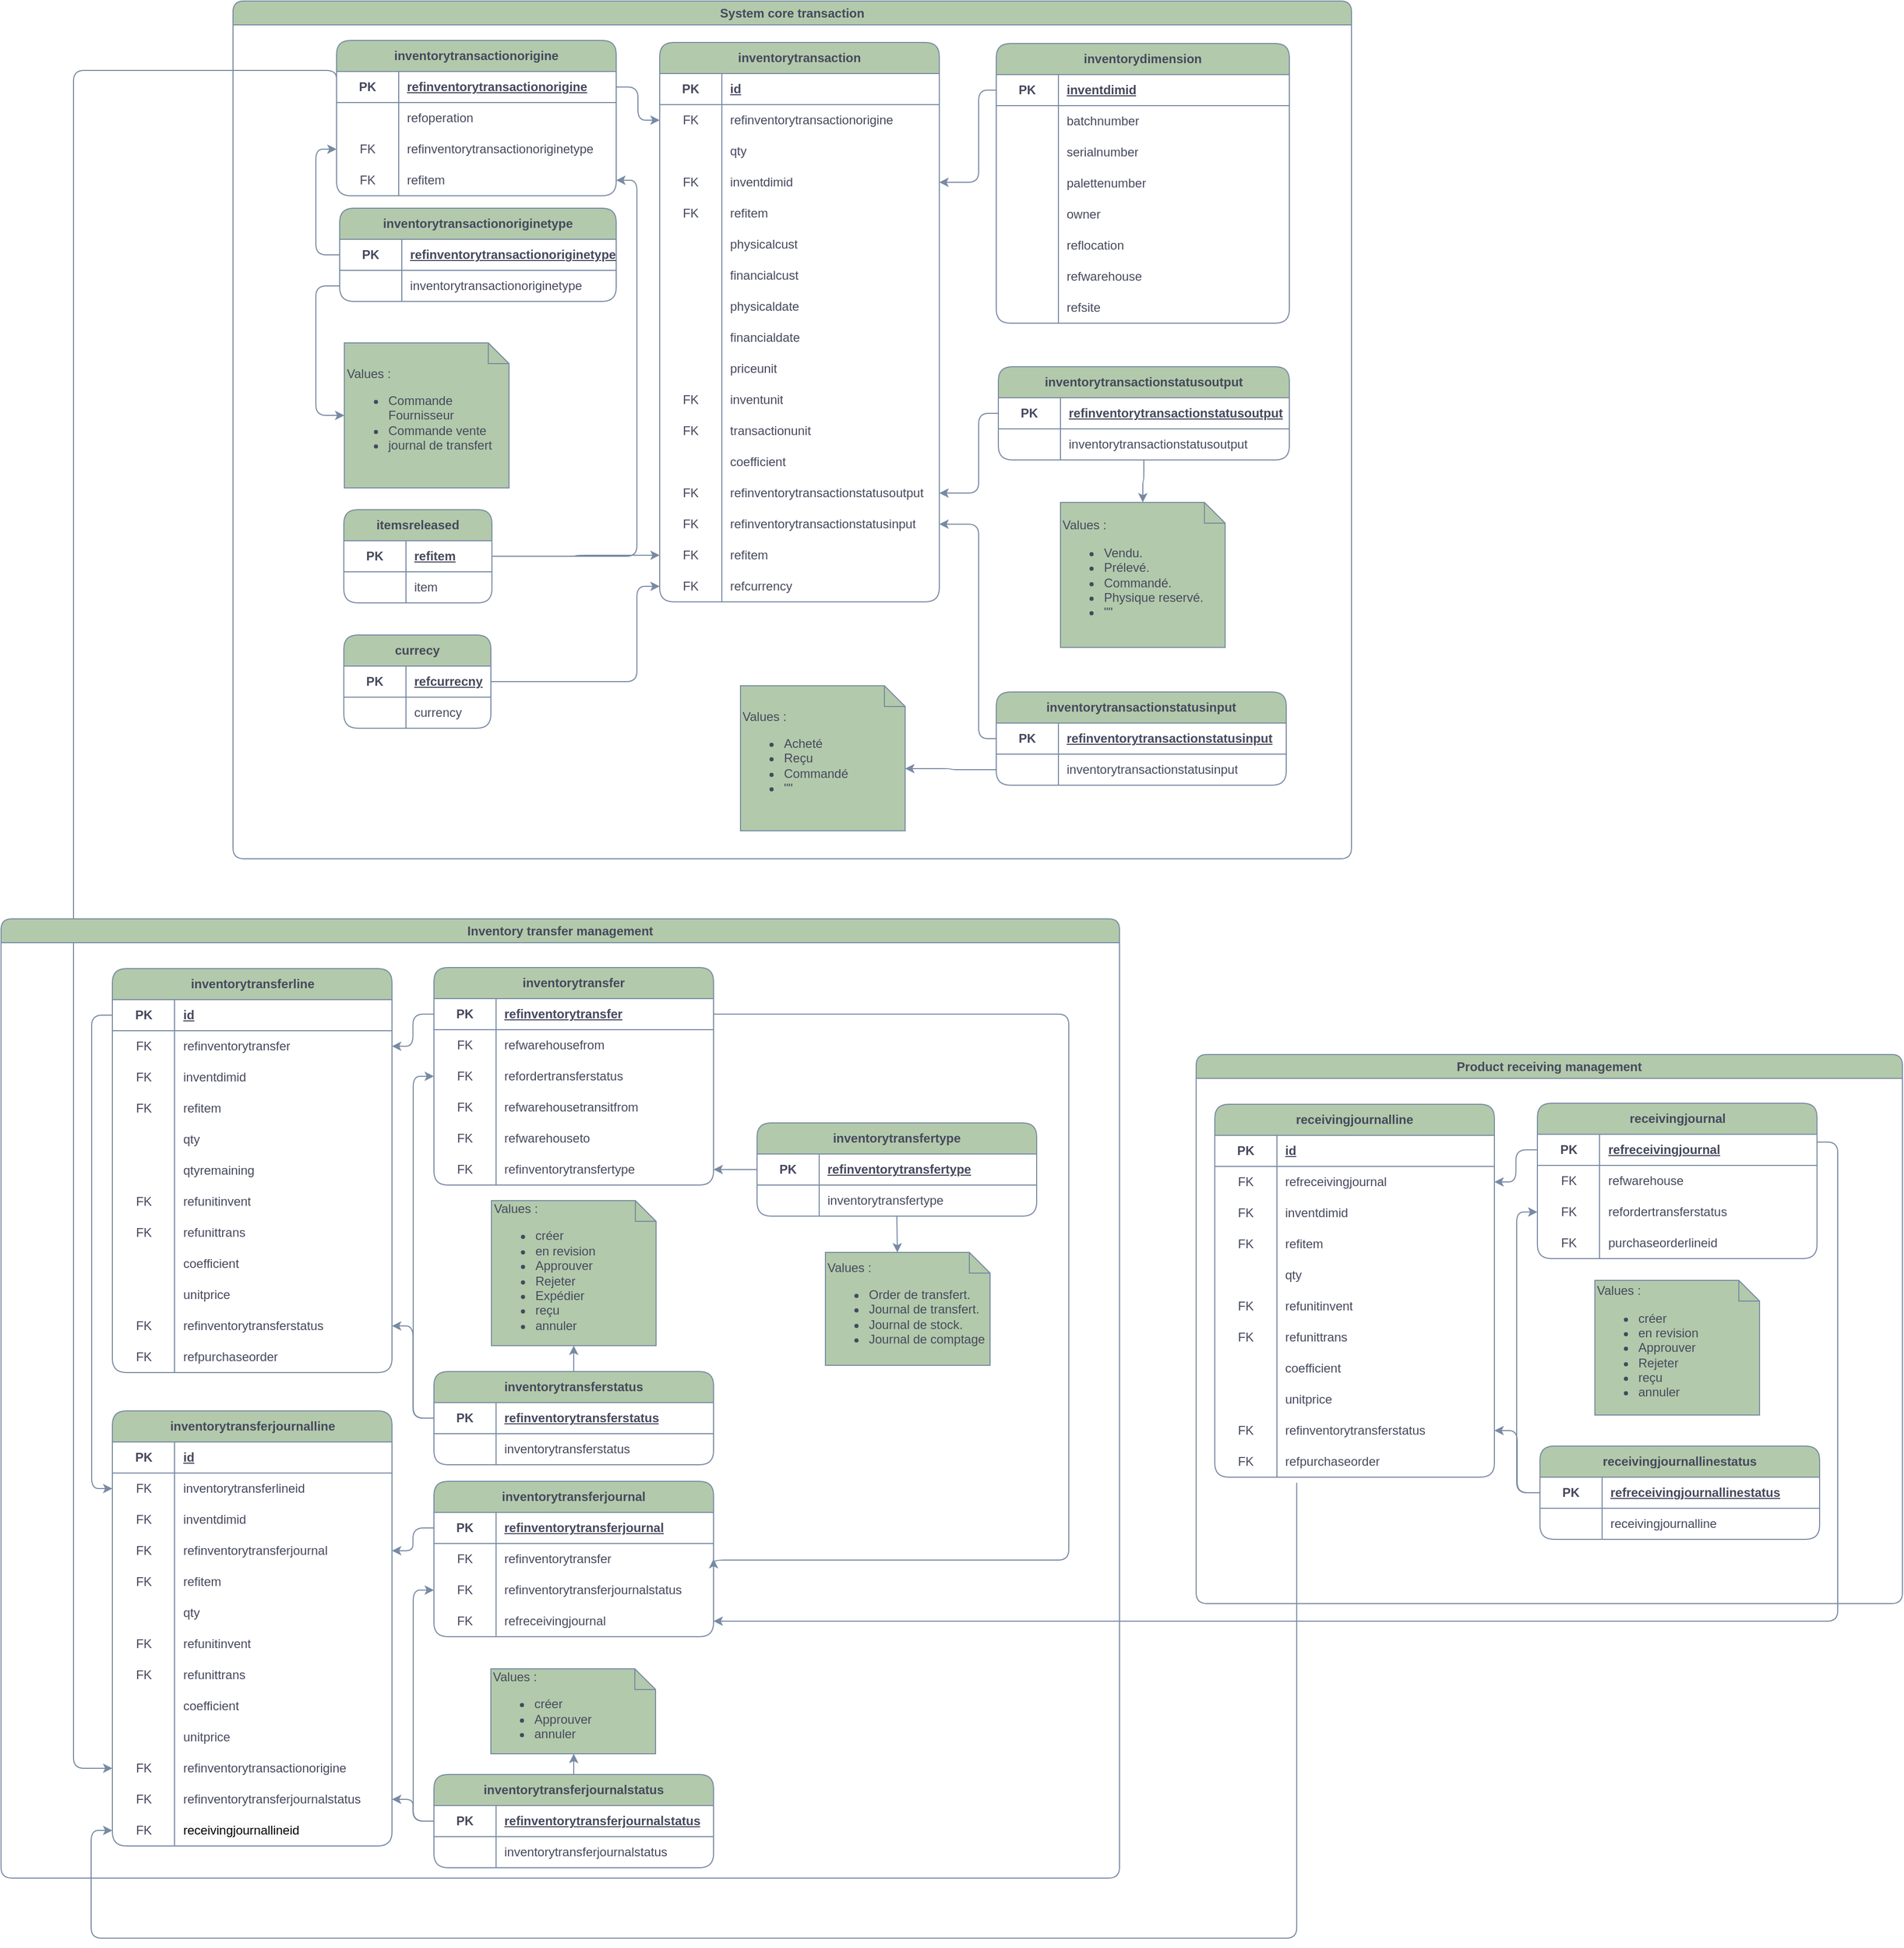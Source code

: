 <mxfile version="24.6.4" type="device">
  <diagram id="f8HUdOenqdTuvBpSDShq" name="Page-1">
    <mxGraphModel dx="2155" dy="1390" grid="0" gridSize="10" guides="0" tooltips="1" connect="0" arrows="0" fold="1" page="1" pageScale="1" pageWidth="1850" pageHeight="950" math="0" shadow="0">
      <root>
        <mxCell id="0" />
        <mxCell id="1" parent="0" />
        <mxCell id="bQfWvRvFdCdmx63TbRXj-1" value="inventorytransactionstatusinput" style="shape=table;startSize=30;container=1;collapsible=1;childLayout=tableLayout;fixedRows=1;rowLines=0;fontStyle=1;align=center;resizeLast=1;html=1;whiteSpace=wrap;labelBackgroundColor=none;fillColor=#B2C9AB;strokeColor=#788AA3;fontColor=#46495D;rounded=1;" parent="1" vertex="1">
          <mxGeometry x="968" y="688" width="280" height="90" as="geometry" />
        </mxCell>
        <mxCell id="bQfWvRvFdCdmx63TbRXj-5" value="" style="shape=tableRow;horizontal=0;startSize=0;swimlaneHead=0;swimlaneBody=0;fillColor=none;collapsible=0;dropTarget=0;points=[[0,0.5],[1,0.5]];portConstraint=eastwest;top=0;left=0;right=0;bottom=1;html=1;labelBackgroundColor=none;strokeColor=#788AA3;fontColor=#46495D;rounded=1;" parent="bQfWvRvFdCdmx63TbRXj-1" vertex="1">
          <mxGeometry y="30" width="280" height="30" as="geometry" />
        </mxCell>
        <mxCell id="bQfWvRvFdCdmx63TbRXj-6" value="PK" style="shape=partialRectangle;connectable=0;fillColor=none;top=0;left=0;bottom=0;right=0;fontStyle=1;overflow=hidden;html=1;whiteSpace=wrap;labelBackgroundColor=none;strokeColor=#788AA3;fontColor=#46495D;rounded=1;" parent="bQfWvRvFdCdmx63TbRXj-5" vertex="1">
          <mxGeometry width="60" height="30" as="geometry">
            <mxRectangle width="60" height="30" as="alternateBounds" />
          </mxGeometry>
        </mxCell>
        <mxCell id="bQfWvRvFdCdmx63TbRXj-7" value="refinventorytransactionstatusinput" style="shape=partialRectangle;connectable=0;fillColor=none;top=0;left=0;bottom=0;right=0;align=left;spacingLeft=6;fontStyle=5;overflow=hidden;html=1;whiteSpace=wrap;labelBackgroundColor=none;strokeColor=#788AA3;fontColor=#46495D;rounded=1;" parent="bQfWvRvFdCdmx63TbRXj-5" vertex="1">
          <mxGeometry x="60" width="220" height="30" as="geometry">
            <mxRectangle width="220" height="30" as="alternateBounds" />
          </mxGeometry>
        </mxCell>
        <mxCell id="bQfWvRvFdCdmx63TbRXj-8" value="" style="shape=tableRow;horizontal=0;startSize=0;swimlaneHead=0;swimlaneBody=0;fillColor=none;collapsible=0;dropTarget=0;points=[[0,0.5],[1,0.5]];portConstraint=eastwest;top=0;left=0;right=0;bottom=0;html=1;labelBackgroundColor=none;strokeColor=#788AA3;fontColor=#46495D;rounded=1;" parent="bQfWvRvFdCdmx63TbRXj-1" vertex="1">
          <mxGeometry y="60" width="280" height="30" as="geometry" />
        </mxCell>
        <mxCell id="bQfWvRvFdCdmx63TbRXj-9" value="" style="shape=partialRectangle;connectable=0;fillColor=none;top=0;left=0;bottom=0;right=0;editable=1;overflow=hidden;html=1;whiteSpace=wrap;labelBackgroundColor=none;strokeColor=#788AA3;fontColor=#46495D;rounded=1;" parent="bQfWvRvFdCdmx63TbRXj-8" vertex="1">
          <mxGeometry width="60" height="30" as="geometry">
            <mxRectangle width="60" height="30" as="alternateBounds" />
          </mxGeometry>
        </mxCell>
        <mxCell id="bQfWvRvFdCdmx63TbRXj-10" value="inventorytransactionstatusinput" style="shape=partialRectangle;connectable=0;fillColor=none;top=0;left=0;bottom=0;right=0;align=left;spacingLeft=6;overflow=hidden;html=1;whiteSpace=wrap;labelBackgroundColor=none;strokeColor=#788AA3;fontColor=#46495D;rounded=1;" parent="bQfWvRvFdCdmx63TbRXj-8" vertex="1">
          <mxGeometry x="60" width="220" height="30" as="geometry">
            <mxRectangle width="220" height="30" as="alternateBounds" />
          </mxGeometry>
        </mxCell>
        <mxCell id="bQfWvRvFdCdmx63TbRXj-14" value="inventorytransactionorigine" style="shape=table;startSize=30;container=1;collapsible=1;childLayout=tableLayout;fixedRows=1;rowLines=0;fontStyle=1;align=center;resizeLast=1;html=1;whiteSpace=wrap;labelBackgroundColor=none;fillColor=#B2C9AB;strokeColor=#788AA3;fontColor=#46495D;rounded=1;" parent="1" vertex="1">
          <mxGeometry x="331" y="59" width="270" height="150" as="geometry" />
        </mxCell>
        <mxCell id="bQfWvRvFdCdmx63TbRXj-18" value="" style="shape=tableRow;horizontal=0;startSize=0;swimlaneHead=0;swimlaneBody=0;fillColor=none;collapsible=0;dropTarget=0;points=[[0,0.5],[1,0.5]];portConstraint=eastwest;top=0;left=0;right=0;bottom=1;html=1;labelBackgroundColor=none;strokeColor=#788AA3;fontColor=#46495D;rounded=1;" parent="bQfWvRvFdCdmx63TbRXj-14" vertex="1">
          <mxGeometry y="30" width="270" height="30" as="geometry" />
        </mxCell>
        <mxCell id="bQfWvRvFdCdmx63TbRXj-19" value="PK" style="shape=partialRectangle;connectable=0;fillColor=none;top=0;left=0;bottom=0;right=0;fontStyle=1;overflow=hidden;html=1;whiteSpace=wrap;labelBackgroundColor=none;strokeColor=#788AA3;fontColor=#46495D;rounded=1;" parent="bQfWvRvFdCdmx63TbRXj-18" vertex="1">
          <mxGeometry width="60" height="30" as="geometry">
            <mxRectangle width="60" height="30" as="alternateBounds" />
          </mxGeometry>
        </mxCell>
        <mxCell id="bQfWvRvFdCdmx63TbRXj-20" value="refinventorytransactionorigine" style="shape=partialRectangle;connectable=0;fillColor=none;top=0;left=0;bottom=0;right=0;align=left;spacingLeft=6;fontStyle=5;overflow=hidden;html=1;whiteSpace=wrap;labelBackgroundColor=none;strokeColor=#788AA3;fontColor=#46495D;rounded=1;" parent="bQfWvRvFdCdmx63TbRXj-18" vertex="1">
          <mxGeometry x="60" width="210" height="30" as="geometry">
            <mxRectangle width="210" height="30" as="alternateBounds" />
          </mxGeometry>
        </mxCell>
        <mxCell id="bQfWvRvFdCdmx63TbRXj-21" value="" style="shape=tableRow;horizontal=0;startSize=0;swimlaneHead=0;swimlaneBody=0;fillColor=none;collapsible=0;dropTarget=0;points=[[0,0.5],[1,0.5]];portConstraint=eastwest;top=0;left=0;right=0;bottom=0;html=1;labelBackgroundColor=none;strokeColor=#788AA3;fontColor=#46495D;rounded=1;" parent="bQfWvRvFdCdmx63TbRXj-14" vertex="1">
          <mxGeometry y="60" width="270" height="30" as="geometry" />
        </mxCell>
        <mxCell id="bQfWvRvFdCdmx63TbRXj-22" value="" style="shape=partialRectangle;connectable=0;fillColor=none;top=0;left=0;bottom=0;right=0;editable=1;overflow=hidden;html=1;whiteSpace=wrap;labelBackgroundColor=none;strokeColor=#788AA3;fontColor=#46495D;rounded=1;" parent="bQfWvRvFdCdmx63TbRXj-21" vertex="1">
          <mxGeometry width="60" height="30" as="geometry">
            <mxRectangle width="60" height="30" as="alternateBounds" />
          </mxGeometry>
        </mxCell>
        <mxCell id="bQfWvRvFdCdmx63TbRXj-23" value="refoperation" style="shape=partialRectangle;connectable=0;fillColor=none;top=0;left=0;bottom=0;right=0;align=left;spacingLeft=6;overflow=hidden;html=1;whiteSpace=wrap;labelBackgroundColor=none;strokeColor=#788AA3;fontColor=#46495D;rounded=1;" parent="bQfWvRvFdCdmx63TbRXj-21" vertex="1">
          <mxGeometry x="60" width="210" height="30" as="geometry">
            <mxRectangle width="210" height="30" as="alternateBounds" />
          </mxGeometry>
        </mxCell>
        <mxCell id="bQfWvRvFdCdmx63TbRXj-100" style="shape=tableRow;horizontal=0;startSize=0;swimlaneHead=0;swimlaneBody=0;fillColor=none;collapsible=0;dropTarget=0;points=[[0,0.5],[1,0.5]];portConstraint=eastwest;top=0;left=0;right=0;bottom=0;html=1;labelBackgroundColor=none;strokeColor=#788AA3;fontColor=#46495D;rounded=1;" parent="bQfWvRvFdCdmx63TbRXj-14" vertex="1">
          <mxGeometry y="90" width="270" height="30" as="geometry" />
        </mxCell>
        <mxCell id="bQfWvRvFdCdmx63TbRXj-101" value="FK" style="shape=partialRectangle;connectable=0;fillColor=none;top=0;left=0;bottom=0;right=0;editable=1;overflow=hidden;html=1;whiteSpace=wrap;labelBackgroundColor=none;strokeColor=#788AA3;fontColor=#46495D;rounded=1;" parent="bQfWvRvFdCdmx63TbRXj-100" vertex="1">
          <mxGeometry width="60" height="30" as="geometry">
            <mxRectangle width="60" height="30" as="alternateBounds" />
          </mxGeometry>
        </mxCell>
        <mxCell id="bQfWvRvFdCdmx63TbRXj-102" value="refinventorytransactionoriginetype" style="shape=partialRectangle;connectable=0;fillColor=none;top=0;left=0;bottom=0;right=0;align=left;spacingLeft=6;overflow=hidden;html=1;whiteSpace=wrap;labelBackgroundColor=none;strokeColor=#788AA3;fontColor=#46495D;rounded=1;" parent="bQfWvRvFdCdmx63TbRXj-100" vertex="1">
          <mxGeometry x="60" width="210" height="30" as="geometry">
            <mxRectangle width="210" height="30" as="alternateBounds" />
          </mxGeometry>
        </mxCell>
        <mxCell id="bQfWvRvFdCdmx63TbRXj-122" style="shape=tableRow;horizontal=0;startSize=0;swimlaneHead=0;swimlaneBody=0;fillColor=none;collapsible=0;dropTarget=0;points=[[0,0.5],[1,0.5]];portConstraint=eastwest;top=0;left=0;right=0;bottom=0;html=1;labelBackgroundColor=none;strokeColor=#788AA3;fontColor=#46495D;rounded=1;" parent="bQfWvRvFdCdmx63TbRXj-14" vertex="1">
          <mxGeometry y="120" width="270" height="30" as="geometry" />
        </mxCell>
        <mxCell id="bQfWvRvFdCdmx63TbRXj-123" value="FK" style="shape=partialRectangle;connectable=0;fillColor=none;top=0;left=0;bottom=0;right=0;editable=1;overflow=hidden;html=1;whiteSpace=wrap;labelBackgroundColor=none;strokeColor=#788AA3;fontColor=#46495D;rounded=1;" parent="bQfWvRvFdCdmx63TbRXj-122" vertex="1">
          <mxGeometry width="60" height="30" as="geometry">
            <mxRectangle width="60" height="30" as="alternateBounds" />
          </mxGeometry>
        </mxCell>
        <mxCell id="bQfWvRvFdCdmx63TbRXj-124" value="refitem" style="shape=partialRectangle;connectable=0;fillColor=none;top=0;left=0;bottom=0;right=0;align=left;spacingLeft=6;overflow=hidden;html=1;whiteSpace=wrap;labelBackgroundColor=none;strokeColor=#788AA3;fontColor=#46495D;rounded=1;" parent="bQfWvRvFdCdmx63TbRXj-122" vertex="1">
          <mxGeometry x="60" width="210" height="30" as="geometry">
            <mxRectangle width="210" height="30" as="alternateBounds" />
          </mxGeometry>
        </mxCell>
        <mxCell id="bQfWvRvFdCdmx63TbRXj-28" value="inventorytransaction" style="shape=table;startSize=30;container=1;collapsible=1;childLayout=tableLayout;fixedRows=1;rowLines=0;fontStyle=1;align=center;resizeLast=1;html=1;whiteSpace=wrap;labelBackgroundColor=none;fillColor=#B2C9AB;strokeColor=#788AA3;fontColor=#46495D;rounded=1;" parent="1" vertex="1">
          <mxGeometry x="643" y="61" width="270" height="540" as="geometry" />
        </mxCell>
        <mxCell id="bQfWvRvFdCdmx63TbRXj-32" value="" style="shape=tableRow;horizontal=0;startSize=0;swimlaneHead=0;swimlaneBody=0;fillColor=none;collapsible=0;dropTarget=0;points=[[0,0.5],[1,0.5]];portConstraint=eastwest;top=0;left=0;right=0;bottom=1;html=1;labelBackgroundColor=none;strokeColor=#788AA3;fontColor=#46495D;rounded=1;" parent="bQfWvRvFdCdmx63TbRXj-28" vertex="1">
          <mxGeometry y="30" width="270" height="30" as="geometry" />
        </mxCell>
        <mxCell id="bQfWvRvFdCdmx63TbRXj-33" value="PK" style="shape=partialRectangle;connectable=0;fillColor=none;top=0;left=0;bottom=0;right=0;fontStyle=1;overflow=hidden;html=1;whiteSpace=wrap;labelBackgroundColor=none;strokeColor=#788AA3;fontColor=#46495D;rounded=1;" parent="bQfWvRvFdCdmx63TbRXj-32" vertex="1">
          <mxGeometry width="60" height="30" as="geometry">
            <mxRectangle width="60" height="30" as="alternateBounds" />
          </mxGeometry>
        </mxCell>
        <mxCell id="bQfWvRvFdCdmx63TbRXj-34" value="id" style="shape=partialRectangle;connectable=0;fillColor=none;top=0;left=0;bottom=0;right=0;align=left;spacingLeft=6;fontStyle=5;overflow=hidden;html=1;whiteSpace=wrap;labelBackgroundColor=none;strokeColor=#788AA3;fontColor=#46495D;rounded=1;" parent="bQfWvRvFdCdmx63TbRXj-32" vertex="1">
          <mxGeometry x="60" width="210" height="30" as="geometry">
            <mxRectangle width="210" height="30" as="alternateBounds" />
          </mxGeometry>
        </mxCell>
        <mxCell id="bQfWvRvFdCdmx63TbRXj-35" value="" style="shape=tableRow;horizontal=0;startSize=0;swimlaneHead=0;swimlaneBody=0;fillColor=none;collapsible=0;dropTarget=0;points=[[0,0.5],[1,0.5]];portConstraint=eastwest;top=0;left=0;right=0;bottom=0;html=1;labelBackgroundColor=none;strokeColor=#788AA3;fontColor=#46495D;rounded=1;" parent="bQfWvRvFdCdmx63TbRXj-28" vertex="1">
          <mxGeometry y="60" width="270" height="30" as="geometry" />
        </mxCell>
        <mxCell id="bQfWvRvFdCdmx63TbRXj-36" value="FK" style="shape=partialRectangle;connectable=0;fillColor=none;top=0;left=0;bottom=0;right=0;editable=1;overflow=hidden;html=1;whiteSpace=wrap;labelBackgroundColor=none;strokeColor=#788AA3;fontColor=#46495D;rounded=1;" parent="bQfWvRvFdCdmx63TbRXj-35" vertex="1">
          <mxGeometry width="60" height="30" as="geometry">
            <mxRectangle width="60" height="30" as="alternateBounds" />
          </mxGeometry>
        </mxCell>
        <mxCell id="bQfWvRvFdCdmx63TbRXj-37" value="refinventorytransactionorigine" style="shape=partialRectangle;connectable=0;fillColor=none;top=0;left=0;bottom=0;right=0;align=left;spacingLeft=6;overflow=hidden;html=1;whiteSpace=wrap;labelBackgroundColor=none;strokeColor=#788AA3;fontColor=#46495D;rounded=1;" parent="bQfWvRvFdCdmx63TbRXj-35" vertex="1">
          <mxGeometry x="60" width="210" height="30" as="geometry">
            <mxRectangle width="210" height="30" as="alternateBounds" />
          </mxGeometry>
        </mxCell>
        <mxCell id="bQfWvRvFdCdmx63TbRXj-38" value="" style="shape=tableRow;horizontal=0;startSize=0;swimlaneHead=0;swimlaneBody=0;fillColor=none;collapsible=0;dropTarget=0;points=[[0,0.5],[1,0.5]];portConstraint=eastwest;top=0;left=0;right=0;bottom=0;html=1;labelBackgroundColor=none;strokeColor=#788AA3;fontColor=#46495D;rounded=1;" parent="bQfWvRvFdCdmx63TbRXj-28" vertex="1">
          <mxGeometry y="90" width="270" height="30" as="geometry" />
        </mxCell>
        <mxCell id="bQfWvRvFdCdmx63TbRXj-39" value="" style="shape=partialRectangle;connectable=0;fillColor=none;top=0;left=0;bottom=0;right=0;editable=1;overflow=hidden;html=1;whiteSpace=wrap;labelBackgroundColor=none;strokeColor=#788AA3;fontColor=#46495D;rounded=1;" parent="bQfWvRvFdCdmx63TbRXj-38" vertex="1">
          <mxGeometry width="60" height="30" as="geometry">
            <mxRectangle width="60" height="30" as="alternateBounds" />
          </mxGeometry>
        </mxCell>
        <mxCell id="bQfWvRvFdCdmx63TbRXj-40" value="qty" style="shape=partialRectangle;connectable=0;fillColor=none;top=0;left=0;bottom=0;right=0;align=left;spacingLeft=6;overflow=hidden;html=1;whiteSpace=wrap;labelBackgroundColor=none;strokeColor=#788AA3;fontColor=#46495D;rounded=1;" parent="bQfWvRvFdCdmx63TbRXj-38" vertex="1">
          <mxGeometry x="60" width="210" height="30" as="geometry">
            <mxRectangle width="210" height="30" as="alternateBounds" />
          </mxGeometry>
        </mxCell>
        <mxCell id="bQfWvRvFdCdmx63TbRXj-41" style="shape=tableRow;horizontal=0;startSize=0;swimlaneHead=0;swimlaneBody=0;fillColor=none;collapsible=0;dropTarget=0;points=[[0,0.5],[1,0.5]];portConstraint=eastwest;top=0;left=0;right=0;bottom=0;html=1;labelBackgroundColor=none;strokeColor=#788AA3;fontColor=#46495D;rounded=1;" parent="bQfWvRvFdCdmx63TbRXj-28" vertex="1">
          <mxGeometry y="120" width="270" height="30" as="geometry" />
        </mxCell>
        <mxCell id="bQfWvRvFdCdmx63TbRXj-42" value="FK" style="shape=partialRectangle;connectable=0;fillColor=none;top=0;left=0;bottom=0;right=0;editable=1;overflow=hidden;html=1;whiteSpace=wrap;labelBackgroundColor=none;strokeColor=#788AA3;fontColor=#46495D;rounded=1;" parent="bQfWvRvFdCdmx63TbRXj-41" vertex="1">
          <mxGeometry width="60" height="30" as="geometry">
            <mxRectangle width="60" height="30" as="alternateBounds" />
          </mxGeometry>
        </mxCell>
        <mxCell id="bQfWvRvFdCdmx63TbRXj-43" value="inventdimid" style="shape=partialRectangle;connectable=0;fillColor=none;top=0;left=0;bottom=0;right=0;align=left;spacingLeft=6;overflow=hidden;html=1;whiteSpace=wrap;labelBackgroundColor=none;strokeColor=#788AA3;fontColor=#46495D;rounded=1;" parent="bQfWvRvFdCdmx63TbRXj-41" vertex="1">
          <mxGeometry x="60" width="210" height="30" as="geometry">
            <mxRectangle width="210" height="30" as="alternateBounds" />
          </mxGeometry>
        </mxCell>
        <mxCell id="bQfWvRvFdCdmx63TbRXj-44" style="shape=tableRow;horizontal=0;startSize=0;swimlaneHead=0;swimlaneBody=0;fillColor=none;collapsible=0;dropTarget=0;points=[[0,0.5],[1,0.5]];portConstraint=eastwest;top=0;left=0;right=0;bottom=0;html=1;labelBackgroundColor=none;strokeColor=#788AA3;fontColor=#46495D;rounded=1;" parent="bQfWvRvFdCdmx63TbRXj-28" vertex="1">
          <mxGeometry y="150" width="270" height="30" as="geometry" />
        </mxCell>
        <mxCell id="bQfWvRvFdCdmx63TbRXj-45" value="FK" style="shape=partialRectangle;connectable=0;fillColor=none;top=0;left=0;bottom=0;right=0;editable=1;overflow=hidden;html=1;whiteSpace=wrap;labelBackgroundColor=none;strokeColor=#788AA3;fontColor=#46495D;rounded=1;" parent="bQfWvRvFdCdmx63TbRXj-44" vertex="1">
          <mxGeometry width="60" height="30" as="geometry">
            <mxRectangle width="60" height="30" as="alternateBounds" />
          </mxGeometry>
        </mxCell>
        <mxCell id="bQfWvRvFdCdmx63TbRXj-46" value="refitem" style="shape=partialRectangle;connectable=0;fillColor=none;top=0;left=0;bottom=0;right=0;align=left;spacingLeft=6;overflow=hidden;html=1;whiteSpace=wrap;labelBackgroundColor=none;strokeColor=#788AA3;fontColor=#46495D;rounded=1;" parent="bQfWvRvFdCdmx63TbRXj-44" vertex="1">
          <mxGeometry x="60" width="210" height="30" as="geometry">
            <mxRectangle width="210" height="30" as="alternateBounds" />
          </mxGeometry>
        </mxCell>
        <mxCell id="bQfWvRvFdCdmx63TbRXj-47" style="shape=tableRow;horizontal=0;startSize=0;swimlaneHead=0;swimlaneBody=0;fillColor=none;collapsible=0;dropTarget=0;points=[[0,0.5],[1,0.5]];portConstraint=eastwest;top=0;left=0;right=0;bottom=0;html=1;labelBackgroundColor=none;strokeColor=#788AA3;fontColor=#46495D;rounded=1;" parent="bQfWvRvFdCdmx63TbRXj-28" vertex="1">
          <mxGeometry y="180" width="270" height="30" as="geometry" />
        </mxCell>
        <mxCell id="bQfWvRvFdCdmx63TbRXj-48" style="shape=partialRectangle;connectable=0;fillColor=none;top=0;left=0;bottom=0;right=0;editable=1;overflow=hidden;html=1;whiteSpace=wrap;labelBackgroundColor=none;strokeColor=#788AA3;fontColor=#46495D;rounded=1;" parent="bQfWvRvFdCdmx63TbRXj-47" vertex="1">
          <mxGeometry width="60" height="30" as="geometry">
            <mxRectangle width="60" height="30" as="alternateBounds" />
          </mxGeometry>
        </mxCell>
        <mxCell id="bQfWvRvFdCdmx63TbRXj-49" value="physicalcust" style="shape=partialRectangle;connectable=0;fillColor=none;top=0;left=0;bottom=0;right=0;align=left;spacingLeft=6;overflow=hidden;html=1;whiteSpace=wrap;labelBackgroundColor=none;strokeColor=#788AA3;fontColor=#46495D;rounded=1;" parent="bQfWvRvFdCdmx63TbRXj-47" vertex="1">
          <mxGeometry x="60" width="210" height="30" as="geometry">
            <mxRectangle width="210" height="30" as="alternateBounds" />
          </mxGeometry>
        </mxCell>
        <mxCell id="bQfWvRvFdCdmx63TbRXj-50" style="shape=tableRow;horizontal=0;startSize=0;swimlaneHead=0;swimlaneBody=0;fillColor=none;collapsible=0;dropTarget=0;points=[[0,0.5],[1,0.5]];portConstraint=eastwest;top=0;left=0;right=0;bottom=0;html=1;labelBackgroundColor=none;strokeColor=#788AA3;fontColor=#46495D;rounded=1;" parent="bQfWvRvFdCdmx63TbRXj-28" vertex="1">
          <mxGeometry y="210" width="270" height="30" as="geometry" />
        </mxCell>
        <mxCell id="bQfWvRvFdCdmx63TbRXj-51" style="shape=partialRectangle;connectable=0;fillColor=none;top=0;left=0;bottom=0;right=0;editable=1;overflow=hidden;html=1;whiteSpace=wrap;labelBackgroundColor=none;strokeColor=#788AA3;fontColor=#46495D;rounded=1;" parent="bQfWvRvFdCdmx63TbRXj-50" vertex="1">
          <mxGeometry width="60" height="30" as="geometry">
            <mxRectangle width="60" height="30" as="alternateBounds" />
          </mxGeometry>
        </mxCell>
        <mxCell id="bQfWvRvFdCdmx63TbRXj-52" value="financialcust" style="shape=partialRectangle;connectable=0;fillColor=none;top=0;left=0;bottom=0;right=0;align=left;spacingLeft=6;overflow=hidden;html=1;whiteSpace=wrap;labelBackgroundColor=none;strokeColor=#788AA3;fontColor=#46495D;rounded=1;" parent="bQfWvRvFdCdmx63TbRXj-50" vertex="1">
          <mxGeometry x="60" width="210" height="30" as="geometry">
            <mxRectangle width="210" height="30" as="alternateBounds" />
          </mxGeometry>
        </mxCell>
        <mxCell id="bQfWvRvFdCdmx63TbRXj-56" style="shape=tableRow;horizontal=0;startSize=0;swimlaneHead=0;swimlaneBody=0;fillColor=none;collapsible=0;dropTarget=0;points=[[0,0.5],[1,0.5]];portConstraint=eastwest;top=0;left=0;right=0;bottom=0;html=1;labelBackgroundColor=none;strokeColor=#788AA3;fontColor=#46495D;rounded=1;" parent="bQfWvRvFdCdmx63TbRXj-28" vertex="1">
          <mxGeometry y="240" width="270" height="30" as="geometry" />
        </mxCell>
        <mxCell id="bQfWvRvFdCdmx63TbRXj-57" style="shape=partialRectangle;connectable=0;fillColor=none;top=0;left=0;bottom=0;right=0;editable=1;overflow=hidden;html=1;whiteSpace=wrap;labelBackgroundColor=none;strokeColor=#788AA3;fontColor=#46495D;rounded=1;" parent="bQfWvRvFdCdmx63TbRXj-56" vertex="1">
          <mxGeometry width="60" height="30" as="geometry">
            <mxRectangle width="60" height="30" as="alternateBounds" />
          </mxGeometry>
        </mxCell>
        <mxCell id="bQfWvRvFdCdmx63TbRXj-58" value="physicaldate" style="shape=partialRectangle;connectable=0;fillColor=none;top=0;left=0;bottom=0;right=0;align=left;spacingLeft=6;overflow=hidden;html=1;whiteSpace=wrap;labelBackgroundColor=none;strokeColor=#788AA3;fontColor=#46495D;rounded=1;" parent="bQfWvRvFdCdmx63TbRXj-56" vertex="1">
          <mxGeometry x="60" width="210" height="30" as="geometry">
            <mxRectangle width="210" height="30" as="alternateBounds" />
          </mxGeometry>
        </mxCell>
        <mxCell id="bQfWvRvFdCdmx63TbRXj-53" style="shape=tableRow;horizontal=0;startSize=0;swimlaneHead=0;swimlaneBody=0;fillColor=none;collapsible=0;dropTarget=0;points=[[0,0.5],[1,0.5]];portConstraint=eastwest;top=0;left=0;right=0;bottom=0;html=1;labelBackgroundColor=none;strokeColor=#788AA3;fontColor=#46495D;rounded=1;" parent="bQfWvRvFdCdmx63TbRXj-28" vertex="1">
          <mxGeometry y="270" width="270" height="30" as="geometry" />
        </mxCell>
        <mxCell id="bQfWvRvFdCdmx63TbRXj-54" style="shape=partialRectangle;connectable=0;fillColor=none;top=0;left=0;bottom=0;right=0;editable=1;overflow=hidden;html=1;whiteSpace=wrap;labelBackgroundColor=none;strokeColor=#788AA3;fontColor=#46495D;rounded=1;" parent="bQfWvRvFdCdmx63TbRXj-53" vertex="1">
          <mxGeometry width="60" height="30" as="geometry">
            <mxRectangle width="60" height="30" as="alternateBounds" />
          </mxGeometry>
        </mxCell>
        <mxCell id="bQfWvRvFdCdmx63TbRXj-55" value="financialdate" style="shape=partialRectangle;connectable=0;fillColor=none;top=0;left=0;bottom=0;right=0;align=left;spacingLeft=6;overflow=hidden;html=1;whiteSpace=wrap;labelBackgroundColor=none;strokeColor=#788AA3;fontColor=#46495D;rounded=1;" parent="bQfWvRvFdCdmx63TbRXj-53" vertex="1">
          <mxGeometry x="60" width="210" height="30" as="geometry">
            <mxRectangle width="210" height="30" as="alternateBounds" />
          </mxGeometry>
        </mxCell>
        <mxCell id="bQfWvRvFdCdmx63TbRXj-68" style="shape=tableRow;horizontal=0;startSize=0;swimlaneHead=0;swimlaneBody=0;fillColor=none;collapsible=0;dropTarget=0;points=[[0,0.5],[1,0.5]];portConstraint=eastwest;top=0;left=0;right=0;bottom=0;html=1;labelBackgroundColor=none;strokeColor=#788AA3;fontColor=#46495D;rounded=1;" parent="bQfWvRvFdCdmx63TbRXj-28" vertex="1">
          <mxGeometry y="300" width="270" height="30" as="geometry" />
        </mxCell>
        <mxCell id="bQfWvRvFdCdmx63TbRXj-69" style="shape=partialRectangle;connectable=0;fillColor=none;top=0;left=0;bottom=0;right=0;editable=1;overflow=hidden;html=1;whiteSpace=wrap;labelBackgroundColor=none;strokeColor=#788AA3;fontColor=#46495D;rounded=1;" parent="bQfWvRvFdCdmx63TbRXj-68" vertex="1">
          <mxGeometry width="60" height="30" as="geometry">
            <mxRectangle width="60" height="30" as="alternateBounds" />
          </mxGeometry>
        </mxCell>
        <mxCell id="bQfWvRvFdCdmx63TbRXj-70" value="priceunit" style="shape=partialRectangle;connectable=0;fillColor=none;top=0;left=0;bottom=0;right=0;align=left;spacingLeft=6;overflow=hidden;html=1;whiteSpace=wrap;labelBackgroundColor=none;strokeColor=#788AA3;fontColor=#46495D;rounded=1;" parent="bQfWvRvFdCdmx63TbRXj-68" vertex="1">
          <mxGeometry x="60" width="210" height="30" as="geometry">
            <mxRectangle width="210" height="30" as="alternateBounds" />
          </mxGeometry>
        </mxCell>
        <mxCell id="bQfWvRvFdCdmx63TbRXj-65" style="shape=tableRow;horizontal=0;startSize=0;swimlaneHead=0;swimlaneBody=0;fillColor=none;collapsible=0;dropTarget=0;points=[[0,0.5],[1,0.5]];portConstraint=eastwest;top=0;left=0;right=0;bottom=0;html=1;labelBackgroundColor=none;strokeColor=#788AA3;fontColor=#46495D;rounded=1;" parent="bQfWvRvFdCdmx63TbRXj-28" vertex="1">
          <mxGeometry y="330" width="270" height="30" as="geometry" />
        </mxCell>
        <mxCell id="bQfWvRvFdCdmx63TbRXj-66" value="FK" style="shape=partialRectangle;connectable=0;fillColor=none;top=0;left=0;bottom=0;right=0;editable=1;overflow=hidden;html=1;whiteSpace=wrap;labelBackgroundColor=none;strokeColor=#788AA3;fontColor=#46495D;rounded=1;" parent="bQfWvRvFdCdmx63TbRXj-65" vertex="1">
          <mxGeometry width="60" height="30" as="geometry">
            <mxRectangle width="60" height="30" as="alternateBounds" />
          </mxGeometry>
        </mxCell>
        <mxCell id="bQfWvRvFdCdmx63TbRXj-67" value="inventunit" style="shape=partialRectangle;connectable=0;fillColor=none;top=0;left=0;bottom=0;right=0;align=left;spacingLeft=6;overflow=hidden;html=1;whiteSpace=wrap;labelBackgroundColor=none;strokeColor=#788AA3;fontColor=#46495D;rounded=1;" parent="bQfWvRvFdCdmx63TbRXj-65" vertex="1">
          <mxGeometry x="60" width="210" height="30" as="geometry">
            <mxRectangle width="210" height="30" as="alternateBounds" />
          </mxGeometry>
        </mxCell>
        <mxCell id="bQfWvRvFdCdmx63TbRXj-62" style="shape=tableRow;horizontal=0;startSize=0;swimlaneHead=0;swimlaneBody=0;fillColor=none;collapsible=0;dropTarget=0;points=[[0,0.5],[1,0.5]];portConstraint=eastwest;top=0;left=0;right=0;bottom=0;html=1;labelBackgroundColor=none;strokeColor=#788AA3;fontColor=#46495D;rounded=1;" parent="bQfWvRvFdCdmx63TbRXj-28" vertex="1">
          <mxGeometry y="360" width="270" height="30" as="geometry" />
        </mxCell>
        <mxCell id="bQfWvRvFdCdmx63TbRXj-63" value="FK" style="shape=partialRectangle;connectable=0;fillColor=none;top=0;left=0;bottom=0;right=0;editable=1;overflow=hidden;html=1;whiteSpace=wrap;labelBackgroundColor=none;strokeColor=#788AA3;fontColor=#46495D;rounded=1;" parent="bQfWvRvFdCdmx63TbRXj-62" vertex="1">
          <mxGeometry width="60" height="30" as="geometry">
            <mxRectangle width="60" height="30" as="alternateBounds" />
          </mxGeometry>
        </mxCell>
        <mxCell id="bQfWvRvFdCdmx63TbRXj-64" value="transactionunit" style="shape=partialRectangle;connectable=0;fillColor=none;top=0;left=0;bottom=0;right=0;align=left;spacingLeft=6;overflow=hidden;html=1;whiteSpace=wrap;labelBackgroundColor=none;strokeColor=#788AA3;fontColor=#46495D;rounded=1;" parent="bQfWvRvFdCdmx63TbRXj-62" vertex="1">
          <mxGeometry x="60" width="210" height="30" as="geometry">
            <mxRectangle width="210" height="30" as="alternateBounds" />
          </mxGeometry>
        </mxCell>
        <mxCell id="bQfWvRvFdCdmx63TbRXj-59" style="shape=tableRow;horizontal=0;startSize=0;swimlaneHead=0;swimlaneBody=0;fillColor=none;collapsible=0;dropTarget=0;points=[[0,0.5],[1,0.5]];portConstraint=eastwest;top=0;left=0;right=0;bottom=0;html=1;labelBackgroundColor=none;strokeColor=#788AA3;fontColor=#46495D;rounded=1;" parent="bQfWvRvFdCdmx63TbRXj-28" vertex="1">
          <mxGeometry y="390" width="270" height="30" as="geometry" />
        </mxCell>
        <mxCell id="bQfWvRvFdCdmx63TbRXj-60" style="shape=partialRectangle;connectable=0;fillColor=none;top=0;left=0;bottom=0;right=0;editable=1;overflow=hidden;html=1;whiteSpace=wrap;labelBackgroundColor=none;strokeColor=#788AA3;fontColor=#46495D;rounded=1;" parent="bQfWvRvFdCdmx63TbRXj-59" vertex="1">
          <mxGeometry width="60" height="30" as="geometry">
            <mxRectangle width="60" height="30" as="alternateBounds" />
          </mxGeometry>
        </mxCell>
        <mxCell id="bQfWvRvFdCdmx63TbRXj-61" value="coefficient" style="shape=partialRectangle;connectable=0;fillColor=none;top=0;left=0;bottom=0;right=0;align=left;spacingLeft=6;overflow=hidden;html=1;whiteSpace=wrap;labelBackgroundColor=none;strokeColor=#788AA3;fontColor=#46495D;rounded=1;" parent="bQfWvRvFdCdmx63TbRXj-59" vertex="1">
          <mxGeometry x="60" width="210" height="30" as="geometry">
            <mxRectangle width="210" height="30" as="alternateBounds" />
          </mxGeometry>
        </mxCell>
        <mxCell id="bQfWvRvFdCdmx63TbRXj-88" style="shape=tableRow;horizontal=0;startSize=0;swimlaneHead=0;swimlaneBody=0;fillColor=none;collapsible=0;dropTarget=0;points=[[0,0.5],[1,0.5]];portConstraint=eastwest;top=0;left=0;right=0;bottom=0;html=1;labelBackgroundColor=none;strokeColor=#788AA3;fontColor=#46495D;rounded=1;" parent="bQfWvRvFdCdmx63TbRXj-28" vertex="1">
          <mxGeometry y="420" width="270" height="30" as="geometry" />
        </mxCell>
        <mxCell id="bQfWvRvFdCdmx63TbRXj-89" value="FK" style="shape=partialRectangle;connectable=0;fillColor=none;top=0;left=0;bottom=0;right=0;editable=1;overflow=hidden;html=1;whiteSpace=wrap;labelBackgroundColor=none;strokeColor=#788AA3;fontColor=#46495D;rounded=1;" parent="bQfWvRvFdCdmx63TbRXj-88" vertex="1">
          <mxGeometry width="60" height="30" as="geometry">
            <mxRectangle width="60" height="30" as="alternateBounds" />
          </mxGeometry>
        </mxCell>
        <mxCell id="bQfWvRvFdCdmx63TbRXj-90" value="refinventorytransactionstatusoutput" style="shape=partialRectangle;connectable=0;fillColor=none;top=0;left=0;bottom=0;right=0;align=left;spacingLeft=6;overflow=hidden;html=1;whiteSpace=wrap;labelBackgroundColor=none;strokeColor=#788AA3;fontColor=#46495D;rounded=1;" parent="bQfWvRvFdCdmx63TbRXj-88" vertex="1">
          <mxGeometry x="60" width="210" height="30" as="geometry">
            <mxRectangle width="210" height="30" as="alternateBounds" />
          </mxGeometry>
        </mxCell>
        <mxCell id="bQfWvRvFdCdmx63TbRXj-85" style="shape=tableRow;horizontal=0;startSize=0;swimlaneHead=0;swimlaneBody=0;fillColor=none;collapsible=0;dropTarget=0;points=[[0,0.5],[1,0.5]];portConstraint=eastwest;top=0;left=0;right=0;bottom=0;html=1;labelBackgroundColor=none;strokeColor=#788AA3;fontColor=#46495D;rounded=1;" parent="bQfWvRvFdCdmx63TbRXj-28" vertex="1">
          <mxGeometry y="450" width="270" height="30" as="geometry" />
        </mxCell>
        <mxCell id="bQfWvRvFdCdmx63TbRXj-86" value="FK" style="shape=partialRectangle;connectable=0;fillColor=none;top=0;left=0;bottom=0;right=0;editable=1;overflow=hidden;html=1;whiteSpace=wrap;labelBackgroundColor=none;strokeColor=#788AA3;fontColor=#46495D;rounded=1;" parent="bQfWvRvFdCdmx63TbRXj-85" vertex="1">
          <mxGeometry width="60" height="30" as="geometry">
            <mxRectangle width="60" height="30" as="alternateBounds" />
          </mxGeometry>
        </mxCell>
        <mxCell id="bQfWvRvFdCdmx63TbRXj-87" value="refinventorytransactionstatusinput" style="shape=partialRectangle;connectable=0;fillColor=none;top=0;left=0;bottom=0;right=0;align=left;spacingLeft=6;overflow=hidden;html=1;whiteSpace=wrap;labelBackgroundColor=none;strokeColor=#788AA3;fontColor=#46495D;rounded=1;" parent="bQfWvRvFdCdmx63TbRXj-85" vertex="1">
          <mxGeometry x="60" width="210" height="30" as="geometry">
            <mxRectangle width="210" height="30" as="alternateBounds" />
          </mxGeometry>
        </mxCell>
        <mxCell id="bQfWvRvFdCdmx63TbRXj-126" style="shape=tableRow;horizontal=0;startSize=0;swimlaneHead=0;swimlaneBody=0;fillColor=none;collapsible=0;dropTarget=0;points=[[0,0.5],[1,0.5]];portConstraint=eastwest;top=0;left=0;right=0;bottom=0;html=1;labelBackgroundColor=none;strokeColor=#788AA3;fontColor=#46495D;rounded=1;" parent="bQfWvRvFdCdmx63TbRXj-28" vertex="1">
          <mxGeometry y="480" width="270" height="30" as="geometry" />
        </mxCell>
        <mxCell id="bQfWvRvFdCdmx63TbRXj-127" value="FK" style="shape=partialRectangle;connectable=0;fillColor=none;top=0;left=0;bottom=0;right=0;editable=1;overflow=hidden;html=1;whiteSpace=wrap;labelBackgroundColor=none;strokeColor=#788AA3;fontColor=#46495D;rounded=1;" parent="bQfWvRvFdCdmx63TbRXj-126" vertex="1">
          <mxGeometry width="60" height="30" as="geometry">
            <mxRectangle width="60" height="30" as="alternateBounds" />
          </mxGeometry>
        </mxCell>
        <mxCell id="bQfWvRvFdCdmx63TbRXj-128" value="refitem" style="shape=partialRectangle;connectable=0;fillColor=none;top=0;left=0;bottom=0;right=0;align=left;spacingLeft=6;overflow=hidden;html=1;whiteSpace=wrap;labelBackgroundColor=none;strokeColor=#788AA3;fontColor=#46495D;rounded=1;" parent="bQfWvRvFdCdmx63TbRXj-126" vertex="1">
          <mxGeometry x="60" width="210" height="30" as="geometry">
            <mxRectangle width="210" height="30" as="alternateBounds" />
          </mxGeometry>
        </mxCell>
        <mxCell id="bQfWvRvFdCdmx63TbRXj-156" style="shape=tableRow;horizontal=0;startSize=0;swimlaneHead=0;swimlaneBody=0;fillColor=none;collapsible=0;dropTarget=0;points=[[0,0.5],[1,0.5]];portConstraint=eastwest;top=0;left=0;right=0;bottom=0;html=1;labelBackgroundColor=none;strokeColor=#788AA3;fontColor=#46495D;rounded=1;" parent="bQfWvRvFdCdmx63TbRXj-28" vertex="1">
          <mxGeometry y="510" width="270" height="30" as="geometry" />
        </mxCell>
        <mxCell id="bQfWvRvFdCdmx63TbRXj-157" value="FK" style="shape=partialRectangle;connectable=0;fillColor=none;top=0;left=0;bottom=0;right=0;editable=1;overflow=hidden;html=1;whiteSpace=wrap;labelBackgroundColor=none;strokeColor=#788AA3;fontColor=#46495D;rounded=1;" parent="bQfWvRvFdCdmx63TbRXj-156" vertex="1">
          <mxGeometry width="60" height="30" as="geometry">
            <mxRectangle width="60" height="30" as="alternateBounds" />
          </mxGeometry>
        </mxCell>
        <mxCell id="bQfWvRvFdCdmx63TbRXj-158" value="refcurrency" style="shape=partialRectangle;connectable=0;fillColor=none;top=0;left=0;bottom=0;right=0;align=left;spacingLeft=6;overflow=hidden;html=1;whiteSpace=wrap;labelBackgroundColor=none;strokeColor=#788AA3;fontColor=#46495D;rounded=1;" parent="bQfWvRvFdCdmx63TbRXj-156" vertex="1">
          <mxGeometry x="60" width="210" height="30" as="geometry">
            <mxRectangle width="210" height="30" as="alternateBounds" />
          </mxGeometry>
        </mxCell>
        <mxCell id="bQfWvRvFdCdmx63TbRXj-253" style="edgeStyle=orthogonalEdgeStyle;rounded=1;orthogonalLoop=1;jettySize=auto;html=1;exitX=0.5;exitY=1;exitDx=0;exitDy=0;entryX=0.5;entryY=0;entryDx=0;entryDy=0;entryPerimeter=0;labelBackgroundColor=none;fontColor=default;strokeColor=#788AA3;" parent="1" source="bQfWvRvFdCdmx63TbRXj-72" target="bQfWvRvFdCdmx63TbRXj-110" edge="1">
          <mxGeometry relative="1" as="geometry" />
        </mxCell>
        <mxCell id="bQfWvRvFdCdmx63TbRXj-72" value="inventorytransactionstatusoutput" style="shape=table;startSize=30;container=1;collapsible=1;childLayout=tableLayout;fixedRows=1;rowLines=0;fontStyle=1;align=center;resizeLast=1;html=1;whiteSpace=wrap;labelBackgroundColor=none;fillColor=#B2C9AB;strokeColor=#788AA3;fontColor=#46495D;rounded=1;" parent="1" vertex="1">
          <mxGeometry x="970" y="374" width="281" height="90" as="geometry" />
        </mxCell>
        <mxCell id="bQfWvRvFdCdmx63TbRXj-76" value="" style="shape=tableRow;horizontal=0;startSize=0;swimlaneHead=0;swimlaneBody=0;fillColor=none;collapsible=0;dropTarget=0;points=[[0,0.5],[1,0.5]];portConstraint=eastwest;top=0;left=0;right=0;bottom=1;html=1;labelBackgroundColor=none;strokeColor=#788AA3;fontColor=#46495D;rounded=1;" parent="bQfWvRvFdCdmx63TbRXj-72" vertex="1">
          <mxGeometry y="30" width="281" height="30" as="geometry" />
        </mxCell>
        <mxCell id="bQfWvRvFdCdmx63TbRXj-77" value="PK" style="shape=partialRectangle;connectable=0;fillColor=none;top=0;left=0;bottom=0;right=0;fontStyle=1;overflow=hidden;html=1;whiteSpace=wrap;labelBackgroundColor=none;strokeColor=#788AA3;fontColor=#46495D;rounded=1;" parent="bQfWvRvFdCdmx63TbRXj-76" vertex="1">
          <mxGeometry width="60" height="30" as="geometry">
            <mxRectangle width="60" height="30" as="alternateBounds" />
          </mxGeometry>
        </mxCell>
        <mxCell id="bQfWvRvFdCdmx63TbRXj-78" value="refinventorytransactionstatusoutput" style="shape=partialRectangle;connectable=0;fillColor=none;top=0;left=0;bottom=0;right=0;align=left;spacingLeft=6;fontStyle=5;overflow=hidden;html=1;whiteSpace=wrap;labelBackgroundColor=none;strokeColor=#788AA3;fontColor=#46495D;rounded=1;" parent="bQfWvRvFdCdmx63TbRXj-76" vertex="1">
          <mxGeometry x="60" width="221" height="30" as="geometry">
            <mxRectangle width="221" height="30" as="alternateBounds" />
          </mxGeometry>
        </mxCell>
        <mxCell id="bQfWvRvFdCdmx63TbRXj-79" value="" style="shape=tableRow;horizontal=0;startSize=0;swimlaneHead=0;swimlaneBody=0;fillColor=none;collapsible=0;dropTarget=0;points=[[0,0.5],[1,0.5]];portConstraint=eastwest;top=0;left=0;right=0;bottom=0;html=1;labelBackgroundColor=none;strokeColor=#788AA3;fontColor=#46495D;rounded=1;" parent="bQfWvRvFdCdmx63TbRXj-72" vertex="1">
          <mxGeometry y="60" width="281" height="30" as="geometry" />
        </mxCell>
        <mxCell id="bQfWvRvFdCdmx63TbRXj-80" value="" style="shape=partialRectangle;connectable=0;fillColor=none;top=0;left=0;bottom=0;right=0;editable=1;overflow=hidden;html=1;whiteSpace=wrap;labelBackgroundColor=none;strokeColor=#788AA3;fontColor=#46495D;rounded=1;" parent="bQfWvRvFdCdmx63TbRXj-79" vertex="1">
          <mxGeometry width="60" height="30" as="geometry">
            <mxRectangle width="60" height="30" as="alternateBounds" />
          </mxGeometry>
        </mxCell>
        <mxCell id="bQfWvRvFdCdmx63TbRXj-81" value="inventorytransactionstatusoutput" style="shape=partialRectangle;connectable=0;fillColor=none;top=0;left=0;bottom=0;right=0;align=left;spacingLeft=6;overflow=hidden;html=1;whiteSpace=wrap;labelBackgroundColor=none;strokeColor=#788AA3;fontColor=#46495D;rounded=1;" parent="bQfWvRvFdCdmx63TbRXj-79" vertex="1">
          <mxGeometry x="60" width="221" height="30" as="geometry">
            <mxRectangle width="221" height="30" as="alternateBounds" />
          </mxGeometry>
        </mxCell>
        <mxCell id="bQfWvRvFdCdmx63TbRXj-91" style="edgeStyle=orthogonalEdgeStyle;rounded=1;orthogonalLoop=1;jettySize=auto;html=1;exitX=0;exitY=0.5;exitDx=0;exitDy=0;entryX=1;entryY=0.5;entryDx=0;entryDy=0;labelBackgroundColor=none;fontColor=default;strokeColor=#788AA3;" parent="1" source="bQfWvRvFdCdmx63TbRXj-76" target="bQfWvRvFdCdmx63TbRXj-88" edge="1">
          <mxGeometry relative="1" as="geometry">
            <mxPoint x="839" y="496" as="targetPoint" />
            <Array as="points">
              <mxPoint x="951" y="419" />
              <mxPoint x="951" y="496" />
            </Array>
          </mxGeometry>
        </mxCell>
        <mxCell id="bQfWvRvFdCdmx63TbRXj-92" style="edgeStyle=orthogonalEdgeStyle;rounded=1;orthogonalLoop=1;jettySize=auto;html=1;exitX=0;exitY=0.5;exitDx=0;exitDy=0;entryX=1;entryY=0.5;entryDx=0;entryDy=0;labelBackgroundColor=none;fontColor=default;strokeColor=#788AA3;" parent="1" source="bQfWvRvFdCdmx63TbRXj-5" target="bQfWvRvFdCdmx63TbRXj-85" edge="1">
          <mxGeometry relative="1" as="geometry">
            <mxPoint x="839" y="526" as="targetPoint" />
            <Array as="points">
              <mxPoint x="951" y="733" />
              <mxPoint x="951" y="526" />
            </Array>
          </mxGeometry>
        </mxCell>
        <mxCell id="bQfWvRvFdCdmx63TbRXj-93" value="inventorytransactionoriginetype" style="shape=table;startSize=30;container=1;collapsible=1;childLayout=tableLayout;fixedRows=1;rowLines=0;fontStyle=1;align=center;resizeLast=1;html=1;whiteSpace=wrap;labelBackgroundColor=none;fillColor=#B2C9AB;strokeColor=#788AA3;fontColor=#46495D;rounded=1;" parent="1" vertex="1">
          <mxGeometry x="334" y="221" width="267" height="90" as="geometry" />
        </mxCell>
        <mxCell id="bQfWvRvFdCdmx63TbRXj-94" value="" style="shape=tableRow;horizontal=0;startSize=0;swimlaneHead=0;swimlaneBody=0;fillColor=none;collapsible=0;dropTarget=0;points=[[0,0.5],[1,0.5]];portConstraint=eastwest;top=0;left=0;right=0;bottom=1;html=1;labelBackgroundColor=none;strokeColor=#788AA3;fontColor=#46495D;rounded=1;" parent="bQfWvRvFdCdmx63TbRXj-93" vertex="1">
          <mxGeometry y="30" width="267" height="30" as="geometry" />
        </mxCell>
        <mxCell id="bQfWvRvFdCdmx63TbRXj-95" value="PK" style="shape=partialRectangle;connectable=0;fillColor=none;top=0;left=0;bottom=0;right=0;fontStyle=1;overflow=hidden;html=1;whiteSpace=wrap;labelBackgroundColor=none;strokeColor=#788AA3;fontColor=#46495D;rounded=1;" parent="bQfWvRvFdCdmx63TbRXj-94" vertex="1">
          <mxGeometry width="60" height="30" as="geometry">
            <mxRectangle width="60" height="30" as="alternateBounds" />
          </mxGeometry>
        </mxCell>
        <mxCell id="bQfWvRvFdCdmx63TbRXj-96" value="refinventorytransactionoriginetype" style="shape=partialRectangle;connectable=0;fillColor=none;top=0;left=0;bottom=0;right=0;align=left;spacingLeft=6;fontStyle=5;overflow=hidden;html=1;whiteSpace=wrap;labelBackgroundColor=none;strokeColor=#788AA3;fontColor=#46495D;rounded=1;" parent="bQfWvRvFdCdmx63TbRXj-94" vertex="1">
          <mxGeometry x="60" width="207" height="30" as="geometry">
            <mxRectangle width="207" height="30" as="alternateBounds" />
          </mxGeometry>
        </mxCell>
        <mxCell id="bQfWvRvFdCdmx63TbRXj-97" value="" style="shape=tableRow;horizontal=0;startSize=0;swimlaneHead=0;swimlaneBody=0;fillColor=none;collapsible=0;dropTarget=0;points=[[0,0.5],[1,0.5]];portConstraint=eastwest;top=0;left=0;right=0;bottom=0;html=1;labelBackgroundColor=none;strokeColor=#788AA3;fontColor=#46495D;rounded=1;" parent="bQfWvRvFdCdmx63TbRXj-93" vertex="1">
          <mxGeometry y="60" width="267" height="30" as="geometry" />
        </mxCell>
        <mxCell id="bQfWvRvFdCdmx63TbRXj-98" value="" style="shape=partialRectangle;connectable=0;fillColor=none;top=0;left=0;bottom=0;right=0;editable=1;overflow=hidden;html=1;whiteSpace=wrap;labelBackgroundColor=none;strokeColor=#788AA3;fontColor=#46495D;rounded=1;" parent="bQfWvRvFdCdmx63TbRXj-97" vertex="1">
          <mxGeometry width="60" height="30" as="geometry">
            <mxRectangle width="60" height="30" as="alternateBounds" />
          </mxGeometry>
        </mxCell>
        <mxCell id="bQfWvRvFdCdmx63TbRXj-99" value="inventorytransactionoriginetype" style="shape=partialRectangle;connectable=0;fillColor=none;top=0;left=0;bottom=0;right=0;align=left;spacingLeft=6;overflow=hidden;html=1;whiteSpace=wrap;labelBackgroundColor=none;strokeColor=#788AA3;fontColor=#46495D;rounded=1;" parent="bQfWvRvFdCdmx63TbRXj-97" vertex="1">
          <mxGeometry x="60" width="207" height="30" as="geometry">
            <mxRectangle width="207" height="30" as="alternateBounds" />
          </mxGeometry>
        </mxCell>
        <mxCell id="bQfWvRvFdCdmx63TbRXj-104" style="edgeStyle=orthogonalEdgeStyle;rounded=1;orthogonalLoop=1;jettySize=auto;html=1;exitX=1;exitY=0.5;exitDx=0;exitDy=0;entryX=0;entryY=0.5;entryDx=0;entryDy=0;labelBackgroundColor=none;fontColor=default;strokeColor=#788AA3;" parent="1" source="bQfWvRvFdCdmx63TbRXj-18" target="bQfWvRvFdCdmx63TbRXj-35" edge="1">
          <mxGeometry relative="1" as="geometry" />
        </mxCell>
        <mxCell id="bQfWvRvFdCdmx63TbRXj-106" value="Values :&amp;nbsp;&lt;br&gt;&lt;ul&gt;&lt;li&gt;Commande Fournisseur&lt;/li&gt;&lt;li&gt;Commande vente&lt;/li&gt;&lt;li&gt;journal de transfert&lt;/li&gt;&lt;/ul&gt;" style="shape=note;size=20;whiteSpace=wrap;html=1;align=left;labelBackgroundColor=none;fillColor=#B2C9AB;strokeColor=#788AA3;fontColor=#46495D;rounded=1;" parent="1" vertex="1">
          <mxGeometry x="338.5" y="351" width="159" height="140" as="geometry" />
        </mxCell>
        <mxCell id="bQfWvRvFdCdmx63TbRXj-108" style="edgeStyle=orthogonalEdgeStyle;rounded=1;orthogonalLoop=1;jettySize=auto;html=1;exitX=0;exitY=0.5;exitDx=0;exitDy=0;entryX=0;entryY=0.5;entryDx=0;entryDy=0;labelBackgroundColor=none;fontColor=default;strokeColor=#788AA3;" parent="1" source="bQfWvRvFdCdmx63TbRXj-94" target="bQfWvRvFdCdmx63TbRXj-100" edge="1">
          <mxGeometry relative="1" as="geometry" />
        </mxCell>
        <mxCell id="bQfWvRvFdCdmx63TbRXj-109" style="edgeStyle=orthogonalEdgeStyle;rounded=1;orthogonalLoop=1;jettySize=auto;html=1;entryX=0;entryY=0.5;entryDx=0;entryDy=0;entryPerimeter=0;exitX=0;exitY=0.5;exitDx=0;exitDy=0;labelBackgroundColor=none;fontColor=default;strokeColor=#788AA3;" parent="1" source="bQfWvRvFdCdmx63TbRXj-97" target="bQfWvRvFdCdmx63TbRXj-106" edge="1">
          <mxGeometry relative="1" as="geometry">
            <mxPoint x="141" y="311" as="sourcePoint" />
            <Array as="points">
              <mxPoint x="311" y="296" />
              <mxPoint x="311" y="421" />
            </Array>
          </mxGeometry>
        </mxCell>
        <mxCell id="bQfWvRvFdCdmx63TbRXj-110" value="Values :&amp;nbsp;&lt;br&gt;&lt;ul&gt;&lt;li&gt;Vendu.&lt;/li&gt;&lt;li&gt;Prélevé.&lt;/li&gt;&lt;li&gt;Commandé.&lt;/li&gt;&lt;li&gt;Physique reservé.&lt;/li&gt;&lt;li&gt;&quot;&quot;&lt;/li&gt;&lt;/ul&gt;" style="shape=note;size=20;whiteSpace=wrap;html=1;align=left;labelBackgroundColor=none;fillColor=#B2C9AB;strokeColor=#788AA3;fontColor=#46495D;rounded=1;" parent="1" vertex="1">
          <mxGeometry x="1030" y="505" width="159" height="140" as="geometry" />
        </mxCell>
        <mxCell id="bQfWvRvFdCdmx63TbRXj-111" value="Values :&amp;nbsp;&lt;br&gt;&lt;ul&gt;&lt;li&gt;Acheté&lt;/li&gt;&lt;li&gt;Reçu&lt;/li&gt;&lt;li&gt;Commandé&lt;/li&gt;&lt;li&gt;&quot;&quot;&lt;/li&gt;&lt;/ul&gt;" style="shape=note;size=20;whiteSpace=wrap;html=1;align=left;labelBackgroundColor=none;fillColor=#B2C9AB;strokeColor=#788AA3;fontColor=#46495D;rounded=1;" parent="1" vertex="1">
          <mxGeometry x="721" y="682" width="159" height="140" as="geometry" />
        </mxCell>
        <mxCell id="bQfWvRvFdCdmx63TbRXj-125" style="edgeStyle=orthogonalEdgeStyle;rounded=1;orthogonalLoop=1;jettySize=auto;html=1;exitX=1;exitY=0.5;exitDx=0;exitDy=0;entryX=1;entryY=0.5;entryDx=0;entryDy=0;labelBackgroundColor=none;fontColor=default;strokeColor=#788AA3;" parent="1" source="bQfWvRvFdCdmx63TbRXj-114" target="bQfWvRvFdCdmx63TbRXj-122" edge="1">
          <mxGeometry relative="1" as="geometry">
            <Array as="points">
              <mxPoint x="621" y="557" />
              <mxPoint x="621" y="194" />
            </Array>
          </mxGeometry>
        </mxCell>
        <mxCell id="bQfWvRvFdCdmx63TbRXj-114" value="itemsreleased" style="shape=table;startSize=30;container=1;collapsible=1;childLayout=tableLayout;fixedRows=1;rowLines=0;fontStyle=1;align=center;resizeLast=1;html=1;whiteSpace=wrap;labelBackgroundColor=none;fillColor=#B2C9AB;strokeColor=#788AA3;fontColor=#46495D;rounded=1;" parent="1" vertex="1">
          <mxGeometry x="338" y="512" width="143" height="90" as="geometry" />
        </mxCell>
        <mxCell id="bQfWvRvFdCdmx63TbRXj-115" value="" style="shape=tableRow;horizontal=0;startSize=0;swimlaneHead=0;swimlaneBody=0;fillColor=none;collapsible=0;dropTarget=0;points=[[0,0.5],[1,0.5]];portConstraint=eastwest;top=0;left=0;right=0;bottom=1;html=1;labelBackgroundColor=none;strokeColor=#788AA3;fontColor=#46495D;rounded=1;" parent="bQfWvRvFdCdmx63TbRXj-114" vertex="1">
          <mxGeometry y="30" width="143" height="30" as="geometry" />
        </mxCell>
        <mxCell id="bQfWvRvFdCdmx63TbRXj-116" value="PK" style="shape=partialRectangle;connectable=0;fillColor=none;top=0;left=0;bottom=0;right=0;fontStyle=1;overflow=hidden;html=1;whiteSpace=wrap;labelBackgroundColor=none;strokeColor=#788AA3;fontColor=#46495D;rounded=1;" parent="bQfWvRvFdCdmx63TbRXj-115" vertex="1">
          <mxGeometry width="60" height="30" as="geometry">
            <mxRectangle width="60" height="30" as="alternateBounds" />
          </mxGeometry>
        </mxCell>
        <mxCell id="bQfWvRvFdCdmx63TbRXj-117" value="refitem" style="shape=partialRectangle;connectable=0;fillColor=none;top=0;left=0;bottom=0;right=0;align=left;spacingLeft=6;fontStyle=5;overflow=hidden;html=1;whiteSpace=wrap;labelBackgroundColor=none;strokeColor=#788AA3;fontColor=#46495D;rounded=1;" parent="bQfWvRvFdCdmx63TbRXj-115" vertex="1">
          <mxGeometry x="60" width="83" height="30" as="geometry">
            <mxRectangle width="83" height="30" as="alternateBounds" />
          </mxGeometry>
        </mxCell>
        <mxCell id="bQfWvRvFdCdmx63TbRXj-118" value="" style="shape=tableRow;horizontal=0;startSize=0;swimlaneHead=0;swimlaneBody=0;fillColor=none;collapsible=0;dropTarget=0;points=[[0,0.5],[1,0.5]];portConstraint=eastwest;top=0;left=0;right=0;bottom=0;html=1;labelBackgroundColor=none;strokeColor=#788AA3;fontColor=#46495D;rounded=1;" parent="bQfWvRvFdCdmx63TbRXj-114" vertex="1">
          <mxGeometry y="60" width="143" height="30" as="geometry" />
        </mxCell>
        <mxCell id="bQfWvRvFdCdmx63TbRXj-119" value="" style="shape=partialRectangle;connectable=0;fillColor=none;top=0;left=0;bottom=0;right=0;editable=1;overflow=hidden;html=1;whiteSpace=wrap;labelBackgroundColor=none;strokeColor=#788AA3;fontColor=#46495D;rounded=1;" parent="bQfWvRvFdCdmx63TbRXj-118" vertex="1">
          <mxGeometry width="60" height="30" as="geometry">
            <mxRectangle width="60" height="30" as="alternateBounds" />
          </mxGeometry>
        </mxCell>
        <mxCell id="bQfWvRvFdCdmx63TbRXj-120" value="item" style="shape=partialRectangle;connectable=0;fillColor=none;top=0;left=0;bottom=0;right=0;align=left;spacingLeft=6;overflow=hidden;html=1;whiteSpace=wrap;labelBackgroundColor=none;strokeColor=#788AA3;fontColor=#46495D;rounded=1;" parent="bQfWvRvFdCdmx63TbRXj-118" vertex="1">
          <mxGeometry x="60" width="83" height="30" as="geometry">
            <mxRectangle width="83" height="30" as="alternateBounds" />
          </mxGeometry>
        </mxCell>
        <mxCell id="bQfWvRvFdCdmx63TbRXj-130" value="inventorydimension" style="shape=table;startSize=30;container=1;collapsible=1;childLayout=tableLayout;fixedRows=1;rowLines=0;fontStyle=1;align=center;resizeLast=1;html=1;whiteSpace=wrap;labelBackgroundColor=none;fillColor=#B2C9AB;strokeColor=#788AA3;fontColor=#46495D;rounded=1;" parent="1" vertex="1">
          <mxGeometry x="968" y="62" width="283" height="270" as="geometry" />
        </mxCell>
        <mxCell id="bQfWvRvFdCdmx63TbRXj-131" value="" style="shape=tableRow;horizontal=0;startSize=0;swimlaneHead=0;swimlaneBody=0;fillColor=none;collapsible=0;dropTarget=0;points=[[0,0.5],[1,0.5]];portConstraint=eastwest;top=0;left=0;right=0;bottom=1;html=1;labelBackgroundColor=none;strokeColor=#788AA3;fontColor=#46495D;rounded=1;" parent="bQfWvRvFdCdmx63TbRXj-130" vertex="1">
          <mxGeometry y="30" width="283" height="30" as="geometry" />
        </mxCell>
        <mxCell id="bQfWvRvFdCdmx63TbRXj-132" value="PK" style="shape=partialRectangle;connectable=0;fillColor=none;top=0;left=0;bottom=0;right=0;fontStyle=1;overflow=hidden;html=1;whiteSpace=wrap;labelBackgroundColor=none;strokeColor=#788AA3;fontColor=#46495D;rounded=1;" parent="bQfWvRvFdCdmx63TbRXj-131" vertex="1">
          <mxGeometry width="60" height="30" as="geometry">
            <mxRectangle width="60" height="30" as="alternateBounds" />
          </mxGeometry>
        </mxCell>
        <mxCell id="bQfWvRvFdCdmx63TbRXj-133" value="inventdimid" style="shape=partialRectangle;connectable=0;fillColor=none;top=0;left=0;bottom=0;right=0;align=left;spacingLeft=6;fontStyle=5;overflow=hidden;html=1;whiteSpace=wrap;labelBackgroundColor=none;strokeColor=#788AA3;fontColor=#46495D;rounded=1;" parent="bQfWvRvFdCdmx63TbRXj-131" vertex="1">
          <mxGeometry x="60" width="223" height="30" as="geometry">
            <mxRectangle width="223" height="30" as="alternateBounds" />
          </mxGeometry>
        </mxCell>
        <mxCell id="bQfWvRvFdCdmx63TbRXj-134" value="" style="shape=tableRow;horizontal=0;startSize=0;swimlaneHead=0;swimlaneBody=0;fillColor=none;collapsible=0;dropTarget=0;points=[[0,0.5],[1,0.5]];portConstraint=eastwest;top=0;left=0;right=0;bottom=0;html=1;labelBackgroundColor=none;strokeColor=#788AA3;fontColor=#46495D;rounded=1;" parent="bQfWvRvFdCdmx63TbRXj-130" vertex="1">
          <mxGeometry y="60" width="283" height="30" as="geometry" />
        </mxCell>
        <mxCell id="bQfWvRvFdCdmx63TbRXj-135" value="" style="shape=partialRectangle;connectable=0;fillColor=none;top=0;left=0;bottom=0;right=0;editable=1;overflow=hidden;html=1;whiteSpace=wrap;labelBackgroundColor=none;strokeColor=#788AA3;fontColor=#46495D;rounded=1;" parent="bQfWvRvFdCdmx63TbRXj-134" vertex="1">
          <mxGeometry width="60" height="30" as="geometry">
            <mxRectangle width="60" height="30" as="alternateBounds" />
          </mxGeometry>
        </mxCell>
        <mxCell id="bQfWvRvFdCdmx63TbRXj-136" value="batchnumber" style="shape=partialRectangle;connectable=0;fillColor=none;top=0;left=0;bottom=0;right=0;align=left;spacingLeft=6;overflow=hidden;html=1;whiteSpace=wrap;labelBackgroundColor=none;strokeColor=#788AA3;fontColor=#46495D;rounded=1;" parent="bQfWvRvFdCdmx63TbRXj-134" vertex="1">
          <mxGeometry x="60" width="223" height="30" as="geometry">
            <mxRectangle width="223" height="30" as="alternateBounds" />
          </mxGeometry>
        </mxCell>
        <mxCell id="bQfWvRvFdCdmx63TbRXj-137" style="shape=tableRow;horizontal=0;startSize=0;swimlaneHead=0;swimlaneBody=0;fillColor=none;collapsible=0;dropTarget=0;points=[[0,0.5],[1,0.5]];portConstraint=eastwest;top=0;left=0;right=0;bottom=0;html=1;labelBackgroundColor=none;strokeColor=#788AA3;fontColor=#46495D;rounded=1;" parent="bQfWvRvFdCdmx63TbRXj-130" vertex="1">
          <mxGeometry y="90" width="283" height="30" as="geometry" />
        </mxCell>
        <mxCell id="bQfWvRvFdCdmx63TbRXj-138" style="shape=partialRectangle;connectable=0;fillColor=none;top=0;left=0;bottom=0;right=0;editable=1;overflow=hidden;html=1;whiteSpace=wrap;labelBackgroundColor=none;strokeColor=#788AA3;fontColor=#46495D;rounded=1;" parent="bQfWvRvFdCdmx63TbRXj-137" vertex="1">
          <mxGeometry width="60" height="30" as="geometry">
            <mxRectangle width="60" height="30" as="alternateBounds" />
          </mxGeometry>
        </mxCell>
        <mxCell id="bQfWvRvFdCdmx63TbRXj-139" value="serialnumber" style="shape=partialRectangle;connectable=0;fillColor=none;top=0;left=0;bottom=0;right=0;align=left;spacingLeft=6;overflow=hidden;html=1;whiteSpace=wrap;labelBackgroundColor=none;strokeColor=#788AA3;fontColor=#46495D;rounded=1;" parent="bQfWvRvFdCdmx63TbRXj-137" vertex="1">
          <mxGeometry x="60" width="223" height="30" as="geometry">
            <mxRectangle width="223" height="30" as="alternateBounds" />
          </mxGeometry>
        </mxCell>
        <mxCell id="bQfWvRvFdCdmx63TbRXj-140" style="shape=tableRow;horizontal=0;startSize=0;swimlaneHead=0;swimlaneBody=0;fillColor=none;collapsible=0;dropTarget=0;points=[[0,0.5],[1,0.5]];portConstraint=eastwest;top=0;left=0;right=0;bottom=0;html=1;labelBackgroundColor=none;strokeColor=#788AA3;fontColor=#46495D;rounded=1;" parent="bQfWvRvFdCdmx63TbRXj-130" vertex="1">
          <mxGeometry y="120" width="283" height="30" as="geometry" />
        </mxCell>
        <mxCell id="bQfWvRvFdCdmx63TbRXj-141" style="shape=partialRectangle;connectable=0;fillColor=none;top=0;left=0;bottom=0;right=0;editable=1;overflow=hidden;html=1;whiteSpace=wrap;labelBackgroundColor=none;strokeColor=#788AA3;fontColor=#46495D;rounded=1;" parent="bQfWvRvFdCdmx63TbRXj-140" vertex="1">
          <mxGeometry width="60" height="30" as="geometry">
            <mxRectangle width="60" height="30" as="alternateBounds" />
          </mxGeometry>
        </mxCell>
        <mxCell id="bQfWvRvFdCdmx63TbRXj-142" value="palettenumber" style="shape=partialRectangle;connectable=0;fillColor=none;top=0;left=0;bottom=0;right=0;align=left;spacingLeft=6;overflow=hidden;html=1;whiteSpace=wrap;labelBackgroundColor=none;strokeColor=#788AA3;fontColor=#46495D;rounded=1;" parent="bQfWvRvFdCdmx63TbRXj-140" vertex="1">
          <mxGeometry x="60" width="223" height="30" as="geometry">
            <mxRectangle width="223" height="30" as="alternateBounds" />
          </mxGeometry>
        </mxCell>
        <mxCell id="bQfWvRvFdCdmx63TbRXj-143" style="shape=tableRow;horizontal=0;startSize=0;swimlaneHead=0;swimlaneBody=0;fillColor=none;collapsible=0;dropTarget=0;points=[[0,0.5],[1,0.5]];portConstraint=eastwest;top=0;left=0;right=0;bottom=0;html=1;labelBackgroundColor=none;strokeColor=#788AA3;fontColor=#46495D;rounded=1;" parent="bQfWvRvFdCdmx63TbRXj-130" vertex="1">
          <mxGeometry y="150" width="283" height="30" as="geometry" />
        </mxCell>
        <mxCell id="bQfWvRvFdCdmx63TbRXj-144" style="shape=partialRectangle;connectable=0;fillColor=none;top=0;left=0;bottom=0;right=0;editable=1;overflow=hidden;html=1;whiteSpace=wrap;labelBackgroundColor=none;strokeColor=#788AA3;fontColor=#46495D;rounded=1;" parent="bQfWvRvFdCdmx63TbRXj-143" vertex="1">
          <mxGeometry width="60" height="30" as="geometry">
            <mxRectangle width="60" height="30" as="alternateBounds" />
          </mxGeometry>
        </mxCell>
        <mxCell id="bQfWvRvFdCdmx63TbRXj-145" value="owner" style="shape=partialRectangle;connectable=0;fillColor=none;top=0;left=0;bottom=0;right=0;align=left;spacingLeft=6;overflow=hidden;html=1;whiteSpace=wrap;labelBackgroundColor=none;strokeColor=#788AA3;fontColor=#46495D;rounded=1;" parent="bQfWvRvFdCdmx63TbRXj-143" vertex="1">
          <mxGeometry x="60" width="223" height="30" as="geometry">
            <mxRectangle width="223" height="30" as="alternateBounds" />
          </mxGeometry>
        </mxCell>
        <mxCell id="bQfWvRvFdCdmx63TbRXj-146" style="shape=tableRow;horizontal=0;startSize=0;swimlaneHead=0;swimlaneBody=0;fillColor=none;collapsible=0;dropTarget=0;points=[[0,0.5],[1,0.5]];portConstraint=eastwest;top=0;left=0;right=0;bottom=0;html=1;labelBackgroundColor=none;strokeColor=#788AA3;fontColor=#46495D;rounded=1;" parent="bQfWvRvFdCdmx63TbRXj-130" vertex="1">
          <mxGeometry y="180" width="283" height="30" as="geometry" />
        </mxCell>
        <mxCell id="bQfWvRvFdCdmx63TbRXj-147" style="shape=partialRectangle;connectable=0;fillColor=none;top=0;left=0;bottom=0;right=0;editable=1;overflow=hidden;html=1;whiteSpace=wrap;labelBackgroundColor=none;strokeColor=#788AA3;fontColor=#46495D;rounded=1;" parent="bQfWvRvFdCdmx63TbRXj-146" vertex="1">
          <mxGeometry width="60" height="30" as="geometry">
            <mxRectangle width="60" height="30" as="alternateBounds" />
          </mxGeometry>
        </mxCell>
        <mxCell id="bQfWvRvFdCdmx63TbRXj-148" value="reflocation" style="shape=partialRectangle;connectable=0;fillColor=none;top=0;left=0;bottom=0;right=0;align=left;spacingLeft=6;overflow=hidden;html=1;whiteSpace=wrap;labelBackgroundColor=none;strokeColor=#788AA3;fontColor=#46495D;rounded=1;" parent="bQfWvRvFdCdmx63TbRXj-146" vertex="1">
          <mxGeometry x="60" width="223" height="30" as="geometry">
            <mxRectangle width="223" height="30" as="alternateBounds" />
          </mxGeometry>
        </mxCell>
        <mxCell id="bQfWvRvFdCdmx63TbRXj-149" style="shape=tableRow;horizontal=0;startSize=0;swimlaneHead=0;swimlaneBody=0;fillColor=none;collapsible=0;dropTarget=0;points=[[0,0.5],[1,0.5]];portConstraint=eastwest;top=0;left=0;right=0;bottom=0;html=1;labelBackgroundColor=none;strokeColor=#788AA3;fontColor=#46495D;rounded=1;" parent="bQfWvRvFdCdmx63TbRXj-130" vertex="1">
          <mxGeometry y="210" width="283" height="30" as="geometry" />
        </mxCell>
        <mxCell id="bQfWvRvFdCdmx63TbRXj-150" style="shape=partialRectangle;connectable=0;fillColor=none;top=0;left=0;bottom=0;right=0;editable=1;overflow=hidden;html=1;whiteSpace=wrap;labelBackgroundColor=none;strokeColor=#788AA3;fontColor=#46495D;rounded=1;" parent="bQfWvRvFdCdmx63TbRXj-149" vertex="1">
          <mxGeometry width="60" height="30" as="geometry">
            <mxRectangle width="60" height="30" as="alternateBounds" />
          </mxGeometry>
        </mxCell>
        <mxCell id="bQfWvRvFdCdmx63TbRXj-151" value="refwarehouse" style="shape=partialRectangle;connectable=0;fillColor=none;top=0;left=0;bottom=0;right=0;align=left;spacingLeft=6;overflow=hidden;html=1;whiteSpace=wrap;labelBackgroundColor=none;strokeColor=#788AA3;fontColor=#46495D;rounded=1;" parent="bQfWvRvFdCdmx63TbRXj-149" vertex="1">
          <mxGeometry x="60" width="223" height="30" as="geometry">
            <mxRectangle width="223" height="30" as="alternateBounds" />
          </mxGeometry>
        </mxCell>
        <mxCell id="bQfWvRvFdCdmx63TbRXj-152" style="shape=tableRow;horizontal=0;startSize=0;swimlaneHead=0;swimlaneBody=0;fillColor=none;collapsible=0;dropTarget=0;points=[[0,0.5],[1,0.5]];portConstraint=eastwest;top=0;left=0;right=0;bottom=0;html=1;labelBackgroundColor=none;strokeColor=#788AA3;fontColor=#46495D;rounded=1;" parent="bQfWvRvFdCdmx63TbRXj-130" vertex="1">
          <mxGeometry y="240" width="283" height="30" as="geometry" />
        </mxCell>
        <mxCell id="bQfWvRvFdCdmx63TbRXj-153" style="shape=partialRectangle;connectable=0;fillColor=none;top=0;left=0;bottom=0;right=0;editable=1;overflow=hidden;html=1;whiteSpace=wrap;labelBackgroundColor=none;strokeColor=#788AA3;fontColor=#46495D;rounded=1;" parent="bQfWvRvFdCdmx63TbRXj-152" vertex="1">
          <mxGeometry width="60" height="30" as="geometry">
            <mxRectangle width="60" height="30" as="alternateBounds" />
          </mxGeometry>
        </mxCell>
        <mxCell id="bQfWvRvFdCdmx63TbRXj-154" value="refsite" style="shape=partialRectangle;connectable=0;fillColor=none;top=0;left=0;bottom=0;right=0;align=left;spacingLeft=6;overflow=hidden;html=1;whiteSpace=wrap;labelBackgroundColor=none;strokeColor=#788AA3;fontColor=#46495D;rounded=1;" parent="bQfWvRvFdCdmx63TbRXj-152" vertex="1">
          <mxGeometry x="60" width="223" height="30" as="geometry">
            <mxRectangle width="223" height="30" as="alternateBounds" />
          </mxGeometry>
        </mxCell>
        <mxCell id="bQfWvRvFdCdmx63TbRXj-155" style="edgeStyle=orthogonalEdgeStyle;rounded=1;orthogonalLoop=1;jettySize=auto;html=1;exitX=0;exitY=0.5;exitDx=0;exitDy=0;labelBackgroundColor=none;fontColor=default;strokeColor=#788AA3;" parent="1" source="bQfWvRvFdCdmx63TbRXj-131" target="bQfWvRvFdCdmx63TbRXj-41" edge="1">
          <mxGeometry relative="1" as="geometry">
            <Array as="points">
              <mxPoint x="951" y="107" />
              <mxPoint x="951" y="196" />
            </Array>
          </mxGeometry>
        </mxCell>
        <mxCell id="bQfWvRvFdCdmx63TbRXj-159" value="currecy" style="shape=table;startSize=30;container=1;collapsible=1;childLayout=tableLayout;fixedRows=1;rowLines=0;fontStyle=1;align=center;resizeLast=1;html=1;whiteSpace=wrap;labelBackgroundColor=none;fillColor=#B2C9AB;strokeColor=#788AA3;fontColor=#46495D;rounded=1;" parent="1" vertex="1">
          <mxGeometry x="338" y="633" width="142" height="90" as="geometry" />
        </mxCell>
        <mxCell id="bQfWvRvFdCdmx63TbRXj-160" value="" style="shape=tableRow;horizontal=0;startSize=0;swimlaneHead=0;swimlaneBody=0;fillColor=none;collapsible=0;dropTarget=0;points=[[0,0.5],[1,0.5]];portConstraint=eastwest;top=0;left=0;right=0;bottom=1;html=1;labelBackgroundColor=none;strokeColor=#788AA3;fontColor=#46495D;rounded=1;" parent="bQfWvRvFdCdmx63TbRXj-159" vertex="1">
          <mxGeometry y="30" width="142" height="30" as="geometry" />
        </mxCell>
        <mxCell id="bQfWvRvFdCdmx63TbRXj-161" value="PK" style="shape=partialRectangle;connectable=0;fillColor=none;top=0;left=0;bottom=0;right=0;fontStyle=1;overflow=hidden;html=1;whiteSpace=wrap;labelBackgroundColor=none;strokeColor=#788AA3;fontColor=#46495D;rounded=1;" parent="bQfWvRvFdCdmx63TbRXj-160" vertex="1">
          <mxGeometry width="60" height="30" as="geometry">
            <mxRectangle width="60" height="30" as="alternateBounds" />
          </mxGeometry>
        </mxCell>
        <mxCell id="bQfWvRvFdCdmx63TbRXj-162" value="refcurrecny" style="shape=partialRectangle;connectable=0;fillColor=none;top=0;left=0;bottom=0;right=0;align=left;spacingLeft=6;fontStyle=5;overflow=hidden;html=1;whiteSpace=wrap;labelBackgroundColor=none;strokeColor=#788AA3;fontColor=#46495D;rounded=1;" parent="bQfWvRvFdCdmx63TbRXj-160" vertex="1">
          <mxGeometry x="60" width="82" height="30" as="geometry">
            <mxRectangle width="82" height="30" as="alternateBounds" />
          </mxGeometry>
        </mxCell>
        <mxCell id="bQfWvRvFdCdmx63TbRXj-163" value="" style="shape=tableRow;horizontal=0;startSize=0;swimlaneHead=0;swimlaneBody=0;fillColor=none;collapsible=0;dropTarget=0;points=[[0,0.5],[1,0.5]];portConstraint=eastwest;top=0;left=0;right=0;bottom=0;html=1;labelBackgroundColor=none;strokeColor=#788AA3;fontColor=#46495D;rounded=1;" parent="bQfWvRvFdCdmx63TbRXj-159" vertex="1">
          <mxGeometry y="60" width="142" height="30" as="geometry" />
        </mxCell>
        <mxCell id="bQfWvRvFdCdmx63TbRXj-164" value="" style="shape=partialRectangle;connectable=0;fillColor=none;top=0;left=0;bottom=0;right=0;editable=1;overflow=hidden;html=1;whiteSpace=wrap;labelBackgroundColor=none;strokeColor=#788AA3;fontColor=#46495D;rounded=1;" parent="bQfWvRvFdCdmx63TbRXj-163" vertex="1">
          <mxGeometry width="60" height="30" as="geometry">
            <mxRectangle width="60" height="30" as="alternateBounds" />
          </mxGeometry>
        </mxCell>
        <mxCell id="bQfWvRvFdCdmx63TbRXj-165" value="currency" style="shape=partialRectangle;connectable=0;fillColor=none;top=0;left=0;bottom=0;right=0;align=left;spacingLeft=6;overflow=hidden;html=1;whiteSpace=wrap;labelBackgroundColor=none;strokeColor=#788AA3;fontColor=#46495D;rounded=1;" parent="bQfWvRvFdCdmx63TbRXj-163" vertex="1">
          <mxGeometry x="60" width="82" height="30" as="geometry">
            <mxRectangle width="82" height="30" as="alternateBounds" />
          </mxGeometry>
        </mxCell>
        <mxCell id="bQfWvRvFdCdmx63TbRXj-166" style="edgeStyle=orthogonalEdgeStyle;rounded=1;orthogonalLoop=1;jettySize=auto;html=1;exitX=1;exitY=0.5;exitDx=0;exitDy=0;entryX=0;entryY=0.5;entryDx=0;entryDy=0;labelBackgroundColor=none;fontColor=default;strokeColor=#788AA3;" parent="1" source="bQfWvRvFdCdmx63TbRXj-160" target="bQfWvRvFdCdmx63TbRXj-156" edge="1">
          <mxGeometry relative="1" as="geometry">
            <Array as="points">
              <mxPoint x="621" y="678" />
              <mxPoint x="621" y="586" />
            </Array>
          </mxGeometry>
        </mxCell>
        <mxCell id="bQfWvRvFdCdmx63TbRXj-167" style="edgeStyle=orthogonalEdgeStyle;rounded=1;orthogonalLoop=1;jettySize=auto;html=1;exitX=1;exitY=0.5;exitDx=0;exitDy=0;labelBackgroundColor=none;fontColor=default;strokeColor=#788AA3;" parent="1" source="bQfWvRvFdCdmx63TbRXj-115" target="bQfWvRvFdCdmx63TbRXj-126" edge="1">
          <mxGeometry relative="1" as="geometry" />
        </mxCell>
        <mxCell id="bQfWvRvFdCdmx63TbRXj-181" value="inventorytransfer" style="shape=table;startSize=30;container=1;collapsible=1;childLayout=tableLayout;fixedRows=1;rowLines=0;fontStyle=1;align=center;resizeLast=1;html=1;whiteSpace=wrap;labelBackgroundColor=none;fillColor=#B2C9AB;strokeColor=#788AA3;fontColor=#46495D;rounded=1;" parent="1" vertex="1">
          <mxGeometry x="425" y="954" width="270" height="210" as="geometry" />
        </mxCell>
        <mxCell id="bQfWvRvFdCdmx63TbRXj-182" value="" style="shape=tableRow;horizontal=0;startSize=0;swimlaneHead=0;swimlaneBody=0;fillColor=none;collapsible=0;dropTarget=0;points=[[0,0.5],[1,0.5]];portConstraint=eastwest;top=0;left=0;right=0;bottom=1;html=1;labelBackgroundColor=none;strokeColor=#788AA3;fontColor=#46495D;rounded=1;" parent="bQfWvRvFdCdmx63TbRXj-181" vertex="1">
          <mxGeometry y="30" width="270" height="30" as="geometry" />
        </mxCell>
        <mxCell id="bQfWvRvFdCdmx63TbRXj-183" value="PK" style="shape=partialRectangle;connectable=0;fillColor=none;top=0;left=0;bottom=0;right=0;fontStyle=1;overflow=hidden;html=1;whiteSpace=wrap;labelBackgroundColor=none;strokeColor=#788AA3;fontColor=#46495D;rounded=1;" parent="bQfWvRvFdCdmx63TbRXj-182" vertex="1">
          <mxGeometry width="60" height="30" as="geometry">
            <mxRectangle width="60" height="30" as="alternateBounds" />
          </mxGeometry>
        </mxCell>
        <mxCell id="bQfWvRvFdCdmx63TbRXj-184" value="refinventorytransfer" style="shape=partialRectangle;connectable=0;fillColor=none;top=0;left=0;bottom=0;right=0;align=left;spacingLeft=6;fontStyle=5;overflow=hidden;html=1;whiteSpace=wrap;labelBackgroundColor=none;strokeColor=#788AA3;fontColor=#46495D;rounded=1;" parent="bQfWvRvFdCdmx63TbRXj-182" vertex="1">
          <mxGeometry x="60" width="210" height="30" as="geometry">
            <mxRectangle width="210" height="30" as="alternateBounds" />
          </mxGeometry>
        </mxCell>
        <mxCell id="bQfWvRvFdCdmx63TbRXj-185" value="" style="shape=tableRow;horizontal=0;startSize=0;swimlaneHead=0;swimlaneBody=0;fillColor=none;collapsible=0;dropTarget=0;points=[[0,0.5],[1,0.5]];portConstraint=eastwest;top=0;left=0;right=0;bottom=0;html=1;labelBackgroundColor=none;strokeColor=#788AA3;fontColor=#46495D;rounded=1;" parent="bQfWvRvFdCdmx63TbRXj-181" vertex="1">
          <mxGeometry y="60" width="270" height="30" as="geometry" />
        </mxCell>
        <mxCell id="bQfWvRvFdCdmx63TbRXj-186" value="FK" style="shape=partialRectangle;connectable=0;fillColor=none;top=0;left=0;bottom=0;right=0;editable=1;overflow=hidden;html=1;whiteSpace=wrap;labelBackgroundColor=none;strokeColor=#788AA3;fontColor=#46495D;rounded=1;" parent="bQfWvRvFdCdmx63TbRXj-185" vertex="1">
          <mxGeometry width="60" height="30" as="geometry">
            <mxRectangle width="60" height="30" as="alternateBounds" />
          </mxGeometry>
        </mxCell>
        <mxCell id="bQfWvRvFdCdmx63TbRXj-187" value="refwarehousefrom" style="shape=partialRectangle;connectable=0;fillColor=none;top=0;left=0;bottom=0;right=0;align=left;spacingLeft=6;overflow=hidden;html=1;whiteSpace=wrap;labelBackgroundColor=none;strokeColor=#788AA3;fontColor=#46495D;rounded=1;" parent="bQfWvRvFdCdmx63TbRXj-185" vertex="1">
          <mxGeometry x="60" width="210" height="30" as="geometry">
            <mxRectangle width="210" height="30" as="alternateBounds" />
          </mxGeometry>
        </mxCell>
        <mxCell id="bQfWvRvFdCdmx63TbRXj-188" style="shape=tableRow;horizontal=0;startSize=0;swimlaneHead=0;swimlaneBody=0;fillColor=none;collapsible=0;dropTarget=0;points=[[0,0.5],[1,0.5]];portConstraint=eastwest;top=0;left=0;right=0;bottom=0;html=1;labelBackgroundColor=none;strokeColor=#788AA3;fontColor=#46495D;rounded=1;" parent="bQfWvRvFdCdmx63TbRXj-181" vertex="1">
          <mxGeometry y="90" width="270" height="30" as="geometry" />
        </mxCell>
        <mxCell id="bQfWvRvFdCdmx63TbRXj-189" value="FK" style="shape=partialRectangle;connectable=0;fillColor=none;top=0;left=0;bottom=0;right=0;editable=1;overflow=hidden;html=1;whiteSpace=wrap;labelBackgroundColor=none;strokeColor=#788AA3;fontColor=#46495D;rounded=1;" parent="bQfWvRvFdCdmx63TbRXj-188" vertex="1">
          <mxGeometry width="60" height="30" as="geometry">
            <mxRectangle width="60" height="30" as="alternateBounds" />
          </mxGeometry>
        </mxCell>
        <mxCell id="bQfWvRvFdCdmx63TbRXj-190" value="refordertransferstatus" style="shape=partialRectangle;connectable=0;fillColor=none;top=0;left=0;bottom=0;right=0;align=left;spacingLeft=6;overflow=hidden;html=1;whiteSpace=wrap;labelBackgroundColor=none;strokeColor=#788AA3;fontColor=#46495D;rounded=1;" parent="bQfWvRvFdCdmx63TbRXj-188" vertex="1">
          <mxGeometry x="60" width="210" height="30" as="geometry">
            <mxRectangle width="210" height="30" as="alternateBounds" />
          </mxGeometry>
        </mxCell>
        <mxCell id="bQfWvRvFdCdmx63TbRXj-191" style="shape=tableRow;horizontal=0;startSize=0;swimlaneHead=0;swimlaneBody=0;fillColor=none;collapsible=0;dropTarget=0;points=[[0,0.5],[1,0.5]];portConstraint=eastwest;top=0;left=0;right=0;bottom=0;html=1;labelBackgroundColor=none;strokeColor=#788AA3;fontColor=#46495D;rounded=1;" parent="bQfWvRvFdCdmx63TbRXj-181" vertex="1">
          <mxGeometry y="120" width="270" height="30" as="geometry" />
        </mxCell>
        <mxCell id="bQfWvRvFdCdmx63TbRXj-192" value="FK" style="shape=partialRectangle;connectable=0;fillColor=none;top=0;left=0;bottom=0;right=0;editable=1;overflow=hidden;html=1;whiteSpace=wrap;labelBackgroundColor=none;strokeColor=#788AA3;fontColor=#46495D;rounded=1;" parent="bQfWvRvFdCdmx63TbRXj-191" vertex="1">
          <mxGeometry width="60" height="30" as="geometry">
            <mxRectangle width="60" height="30" as="alternateBounds" />
          </mxGeometry>
        </mxCell>
        <mxCell id="bQfWvRvFdCdmx63TbRXj-193" value="refwarehousetransitfrom" style="shape=partialRectangle;connectable=0;fillColor=none;top=0;left=0;bottom=0;right=0;align=left;spacingLeft=6;overflow=hidden;html=1;whiteSpace=wrap;labelBackgroundColor=none;strokeColor=#788AA3;fontColor=#46495D;rounded=1;" parent="bQfWvRvFdCdmx63TbRXj-191" vertex="1">
          <mxGeometry x="60" width="210" height="30" as="geometry">
            <mxRectangle width="210" height="30" as="alternateBounds" />
          </mxGeometry>
        </mxCell>
        <mxCell id="bQfWvRvFdCdmx63TbRXj-207" style="shape=tableRow;horizontal=0;startSize=0;swimlaneHead=0;swimlaneBody=0;fillColor=none;collapsible=0;dropTarget=0;points=[[0,0.5],[1,0.5]];portConstraint=eastwest;top=0;left=0;right=0;bottom=0;html=1;labelBackgroundColor=none;strokeColor=#788AA3;fontColor=#46495D;rounded=1;" parent="bQfWvRvFdCdmx63TbRXj-181" vertex="1">
          <mxGeometry y="150" width="270" height="30" as="geometry" />
        </mxCell>
        <mxCell id="bQfWvRvFdCdmx63TbRXj-208" value="FK" style="shape=partialRectangle;connectable=0;fillColor=none;top=0;left=0;bottom=0;right=0;editable=1;overflow=hidden;html=1;whiteSpace=wrap;labelBackgroundColor=none;strokeColor=#788AA3;fontColor=#46495D;rounded=1;" parent="bQfWvRvFdCdmx63TbRXj-207" vertex="1">
          <mxGeometry width="60" height="30" as="geometry">
            <mxRectangle width="60" height="30" as="alternateBounds" />
          </mxGeometry>
        </mxCell>
        <mxCell id="bQfWvRvFdCdmx63TbRXj-209" value="refwarehouseto" style="shape=partialRectangle;connectable=0;fillColor=none;top=0;left=0;bottom=0;right=0;align=left;spacingLeft=6;overflow=hidden;html=1;whiteSpace=wrap;labelBackgroundColor=none;strokeColor=#788AA3;fontColor=#46495D;rounded=1;" parent="bQfWvRvFdCdmx63TbRXj-207" vertex="1">
          <mxGeometry x="60" width="210" height="30" as="geometry">
            <mxRectangle width="210" height="30" as="alternateBounds" />
          </mxGeometry>
        </mxCell>
        <mxCell id="bQfWvRvFdCdmx63TbRXj-366" style="shape=tableRow;horizontal=0;startSize=0;swimlaneHead=0;swimlaneBody=0;fillColor=none;collapsible=0;dropTarget=0;points=[[0,0.5],[1,0.5]];portConstraint=eastwest;top=0;left=0;right=0;bottom=0;html=1;labelBackgroundColor=none;strokeColor=#788AA3;fontColor=#46495D;rounded=1;" parent="bQfWvRvFdCdmx63TbRXj-181" vertex="1">
          <mxGeometry y="180" width="270" height="30" as="geometry" />
        </mxCell>
        <mxCell id="bQfWvRvFdCdmx63TbRXj-367" value="FK" style="shape=partialRectangle;connectable=0;fillColor=none;top=0;left=0;bottom=0;right=0;editable=1;overflow=hidden;html=1;whiteSpace=wrap;labelBackgroundColor=none;strokeColor=#788AA3;fontColor=#46495D;rounded=1;" parent="bQfWvRvFdCdmx63TbRXj-366" vertex="1">
          <mxGeometry width="60" height="30" as="geometry">
            <mxRectangle width="60" height="30" as="alternateBounds" />
          </mxGeometry>
        </mxCell>
        <mxCell id="bQfWvRvFdCdmx63TbRXj-368" value="refinventorytransfertype" style="shape=partialRectangle;connectable=0;fillColor=none;top=0;left=0;bottom=0;right=0;align=left;spacingLeft=6;overflow=hidden;html=1;whiteSpace=wrap;labelBackgroundColor=none;strokeColor=#788AA3;fontColor=#46495D;rounded=1;" parent="bQfWvRvFdCdmx63TbRXj-366" vertex="1">
          <mxGeometry x="60" width="210" height="30" as="geometry">
            <mxRectangle width="210" height="30" as="alternateBounds" />
          </mxGeometry>
        </mxCell>
        <mxCell id="bQfWvRvFdCdmx63TbRXj-194" value="inventorytransfer&lt;span style=&quot;text-align: left;&quot;&gt;status&lt;/span&gt;" style="shape=table;startSize=30;container=1;collapsible=1;childLayout=tableLayout;fixedRows=1;rowLines=0;fontStyle=1;align=center;resizeLast=1;html=1;whiteSpace=wrap;labelBackgroundColor=none;fillColor=#B2C9AB;strokeColor=#788AA3;fontColor=#46495D;rounded=1;" parent="1" vertex="1">
          <mxGeometry x="425" y="1344" width="270" height="90" as="geometry" />
        </mxCell>
        <mxCell id="bQfWvRvFdCdmx63TbRXj-195" value="" style="shape=tableRow;horizontal=0;startSize=0;swimlaneHead=0;swimlaneBody=0;fillColor=none;collapsible=0;dropTarget=0;points=[[0,0.5],[1,0.5]];portConstraint=eastwest;top=0;left=0;right=0;bottom=1;html=1;labelBackgroundColor=none;strokeColor=#788AA3;fontColor=#46495D;rounded=1;" parent="bQfWvRvFdCdmx63TbRXj-194" vertex="1">
          <mxGeometry y="30" width="270" height="30" as="geometry" />
        </mxCell>
        <mxCell id="bQfWvRvFdCdmx63TbRXj-196" value="PK" style="shape=partialRectangle;connectable=0;fillColor=none;top=0;left=0;bottom=0;right=0;fontStyle=1;overflow=hidden;html=1;whiteSpace=wrap;labelBackgroundColor=none;strokeColor=#788AA3;fontColor=#46495D;rounded=1;" parent="bQfWvRvFdCdmx63TbRXj-195" vertex="1">
          <mxGeometry width="60" height="30" as="geometry">
            <mxRectangle width="60" height="30" as="alternateBounds" />
          </mxGeometry>
        </mxCell>
        <mxCell id="bQfWvRvFdCdmx63TbRXj-197" value="refinventorytransferstatus" style="shape=partialRectangle;connectable=0;fillColor=none;top=0;left=0;bottom=0;right=0;align=left;spacingLeft=6;fontStyle=5;overflow=hidden;html=1;whiteSpace=wrap;labelBackgroundColor=none;strokeColor=#788AA3;fontColor=#46495D;rounded=1;" parent="bQfWvRvFdCdmx63TbRXj-195" vertex="1">
          <mxGeometry x="60" width="210" height="30" as="geometry">
            <mxRectangle width="210" height="30" as="alternateBounds" />
          </mxGeometry>
        </mxCell>
        <mxCell id="bQfWvRvFdCdmx63TbRXj-198" value="" style="shape=tableRow;horizontal=0;startSize=0;swimlaneHead=0;swimlaneBody=0;fillColor=none;collapsible=0;dropTarget=0;points=[[0,0.5],[1,0.5]];portConstraint=eastwest;top=0;left=0;right=0;bottom=0;html=1;labelBackgroundColor=none;strokeColor=#788AA3;fontColor=#46495D;rounded=1;" parent="bQfWvRvFdCdmx63TbRXj-194" vertex="1">
          <mxGeometry y="60" width="270" height="30" as="geometry" />
        </mxCell>
        <mxCell id="bQfWvRvFdCdmx63TbRXj-199" value="" style="shape=partialRectangle;connectable=0;fillColor=none;top=0;left=0;bottom=0;right=0;editable=1;overflow=hidden;html=1;whiteSpace=wrap;labelBackgroundColor=none;strokeColor=#788AA3;fontColor=#46495D;rounded=1;" parent="bQfWvRvFdCdmx63TbRXj-198" vertex="1">
          <mxGeometry width="60" height="30" as="geometry">
            <mxRectangle width="60" height="30" as="alternateBounds" />
          </mxGeometry>
        </mxCell>
        <mxCell id="bQfWvRvFdCdmx63TbRXj-200" value="inventorytransferstatus" style="shape=partialRectangle;connectable=0;fillColor=none;top=0;left=0;bottom=0;right=0;align=left;spacingLeft=6;overflow=hidden;html=1;whiteSpace=wrap;labelBackgroundColor=none;strokeColor=#788AA3;fontColor=#46495D;rounded=1;" parent="bQfWvRvFdCdmx63TbRXj-198" vertex="1">
          <mxGeometry x="60" width="210" height="30" as="geometry">
            <mxRectangle width="210" height="30" as="alternateBounds" />
          </mxGeometry>
        </mxCell>
        <mxCell id="bQfWvRvFdCdmx63TbRXj-210" style="edgeStyle=orthogonalEdgeStyle;rounded=1;orthogonalLoop=1;jettySize=auto;html=1;exitX=0;exitY=0.5;exitDx=0;exitDy=0;entryX=0;entryY=0.5;entryDx=0;entryDy=0;labelBackgroundColor=none;fontColor=default;strokeColor=#788AA3;" parent="1" source="bQfWvRvFdCdmx63TbRXj-195" target="bQfWvRvFdCdmx63TbRXj-188" edge="1">
          <mxGeometry relative="1" as="geometry" />
        </mxCell>
        <mxCell id="bQfWvRvFdCdmx63TbRXj-211" value="inventorytransferline" style="shape=table;startSize=30;container=1;collapsible=1;childLayout=tableLayout;fixedRows=1;rowLines=0;fontStyle=1;align=center;resizeLast=1;html=1;whiteSpace=wrap;labelBackgroundColor=none;fillColor=#B2C9AB;strokeColor=#788AA3;fontColor=#46495D;rounded=1;" parent="1" vertex="1">
          <mxGeometry x="114.5" y="955" width="270" height="390" as="geometry" />
        </mxCell>
        <mxCell id="bQfWvRvFdCdmx63TbRXj-212" value="" style="shape=tableRow;horizontal=0;startSize=0;swimlaneHead=0;swimlaneBody=0;fillColor=none;collapsible=0;dropTarget=0;points=[[0,0.5],[1,0.5]];portConstraint=eastwest;top=0;left=0;right=0;bottom=1;html=1;labelBackgroundColor=none;strokeColor=#788AA3;fontColor=#46495D;rounded=1;" parent="bQfWvRvFdCdmx63TbRXj-211" vertex="1">
          <mxGeometry y="30" width="270" height="30" as="geometry" />
        </mxCell>
        <mxCell id="bQfWvRvFdCdmx63TbRXj-213" value="PK" style="shape=partialRectangle;connectable=0;fillColor=none;top=0;left=0;bottom=0;right=0;fontStyle=1;overflow=hidden;html=1;whiteSpace=wrap;labelBackgroundColor=none;strokeColor=#788AA3;fontColor=#46495D;rounded=1;" parent="bQfWvRvFdCdmx63TbRXj-212" vertex="1">
          <mxGeometry width="60" height="30" as="geometry">
            <mxRectangle width="60" height="30" as="alternateBounds" />
          </mxGeometry>
        </mxCell>
        <mxCell id="bQfWvRvFdCdmx63TbRXj-214" value="id" style="shape=partialRectangle;connectable=0;fillColor=none;top=0;left=0;bottom=0;right=0;align=left;spacingLeft=6;fontStyle=5;overflow=hidden;html=1;whiteSpace=wrap;labelBackgroundColor=none;strokeColor=#788AA3;fontColor=#46495D;rounded=1;" parent="bQfWvRvFdCdmx63TbRXj-212" vertex="1">
          <mxGeometry x="60" width="210" height="30" as="geometry">
            <mxRectangle width="210" height="30" as="alternateBounds" />
          </mxGeometry>
        </mxCell>
        <mxCell id="bQfWvRvFdCdmx63TbRXj-215" value="" style="shape=tableRow;horizontal=0;startSize=0;swimlaneHead=0;swimlaneBody=0;fillColor=none;collapsible=0;dropTarget=0;points=[[0,0.5],[1,0.5]];portConstraint=eastwest;top=0;left=0;right=0;bottom=0;html=1;labelBackgroundColor=none;strokeColor=#788AA3;fontColor=#46495D;rounded=1;" parent="bQfWvRvFdCdmx63TbRXj-211" vertex="1">
          <mxGeometry y="60" width="270" height="30" as="geometry" />
        </mxCell>
        <mxCell id="bQfWvRvFdCdmx63TbRXj-216" value="FK" style="shape=partialRectangle;connectable=0;fillColor=none;top=0;left=0;bottom=0;right=0;editable=1;overflow=hidden;html=1;whiteSpace=wrap;labelBackgroundColor=none;strokeColor=#788AA3;fontColor=#46495D;rounded=1;" parent="bQfWvRvFdCdmx63TbRXj-215" vertex="1">
          <mxGeometry width="60" height="30" as="geometry">
            <mxRectangle width="60" height="30" as="alternateBounds" />
          </mxGeometry>
        </mxCell>
        <mxCell id="bQfWvRvFdCdmx63TbRXj-217" value="refinventorytransfer" style="shape=partialRectangle;connectable=0;fillColor=none;top=0;left=0;bottom=0;right=0;align=left;spacingLeft=6;overflow=hidden;html=1;whiteSpace=wrap;labelBackgroundColor=none;strokeColor=#788AA3;fontColor=#46495D;rounded=1;" parent="bQfWvRvFdCdmx63TbRXj-215" vertex="1">
          <mxGeometry x="60" width="210" height="30" as="geometry">
            <mxRectangle width="210" height="30" as="alternateBounds" />
          </mxGeometry>
        </mxCell>
        <mxCell id="bQfWvRvFdCdmx63TbRXj-218" style="shape=tableRow;horizontal=0;startSize=0;swimlaneHead=0;swimlaneBody=0;fillColor=none;collapsible=0;dropTarget=0;points=[[0,0.5],[1,0.5]];portConstraint=eastwest;top=0;left=0;right=0;bottom=0;html=1;labelBackgroundColor=none;strokeColor=#788AA3;fontColor=#46495D;rounded=1;" parent="bQfWvRvFdCdmx63TbRXj-211" vertex="1">
          <mxGeometry y="90" width="270" height="30" as="geometry" />
        </mxCell>
        <mxCell id="bQfWvRvFdCdmx63TbRXj-219" value="FK" style="shape=partialRectangle;connectable=0;fillColor=none;top=0;left=0;bottom=0;right=0;editable=1;overflow=hidden;html=1;whiteSpace=wrap;labelBackgroundColor=none;strokeColor=#788AA3;fontColor=#46495D;rounded=1;" parent="bQfWvRvFdCdmx63TbRXj-218" vertex="1">
          <mxGeometry width="60" height="30" as="geometry">
            <mxRectangle width="60" height="30" as="alternateBounds" />
          </mxGeometry>
        </mxCell>
        <mxCell id="bQfWvRvFdCdmx63TbRXj-220" value="inventdimid" style="shape=partialRectangle;connectable=0;fillColor=none;top=0;left=0;bottom=0;right=0;align=left;spacingLeft=6;overflow=hidden;html=1;whiteSpace=wrap;labelBackgroundColor=none;strokeColor=#788AA3;fontColor=#46495D;rounded=1;" parent="bQfWvRvFdCdmx63TbRXj-218" vertex="1">
          <mxGeometry x="60" width="210" height="30" as="geometry">
            <mxRectangle width="210" height="30" as="alternateBounds" />
          </mxGeometry>
        </mxCell>
        <mxCell id="bQfWvRvFdCdmx63TbRXj-221" style="shape=tableRow;horizontal=0;startSize=0;swimlaneHead=0;swimlaneBody=0;fillColor=none;collapsible=0;dropTarget=0;points=[[0,0.5],[1,0.5]];portConstraint=eastwest;top=0;left=0;right=0;bottom=0;html=1;labelBackgroundColor=none;strokeColor=#788AA3;fontColor=#46495D;rounded=1;" parent="bQfWvRvFdCdmx63TbRXj-211" vertex="1">
          <mxGeometry y="120" width="270" height="30" as="geometry" />
        </mxCell>
        <mxCell id="bQfWvRvFdCdmx63TbRXj-222" value="FK" style="shape=partialRectangle;connectable=0;fillColor=none;top=0;left=0;bottom=0;right=0;editable=1;overflow=hidden;html=1;whiteSpace=wrap;labelBackgroundColor=none;strokeColor=#788AA3;fontColor=#46495D;rounded=1;" parent="bQfWvRvFdCdmx63TbRXj-221" vertex="1">
          <mxGeometry width="60" height="30" as="geometry">
            <mxRectangle width="60" height="30" as="alternateBounds" />
          </mxGeometry>
        </mxCell>
        <mxCell id="bQfWvRvFdCdmx63TbRXj-223" value="refitem" style="shape=partialRectangle;connectable=0;fillColor=none;top=0;left=0;bottom=0;right=0;align=left;spacingLeft=6;overflow=hidden;html=1;whiteSpace=wrap;labelBackgroundColor=none;strokeColor=#788AA3;fontColor=#46495D;rounded=1;" parent="bQfWvRvFdCdmx63TbRXj-221" vertex="1">
          <mxGeometry x="60" width="210" height="30" as="geometry">
            <mxRectangle width="210" height="30" as="alternateBounds" />
          </mxGeometry>
        </mxCell>
        <mxCell id="bQfWvRvFdCdmx63TbRXj-224" style="shape=tableRow;horizontal=0;startSize=0;swimlaneHead=0;swimlaneBody=0;fillColor=none;collapsible=0;dropTarget=0;points=[[0,0.5],[1,0.5]];portConstraint=eastwest;top=0;left=0;right=0;bottom=0;html=1;labelBackgroundColor=none;strokeColor=#788AA3;fontColor=#46495D;rounded=1;" parent="bQfWvRvFdCdmx63TbRXj-211" vertex="1">
          <mxGeometry y="150" width="270" height="30" as="geometry" />
        </mxCell>
        <mxCell id="bQfWvRvFdCdmx63TbRXj-225" value="" style="shape=partialRectangle;connectable=0;fillColor=none;top=0;left=0;bottom=0;right=0;editable=1;overflow=hidden;html=1;whiteSpace=wrap;labelBackgroundColor=none;strokeColor=#788AA3;fontColor=#46495D;rounded=1;" parent="bQfWvRvFdCdmx63TbRXj-224" vertex="1">
          <mxGeometry width="60" height="30" as="geometry">
            <mxRectangle width="60" height="30" as="alternateBounds" />
          </mxGeometry>
        </mxCell>
        <mxCell id="bQfWvRvFdCdmx63TbRXj-226" value="qty" style="shape=partialRectangle;connectable=0;fillColor=none;top=0;left=0;bottom=0;right=0;align=left;spacingLeft=6;overflow=hidden;html=1;whiteSpace=wrap;labelBackgroundColor=none;strokeColor=#788AA3;fontColor=#46495D;rounded=1;" parent="bQfWvRvFdCdmx63TbRXj-224" vertex="1">
          <mxGeometry x="60" width="210" height="30" as="geometry">
            <mxRectangle width="210" height="30" as="alternateBounds" />
          </mxGeometry>
        </mxCell>
        <mxCell id="bQfWvRvFdCdmx63TbRXj-227" style="shape=tableRow;horizontal=0;startSize=0;swimlaneHead=0;swimlaneBody=0;fillColor=none;collapsible=0;dropTarget=0;points=[[0,0.5],[1,0.5]];portConstraint=eastwest;top=0;left=0;right=0;bottom=0;html=1;labelBackgroundColor=none;strokeColor=#788AA3;fontColor=#46495D;rounded=1;" parent="bQfWvRvFdCdmx63TbRXj-211" vertex="1">
          <mxGeometry y="180" width="270" height="30" as="geometry" />
        </mxCell>
        <mxCell id="bQfWvRvFdCdmx63TbRXj-228" style="shape=partialRectangle;connectable=0;fillColor=none;top=0;left=0;bottom=0;right=0;editable=1;overflow=hidden;html=1;whiteSpace=wrap;labelBackgroundColor=none;strokeColor=#788AA3;fontColor=#46495D;rounded=1;" parent="bQfWvRvFdCdmx63TbRXj-227" vertex="1">
          <mxGeometry width="60" height="30" as="geometry">
            <mxRectangle width="60" height="30" as="alternateBounds" />
          </mxGeometry>
        </mxCell>
        <mxCell id="bQfWvRvFdCdmx63TbRXj-229" value="qtyremaining" style="shape=partialRectangle;connectable=0;fillColor=none;top=0;left=0;bottom=0;right=0;align=left;spacingLeft=6;overflow=hidden;html=1;whiteSpace=wrap;labelBackgroundColor=none;strokeColor=#788AA3;fontColor=#46495D;rounded=1;" parent="bQfWvRvFdCdmx63TbRXj-227" vertex="1">
          <mxGeometry x="60" width="210" height="30" as="geometry">
            <mxRectangle width="210" height="30" as="alternateBounds" />
          </mxGeometry>
        </mxCell>
        <mxCell id="bQfWvRvFdCdmx63TbRXj-230" style="shape=tableRow;horizontal=0;startSize=0;swimlaneHead=0;swimlaneBody=0;fillColor=none;collapsible=0;dropTarget=0;points=[[0,0.5],[1,0.5]];portConstraint=eastwest;top=0;left=0;right=0;bottom=0;html=1;labelBackgroundColor=none;strokeColor=#788AA3;fontColor=#46495D;rounded=1;" parent="bQfWvRvFdCdmx63TbRXj-211" vertex="1">
          <mxGeometry y="210" width="270" height="30" as="geometry" />
        </mxCell>
        <mxCell id="bQfWvRvFdCdmx63TbRXj-231" value="FK" style="shape=partialRectangle;connectable=0;fillColor=none;top=0;left=0;bottom=0;right=0;editable=1;overflow=hidden;html=1;whiteSpace=wrap;labelBackgroundColor=none;strokeColor=#788AA3;fontColor=#46495D;rounded=1;" parent="bQfWvRvFdCdmx63TbRXj-230" vertex="1">
          <mxGeometry width="60" height="30" as="geometry">
            <mxRectangle width="60" height="30" as="alternateBounds" />
          </mxGeometry>
        </mxCell>
        <mxCell id="bQfWvRvFdCdmx63TbRXj-232" value="refunitinvent" style="shape=partialRectangle;connectable=0;fillColor=none;top=0;left=0;bottom=0;right=0;align=left;spacingLeft=6;overflow=hidden;html=1;whiteSpace=wrap;labelBackgroundColor=none;strokeColor=#788AA3;fontColor=#46495D;rounded=1;" parent="bQfWvRvFdCdmx63TbRXj-230" vertex="1">
          <mxGeometry x="60" width="210" height="30" as="geometry">
            <mxRectangle width="210" height="30" as="alternateBounds" />
          </mxGeometry>
        </mxCell>
        <mxCell id="bQfWvRvFdCdmx63TbRXj-233" style="shape=tableRow;horizontal=0;startSize=0;swimlaneHead=0;swimlaneBody=0;fillColor=none;collapsible=0;dropTarget=0;points=[[0,0.5],[1,0.5]];portConstraint=eastwest;top=0;left=0;right=0;bottom=0;html=1;labelBackgroundColor=none;strokeColor=#788AA3;fontColor=#46495D;rounded=1;" parent="bQfWvRvFdCdmx63TbRXj-211" vertex="1">
          <mxGeometry y="240" width="270" height="30" as="geometry" />
        </mxCell>
        <mxCell id="bQfWvRvFdCdmx63TbRXj-234" value="FK" style="shape=partialRectangle;connectable=0;fillColor=none;top=0;left=0;bottom=0;right=0;editable=1;overflow=hidden;html=1;whiteSpace=wrap;labelBackgroundColor=none;strokeColor=#788AA3;fontColor=#46495D;rounded=1;" parent="bQfWvRvFdCdmx63TbRXj-233" vertex="1">
          <mxGeometry width="60" height="30" as="geometry">
            <mxRectangle width="60" height="30" as="alternateBounds" />
          </mxGeometry>
        </mxCell>
        <mxCell id="bQfWvRvFdCdmx63TbRXj-235" value="refunittrans" style="shape=partialRectangle;connectable=0;fillColor=none;top=0;left=0;bottom=0;right=0;align=left;spacingLeft=6;overflow=hidden;html=1;whiteSpace=wrap;labelBackgroundColor=none;strokeColor=#788AA3;fontColor=#46495D;rounded=1;" parent="bQfWvRvFdCdmx63TbRXj-233" vertex="1">
          <mxGeometry x="60" width="210" height="30" as="geometry">
            <mxRectangle width="210" height="30" as="alternateBounds" />
          </mxGeometry>
        </mxCell>
        <mxCell id="bQfWvRvFdCdmx63TbRXj-236" style="shape=tableRow;horizontal=0;startSize=0;swimlaneHead=0;swimlaneBody=0;fillColor=none;collapsible=0;dropTarget=0;points=[[0,0.5],[1,0.5]];portConstraint=eastwest;top=0;left=0;right=0;bottom=0;html=1;labelBackgroundColor=none;strokeColor=#788AA3;fontColor=#46495D;rounded=1;" parent="bQfWvRvFdCdmx63TbRXj-211" vertex="1">
          <mxGeometry y="270" width="270" height="30" as="geometry" />
        </mxCell>
        <mxCell id="bQfWvRvFdCdmx63TbRXj-237" style="shape=partialRectangle;connectable=0;fillColor=none;top=0;left=0;bottom=0;right=0;editable=1;overflow=hidden;html=1;whiteSpace=wrap;labelBackgroundColor=none;strokeColor=#788AA3;fontColor=#46495D;rounded=1;" parent="bQfWvRvFdCdmx63TbRXj-236" vertex="1">
          <mxGeometry width="60" height="30" as="geometry">
            <mxRectangle width="60" height="30" as="alternateBounds" />
          </mxGeometry>
        </mxCell>
        <mxCell id="bQfWvRvFdCdmx63TbRXj-238" value="coefficient" style="shape=partialRectangle;connectable=0;fillColor=none;top=0;left=0;bottom=0;right=0;align=left;spacingLeft=6;overflow=hidden;html=1;whiteSpace=wrap;labelBackgroundColor=none;strokeColor=#788AA3;fontColor=#46495D;rounded=1;" parent="bQfWvRvFdCdmx63TbRXj-236" vertex="1">
          <mxGeometry x="60" width="210" height="30" as="geometry">
            <mxRectangle width="210" height="30" as="alternateBounds" />
          </mxGeometry>
        </mxCell>
        <mxCell id="bQfWvRvFdCdmx63TbRXj-239" style="shape=tableRow;horizontal=0;startSize=0;swimlaneHead=0;swimlaneBody=0;fillColor=none;collapsible=0;dropTarget=0;points=[[0,0.5],[1,0.5]];portConstraint=eastwest;top=0;left=0;right=0;bottom=0;html=1;labelBackgroundColor=none;strokeColor=#788AA3;fontColor=#46495D;rounded=1;" parent="bQfWvRvFdCdmx63TbRXj-211" vertex="1">
          <mxGeometry y="300" width="270" height="30" as="geometry" />
        </mxCell>
        <mxCell id="bQfWvRvFdCdmx63TbRXj-240" style="shape=partialRectangle;connectable=0;fillColor=none;top=0;left=0;bottom=0;right=0;editable=1;overflow=hidden;html=1;whiteSpace=wrap;labelBackgroundColor=none;strokeColor=#788AA3;fontColor=#46495D;rounded=1;" parent="bQfWvRvFdCdmx63TbRXj-239" vertex="1">
          <mxGeometry width="60" height="30" as="geometry">
            <mxRectangle width="60" height="30" as="alternateBounds" />
          </mxGeometry>
        </mxCell>
        <mxCell id="bQfWvRvFdCdmx63TbRXj-241" value="unitprice" style="shape=partialRectangle;connectable=0;fillColor=none;top=0;left=0;bottom=0;right=0;align=left;spacingLeft=6;overflow=hidden;html=1;whiteSpace=wrap;labelBackgroundColor=none;strokeColor=#788AA3;fontColor=#46495D;rounded=1;" parent="bQfWvRvFdCdmx63TbRXj-239" vertex="1">
          <mxGeometry x="60" width="210" height="30" as="geometry">
            <mxRectangle width="210" height="30" as="alternateBounds" />
          </mxGeometry>
        </mxCell>
        <mxCell id="bQfWvRvFdCdmx63TbRXj-245" style="shape=tableRow;horizontal=0;startSize=0;swimlaneHead=0;swimlaneBody=0;fillColor=none;collapsible=0;dropTarget=0;points=[[0,0.5],[1,0.5]];portConstraint=eastwest;top=0;left=0;right=0;bottom=0;html=1;labelBackgroundColor=none;strokeColor=#788AA3;fontColor=#46495D;rounded=1;" parent="bQfWvRvFdCdmx63TbRXj-211" vertex="1">
          <mxGeometry y="330" width="270" height="30" as="geometry" />
        </mxCell>
        <mxCell id="bQfWvRvFdCdmx63TbRXj-246" value="FK" style="shape=partialRectangle;connectable=0;fillColor=none;top=0;left=0;bottom=0;right=0;editable=1;overflow=hidden;html=1;whiteSpace=wrap;labelBackgroundColor=none;strokeColor=#788AA3;fontColor=#46495D;rounded=1;" parent="bQfWvRvFdCdmx63TbRXj-245" vertex="1">
          <mxGeometry width="60" height="30" as="geometry">
            <mxRectangle width="60" height="30" as="alternateBounds" />
          </mxGeometry>
        </mxCell>
        <mxCell id="bQfWvRvFdCdmx63TbRXj-247" value="refinventorytransferstatus" style="shape=partialRectangle;connectable=0;fillColor=none;top=0;left=0;bottom=0;right=0;align=left;spacingLeft=6;overflow=hidden;html=1;whiteSpace=wrap;labelBackgroundColor=none;strokeColor=#788AA3;fontColor=#46495D;rounded=1;" parent="bQfWvRvFdCdmx63TbRXj-245" vertex="1">
          <mxGeometry x="60" width="210" height="30" as="geometry">
            <mxRectangle width="210" height="30" as="alternateBounds" />
          </mxGeometry>
        </mxCell>
        <mxCell id="lSKp2wY-4dt-KcIXfeIq-1" style="shape=tableRow;horizontal=0;startSize=0;swimlaneHead=0;swimlaneBody=0;fillColor=none;collapsible=0;dropTarget=0;points=[[0,0.5],[1,0.5]];portConstraint=eastwest;top=0;left=0;right=0;bottom=0;html=1;labelBackgroundColor=none;strokeColor=#788AA3;fontColor=#46495D;rounded=1;" parent="bQfWvRvFdCdmx63TbRXj-211" vertex="1">
          <mxGeometry y="360" width="270" height="30" as="geometry" />
        </mxCell>
        <mxCell id="lSKp2wY-4dt-KcIXfeIq-2" value="FK" style="shape=partialRectangle;connectable=0;fillColor=none;top=0;left=0;bottom=0;right=0;editable=1;overflow=hidden;html=1;whiteSpace=wrap;labelBackgroundColor=none;strokeColor=#788AA3;fontColor=#46495D;rounded=1;" parent="lSKp2wY-4dt-KcIXfeIq-1" vertex="1">
          <mxGeometry width="60" height="30" as="geometry">
            <mxRectangle width="60" height="30" as="alternateBounds" />
          </mxGeometry>
        </mxCell>
        <mxCell id="lSKp2wY-4dt-KcIXfeIq-3" value="refpurchaseorder" style="shape=partialRectangle;connectable=0;fillColor=none;top=0;left=0;bottom=0;right=0;align=left;spacingLeft=6;overflow=hidden;html=1;whiteSpace=wrap;labelBackgroundColor=none;strokeColor=#788AA3;fontColor=#46495D;rounded=1;" parent="lSKp2wY-4dt-KcIXfeIq-1" vertex="1">
          <mxGeometry x="60" width="210" height="30" as="geometry">
            <mxRectangle width="210" height="30" as="alternateBounds" />
          </mxGeometry>
        </mxCell>
        <mxCell id="bQfWvRvFdCdmx63TbRXj-248" style="edgeStyle=orthogonalEdgeStyle;rounded=1;orthogonalLoop=1;jettySize=auto;html=1;exitX=0;exitY=0.5;exitDx=0;exitDy=0;entryX=1;entryY=0.5;entryDx=0;entryDy=0;labelBackgroundColor=none;fontColor=default;strokeColor=#788AA3;" parent="1" source="bQfWvRvFdCdmx63TbRXj-195" target="bQfWvRvFdCdmx63TbRXj-245" edge="1">
          <mxGeometry relative="1" as="geometry" />
        </mxCell>
        <mxCell id="bQfWvRvFdCdmx63TbRXj-250" style="edgeStyle=orthogonalEdgeStyle;rounded=1;orthogonalLoop=1;jettySize=auto;html=1;exitX=0;exitY=0.5;exitDx=0;exitDy=0;entryX=0;entryY=0.5;entryDx=0;entryDy=0;labelBackgroundColor=none;fontColor=default;strokeColor=#788AA3;" parent="1" source="bQfWvRvFdCdmx63TbRXj-18" target="bQfWvRvFdCdmx63TbRXj-302" edge="1">
          <mxGeometry relative="1" as="geometry">
            <mxPoint x="67" y="1613" as="targetPoint" />
            <Array as="points">
              <mxPoint x="77" y="88" />
              <mxPoint x="77" y="1727" />
            </Array>
          </mxGeometry>
        </mxCell>
        <mxCell id="bQfWvRvFdCdmx63TbRXj-251" value="Values :&amp;nbsp;&lt;br&gt;&lt;ul&gt;&lt;li style=&quot;border-color: var(--border-color);&quot;&gt;créer&lt;/li&gt;&lt;li style=&quot;border-color: var(--border-color);&quot;&gt;en revision&lt;/li&gt;&lt;li style=&quot;border-color: var(--border-color);&quot;&gt;Approuver&lt;/li&gt;&lt;li style=&quot;border-color: var(--border-color);&quot;&gt;Rejeter&lt;/li&gt;&lt;li&gt;Expédier&lt;/li&gt;&lt;li&gt;reçu&lt;/li&gt;&lt;li&gt;annuler&lt;/li&gt;&lt;/ul&gt;" style="shape=note;size=20;whiteSpace=wrap;html=1;align=left;labelBackgroundColor=none;fillColor=#B2C9AB;strokeColor=#788AA3;fontColor=#46495D;rounded=1;" parent="1" vertex="1">
          <mxGeometry x="480.5" y="1179" width="159" height="140" as="geometry" />
        </mxCell>
        <mxCell id="bQfWvRvFdCdmx63TbRXj-254" style="edgeStyle=orthogonalEdgeStyle;rounded=1;orthogonalLoop=1;jettySize=auto;html=1;labelBackgroundColor=none;fontColor=default;strokeColor=#788AA3;" parent="1" source="bQfWvRvFdCdmx63TbRXj-194" target="bQfWvRvFdCdmx63TbRXj-251" edge="1">
          <mxGeometry relative="1" as="geometry" />
        </mxCell>
        <mxCell id="bQfWvRvFdCdmx63TbRXj-271" value="inventorytransferjournalline" style="shape=table;startSize=30;container=1;collapsible=1;childLayout=tableLayout;fixedRows=1;rowLines=0;fontStyle=1;align=center;resizeLast=1;html=1;whiteSpace=wrap;labelBackgroundColor=none;fillColor=#B2C9AB;strokeColor=#788AA3;fontColor=#46495D;rounded=1;" parent="1" vertex="1">
          <mxGeometry x="114.5" y="1382" width="270" height="420" as="geometry" />
        </mxCell>
        <mxCell id="bQfWvRvFdCdmx63TbRXj-272" value="" style="shape=tableRow;horizontal=0;startSize=0;swimlaneHead=0;swimlaneBody=0;fillColor=none;collapsible=0;dropTarget=0;points=[[0,0.5],[1,0.5]];portConstraint=eastwest;top=0;left=0;right=0;bottom=1;html=1;labelBackgroundColor=none;strokeColor=#788AA3;fontColor=#46495D;rounded=1;" parent="bQfWvRvFdCdmx63TbRXj-271" vertex="1">
          <mxGeometry y="30" width="270" height="30" as="geometry" />
        </mxCell>
        <mxCell id="bQfWvRvFdCdmx63TbRXj-273" value="PK" style="shape=partialRectangle;connectable=0;fillColor=none;top=0;left=0;bottom=0;right=0;fontStyle=1;overflow=hidden;html=1;whiteSpace=wrap;labelBackgroundColor=none;strokeColor=#788AA3;fontColor=#46495D;rounded=1;" parent="bQfWvRvFdCdmx63TbRXj-272" vertex="1">
          <mxGeometry width="60" height="30" as="geometry">
            <mxRectangle width="60" height="30" as="alternateBounds" />
          </mxGeometry>
        </mxCell>
        <mxCell id="bQfWvRvFdCdmx63TbRXj-274" value="id" style="shape=partialRectangle;connectable=0;fillColor=none;top=0;left=0;bottom=0;right=0;align=left;spacingLeft=6;fontStyle=5;overflow=hidden;html=1;whiteSpace=wrap;labelBackgroundColor=none;strokeColor=#788AA3;fontColor=#46495D;rounded=1;" parent="bQfWvRvFdCdmx63TbRXj-272" vertex="1">
          <mxGeometry x="60" width="210" height="30" as="geometry">
            <mxRectangle width="210" height="30" as="alternateBounds" />
          </mxGeometry>
        </mxCell>
        <mxCell id="bQfWvRvFdCdmx63TbRXj-275" value="" style="shape=tableRow;horizontal=0;startSize=0;swimlaneHead=0;swimlaneBody=0;fillColor=none;collapsible=0;dropTarget=0;points=[[0,0.5],[1,0.5]];portConstraint=eastwest;top=0;left=0;right=0;bottom=0;html=1;labelBackgroundColor=none;strokeColor=#788AA3;fontColor=#46495D;rounded=1;" parent="bQfWvRvFdCdmx63TbRXj-271" vertex="1">
          <mxGeometry y="60" width="270" height="30" as="geometry" />
        </mxCell>
        <mxCell id="bQfWvRvFdCdmx63TbRXj-276" value="FK" style="shape=partialRectangle;connectable=0;fillColor=none;top=0;left=0;bottom=0;right=0;editable=1;overflow=hidden;html=1;whiteSpace=wrap;labelBackgroundColor=none;strokeColor=#788AA3;fontColor=#46495D;rounded=1;" parent="bQfWvRvFdCdmx63TbRXj-275" vertex="1">
          <mxGeometry width="60" height="30" as="geometry">
            <mxRectangle width="60" height="30" as="alternateBounds" />
          </mxGeometry>
        </mxCell>
        <mxCell id="bQfWvRvFdCdmx63TbRXj-277" value="inventorytransferlineid" style="shape=partialRectangle;connectable=0;fillColor=none;top=0;left=0;bottom=0;right=0;align=left;spacingLeft=6;overflow=hidden;html=1;whiteSpace=wrap;labelBackgroundColor=none;strokeColor=#788AA3;fontColor=#46495D;rounded=1;" parent="bQfWvRvFdCdmx63TbRXj-275" vertex="1">
          <mxGeometry x="60" width="210" height="30" as="geometry">
            <mxRectangle width="210" height="30" as="alternateBounds" />
          </mxGeometry>
        </mxCell>
        <mxCell id="bQfWvRvFdCdmx63TbRXj-278" style="shape=tableRow;horizontal=0;startSize=0;swimlaneHead=0;swimlaneBody=0;fillColor=none;collapsible=0;dropTarget=0;points=[[0,0.5],[1,0.5]];portConstraint=eastwest;top=0;left=0;right=0;bottom=0;html=1;labelBackgroundColor=none;strokeColor=#788AA3;fontColor=#46495D;rounded=1;" parent="bQfWvRvFdCdmx63TbRXj-271" vertex="1">
          <mxGeometry y="90" width="270" height="30" as="geometry" />
        </mxCell>
        <mxCell id="bQfWvRvFdCdmx63TbRXj-279" value="FK" style="shape=partialRectangle;connectable=0;fillColor=none;top=0;left=0;bottom=0;right=0;editable=1;overflow=hidden;html=1;whiteSpace=wrap;labelBackgroundColor=none;strokeColor=#788AA3;fontColor=#46495D;rounded=1;" parent="bQfWvRvFdCdmx63TbRXj-278" vertex="1">
          <mxGeometry width="60" height="30" as="geometry">
            <mxRectangle width="60" height="30" as="alternateBounds" />
          </mxGeometry>
        </mxCell>
        <mxCell id="bQfWvRvFdCdmx63TbRXj-280" value="inventdimid" style="shape=partialRectangle;connectable=0;fillColor=none;top=0;left=0;bottom=0;right=0;align=left;spacingLeft=6;overflow=hidden;html=1;whiteSpace=wrap;labelBackgroundColor=none;strokeColor=#788AA3;fontColor=#46495D;rounded=1;" parent="bQfWvRvFdCdmx63TbRXj-278" vertex="1">
          <mxGeometry x="60" width="210" height="30" as="geometry">
            <mxRectangle width="210" height="30" as="alternateBounds" />
          </mxGeometry>
        </mxCell>
        <mxCell id="bQfWvRvFdCdmx63TbRXj-354" style="shape=tableRow;horizontal=0;startSize=0;swimlaneHead=0;swimlaneBody=0;fillColor=none;collapsible=0;dropTarget=0;points=[[0,0.5],[1,0.5]];portConstraint=eastwest;top=0;left=0;right=0;bottom=0;html=1;labelBackgroundColor=none;strokeColor=#788AA3;fontColor=#46495D;rounded=1;" parent="bQfWvRvFdCdmx63TbRXj-271" vertex="1">
          <mxGeometry y="120" width="270" height="30" as="geometry" />
        </mxCell>
        <mxCell id="bQfWvRvFdCdmx63TbRXj-355" value="FK" style="shape=partialRectangle;connectable=0;fillColor=none;top=0;left=0;bottom=0;right=0;editable=1;overflow=hidden;html=1;whiteSpace=wrap;labelBackgroundColor=none;strokeColor=#788AA3;fontColor=#46495D;rounded=1;" parent="bQfWvRvFdCdmx63TbRXj-354" vertex="1">
          <mxGeometry width="60" height="30" as="geometry">
            <mxRectangle width="60" height="30" as="alternateBounds" />
          </mxGeometry>
        </mxCell>
        <mxCell id="bQfWvRvFdCdmx63TbRXj-356" value="refinventorytransferjournal" style="shape=partialRectangle;connectable=0;fillColor=none;top=0;left=0;bottom=0;right=0;align=left;spacingLeft=6;overflow=hidden;html=1;whiteSpace=wrap;labelBackgroundColor=none;strokeColor=#788AA3;fontColor=#46495D;rounded=1;" parent="bQfWvRvFdCdmx63TbRXj-354" vertex="1">
          <mxGeometry x="60" width="210" height="30" as="geometry">
            <mxRectangle width="210" height="30" as="alternateBounds" />
          </mxGeometry>
        </mxCell>
        <mxCell id="bQfWvRvFdCdmx63TbRXj-281" style="shape=tableRow;horizontal=0;startSize=0;swimlaneHead=0;swimlaneBody=0;fillColor=none;collapsible=0;dropTarget=0;points=[[0,0.5],[1,0.5]];portConstraint=eastwest;top=0;left=0;right=0;bottom=0;html=1;labelBackgroundColor=none;strokeColor=#788AA3;fontColor=#46495D;rounded=1;" parent="bQfWvRvFdCdmx63TbRXj-271" vertex="1">
          <mxGeometry y="150" width="270" height="30" as="geometry" />
        </mxCell>
        <mxCell id="bQfWvRvFdCdmx63TbRXj-282" value="FK" style="shape=partialRectangle;connectable=0;fillColor=none;top=0;left=0;bottom=0;right=0;editable=1;overflow=hidden;html=1;whiteSpace=wrap;labelBackgroundColor=none;strokeColor=#788AA3;fontColor=#46495D;rounded=1;" parent="bQfWvRvFdCdmx63TbRXj-281" vertex="1">
          <mxGeometry width="60" height="30" as="geometry">
            <mxRectangle width="60" height="30" as="alternateBounds" />
          </mxGeometry>
        </mxCell>
        <mxCell id="bQfWvRvFdCdmx63TbRXj-283" value="refitem" style="shape=partialRectangle;connectable=0;fillColor=none;top=0;left=0;bottom=0;right=0;align=left;spacingLeft=6;overflow=hidden;html=1;whiteSpace=wrap;labelBackgroundColor=none;strokeColor=#788AA3;fontColor=#46495D;rounded=1;" parent="bQfWvRvFdCdmx63TbRXj-281" vertex="1">
          <mxGeometry x="60" width="210" height="30" as="geometry">
            <mxRectangle width="210" height="30" as="alternateBounds" />
          </mxGeometry>
        </mxCell>
        <mxCell id="bQfWvRvFdCdmx63TbRXj-284" style="shape=tableRow;horizontal=0;startSize=0;swimlaneHead=0;swimlaneBody=0;fillColor=none;collapsible=0;dropTarget=0;points=[[0,0.5],[1,0.5]];portConstraint=eastwest;top=0;left=0;right=0;bottom=0;html=1;labelBackgroundColor=none;strokeColor=#788AA3;fontColor=#46495D;rounded=1;" parent="bQfWvRvFdCdmx63TbRXj-271" vertex="1">
          <mxGeometry y="180" width="270" height="30" as="geometry" />
        </mxCell>
        <mxCell id="bQfWvRvFdCdmx63TbRXj-285" value="" style="shape=partialRectangle;connectable=0;fillColor=none;top=0;left=0;bottom=0;right=0;editable=1;overflow=hidden;html=1;whiteSpace=wrap;labelBackgroundColor=none;strokeColor=#788AA3;fontColor=#46495D;rounded=1;" parent="bQfWvRvFdCdmx63TbRXj-284" vertex="1">
          <mxGeometry width="60" height="30" as="geometry">
            <mxRectangle width="60" height="30" as="alternateBounds" />
          </mxGeometry>
        </mxCell>
        <mxCell id="bQfWvRvFdCdmx63TbRXj-286" value="qty" style="shape=partialRectangle;connectable=0;fillColor=none;top=0;left=0;bottom=0;right=0;align=left;spacingLeft=6;overflow=hidden;html=1;whiteSpace=wrap;labelBackgroundColor=none;strokeColor=#788AA3;fontColor=#46495D;rounded=1;" parent="bQfWvRvFdCdmx63TbRXj-284" vertex="1">
          <mxGeometry x="60" width="210" height="30" as="geometry">
            <mxRectangle width="210" height="30" as="alternateBounds" />
          </mxGeometry>
        </mxCell>
        <mxCell id="bQfWvRvFdCdmx63TbRXj-290" style="shape=tableRow;horizontal=0;startSize=0;swimlaneHead=0;swimlaneBody=0;fillColor=none;collapsible=0;dropTarget=0;points=[[0,0.5],[1,0.5]];portConstraint=eastwest;top=0;left=0;right=0;bottom=0;html=1;labelBackgroundColor=none;strokeColor=#788AA3;fontColor=#46495D;rounded=1;" parent="bQfWvRvFdCdmx63TbRXj-271" vertex="1">
          <mxGeometry y="210" width="270" height="30" as="geometry" />
        </mxCell>
        <mxCell id="bQfWvRvFdCdmx63TbRXj-291" value="FK" style="shape=partialRectangle;connectable=0;fillColor=none;top=0;left=0;bottom=0;right=0;editable=1;overflow=hidden;html=1;whiteSpace=wrap;labelBackgroundColor=none;strokeColor=#788AA3;fontColor=#46495D;rounded=1;" parent="bQfWvRvFdCdmx63TbRXj-290" vertex="1">
          <mxGeometry width="60" height="30" as="geometry">
            <mxRectangle width="60" height="30" as="alternateBounds" />
          </mxGeometry>
        </mxCell>
        <mxCell id="bQfWvRvFdCdmx63TbRXj-292" value="refunitinvent" style="shape=partialRectangle;connectable=0;fillColor=none;top=0;left=0;bottom=0;right=0;align=left;spacingLeft=6;overflow=hidden;html=1;whiteSpace=wrap;labelBackgroundColor=none;strokeColor=#788AA3;fontColor=#46495D;rounded=1;" parent="bQfWvRvFdCdmx63TbRXj-290" vertex="1">
          <mxGeometry x="60" width="210" height="30" as="geometry">
            <mxRectangle width="210" height="30" as="alternateBounds" />
          </mxGeometry>
        </mxCell>
        <mxCell id="bQfWvRvFdCdmx63TbRXj-293" style="shape=tableRow;horizontal=0;startSize=0;swimlaneHead=0;swimlaneBody=0;fillColor=none;collapsible=0;dropTarget=0;points=[[0,0.5],[1,0.5]];portConstraint=eastwest;top=0;left=0;right=0;bottom=0;html=1;labelBackgroundColor=none;strokeColor=#788AA3;fontColor=#46495D;rounded=1;" parent="bQfWvRvFdCdmx63TbRXj-271" vertex="1">
          <mxGeometry y="240" width="270" height="30" as="geometry" />
        </mxCell>
        <mxCell id="bQfWvRvFdCdmx63TbRXj-294" value="FK" style="shape=partialRectangle;connectable=0;fillColor=none;top=0;left=0;bottom=0;right=0;editable=1;overflow=hidden;html=1;whiteSpace=wrap;labelBackgroundColor=none;strokeColor=#788AA3;fontColor=#46495D;rounded=1;" parent="bQfWvRvFdCdmx63TbRXj-293" vertex="1">
          <mxGeometry width="60" height="30" as="geometry">
            <mxRectangle width="60" height="30" as="alternateBounds" />
          </mxGeometry>
        </mxCell>
        <mxCell id="bQfWvRvFdCdmx63TbRXj-295" value="refunittrans" style="shape=partialRectangle;connectable=0;fillColor=none;top=0;left=0;bottom=0;right=0;align=left;spacingLeft=6;overflow=hidden;html=1;whiteSpace=wrap;labelBackgroundColor=none;strokeColor=#788AA3;fontColor=#46495D;rounded=1;" parent="bQfWvRvFdCdmx63TbRXj-293" vertex="1">
          <mxGeometry x="60" width="210" height="30" as="geometry">
            <mxRectangle width="210" height="30" as="alternateBounds" />
          </mxGeometry>
        </mxCell>
        <mxCell id="bQfWvRvFdCdmx63TbRXj-296" style="shape=tableRow;horizontal=0;startSize=0;swimlaneHead=0;swimlaneBody=0;fillColor=none;collapsible=0;dropTarget=0;points=[[0,0.5],[1,0.5]];portConstraint=eastwest;top=0;left=0;right=0;bottom=0;html=1;labelBackgroundColor=none;strokeColor=#788AA3;fontColor=#46495D;rounded=1;" parent="bQfWvRvFdCdmx63TbRXj-271" vertex="1">
          <mxGeometry y="270" width="270" height="30" as="geometry" />
        </mxCell>
        <mxCell id="bQfWvRvFdCdmx63TbRXj-297" style="shape=partialRectangle;connectable=0;fillColor=none;top=0;left=0;bottom=0;right=0;editable=1;overflow=hidden;html=1;whiteSpace=wrap;labelBackgroundColor=none;strokeColor=#788AA3;fontColor=#46495D;rounded=1;" parent="bQfWvRvFdCdmx63TbRXj-296" vertex="1">
          <mxGeometry width="60" height="30" as="geometry">
            <mxRectangle width="60" height="30" as="alternateBounds" />
          </mxGeometry>
        </mxCell>
        <mxCell id="bQfWvRvFdCdmx63TbRXj-298" value="coefficient" style="shape=partialRectangle;connectable=0;fillColor=none;top=0;left=0;bottom=0;right=0;align=left;spacingLeft=6;overflow=hidden;html=1;whiteSpace=wrap;labelBackgroundColor=none;strokeColor=#788AA3;fontColor=#46495D;rounded=1;" parent="bQfWvRvFdCdmx63TbRXj-296" vertex="1">
          <mxGeometry x="60" width="210" height="30" as="geometry">
            <mxRectangle width="210" height="30" as="alternateBounds" />
          </mxGeometry>
        </mxCell>
        <mxCell id="bQfWvRvFdCdmx63TbRXj-299" style="shape=tableRow;horizontal=0;startSize=0;swimlaneHead=0;swimlaneBody=0;fillColor=none;collapsible=0;dropTarget=0;points=[[0,0.5],[1,0.5]];portConstraint=eastwest;top=0;left=0;right=0;bottom=0;html=1;labelBackgroundColor=none;strokeColor=#788AA3;fontColor=#46495D;rounded=1;" parent="bQfWvRvFdCdmx63TbRXj-271" vertex="1">
          <mxGeometry y="300" width="270" height="30" as="geometry" />
        </mxCell>
        <mxCell id="bQfWvRvFdCdmx63TbRXj-300" style="shape=partialRectangle;connectable=0;fillColor=none;top=0;left=0;bottom=0;right=0;editable=1;overflow=hidden;html=1;whiteSpace=wrap;labelBackgroundColor=none;strokeColor=#788AA3;fontColor=#46495D;rounded=1;" parent="bQfWvRvFdCdmx63TbRXj-299" vertex="1">
          <mxGeometry width="60" height="30" as="geometry">
            <mxRectangle width="60" height="30" as="alternateBounds" />
          </mxGeometry>
        </mxCell>
        <mxCell id="bQfWvRvFdCdmx63TbRXj-301" value="unitprice" style="shape=partialRectangle;connectable=0;fillColor=none;top=0;left=0;bottom=0;right=0;align=left;spacingLeft=6;overflow=hidden;html=1;whiteSpace=wrap;labelBackgroundColor=none;strokeColor=#788AA3;fontColor=#46495D;rounded=1;" parent="bQfWvRvFdCdmx63TbRXj-299" vertex="1">
          <mxGeometry x="60" width="210" height="30" as="geometry">
            <mxRectangle width="210" height="30" as="alternateBounds" />
          </mxGeometry>
        </mxCell>
        <mxCell id="bQfWvRvFdCdmx63TbRXj-302" style="shape=tableRow;horizontal=0;startSize=0;swimlaneHead=0;swimlaneBody=0;fillColor=none;collapsible=0;dropTarget=0;points=[[0,0.5],[1,0.5]];portConstraint=eastwest;top=0;left=0;right=0;bottom=0;html=1;labelBackgroundColor=none;strokeColor=#788AA3;fontColor=#46495D;rounded=1;" parent="bQfWvRvFdCdmx63TbRXj-271" vertex="1">
          <mxGeometry y="330" width="270" height="30" as="geometry" />
        </mxCell>
        <mxCell id="bQfWvRvFdCdmx63TbRXj-303" value="FK" style="shape=partialRectangle;connectable=0;fillColor=none;top=0;left=0;bottom=0;right=0;editable=1;overflow=hidden;html=1;whiteSpace=wrap;labelBackgroundColor=none;strokeColor=#788AA3;fontColor=#46495D;rounded=1;" parent="bQfWvRvFdCdmx63TbRXj-302" vertex="1">
          <mxGeometry width="60" height="30" as="geometry">
            <mxRectangle width="60" height="30" as="alternateBounds" />
          </mxGeometry>
        </mxCell>
        <mxCell id="bQfWvRvFdCdmx63TbRXj-304" value="refinventorytransactionorigine" style="shape=partialRectangle;connectable=0;fillColor=none;top=0;left=0;bottom=0;right=0;align=left;spacingLeft=6;overflow=hidden;html=1;whiteSpace=wrap;labelBackgroundColor=none;strokeColor=#788AA3;fontColor=#46495D;rounded=1;" parent="bQfWvRvFdCdmx63TbRXj-302" vertex="1">
          <mxGeometry x="60" width="210" height="30" as="geometry">
            <mxRectangle width="210" height="30" as="alternateBounds" />
          </mxGeometry>
        </mxCell>
        <mxCell id="bQfWvRvFdCdmx63TbRXj-305" style="shape=tableRow;horizontal=0;startSize=0;swimlaneHead=0;swimlaneBody=0;fillColor=none;collapsible=0;dropTarget=0;points=[[0,0.5],[1,0.5]];portConstraint=eastwest;top=0;left=0;right=0;bottom=0;html=1;labelBackgroundColor=none;strokeColor=#788AA3;fontColor=#46495D;rounded=1;" parent="bQfWvRvFdCdmx63TbRXj-271" vertex="1">
          <mxGeometry y="360" width="270" height="30" as="geometry" />
        </mxCell>
        <mxCell id="bQfWvRvFdCdmx63TbRXj-306" value="FK" style="shape=partialRectangle;connectable=0;fillColor=none;top=0;left=0;bottom=0;right=0;editable=1;overflow=hidden;html=1;whiteSpace=wrap;labelBackgroundColor=none;strokeColor=#788AA3;fontColor=#46495D;rounded=1;" parent="bQfWvRvFdCdmx63TbRXj-305" vertex="1">
          <mxGeometry width="60" height="30" as="geometry">
            <mxRectangle width="60" height="30" as="alternateBounds" />
          </mxGeometry>
        </mxCell>
        <mxCell id="bQfWvRvFdCdmx63TbRXj-307" value="refinventorytransferjournalstatus" style="shape=partialRectangle;connectable=0;fillColor=none;top=0;left=0;bottom=0;right=0;align=left;spacingLeft=6;overflow=hidden;html=1;whiteSpace=wrap;labelBackgroundColor=none;strokeColor=#788AA3;fontColor=#46495D;rounded=1;" parent="bQfWvRvFdCdmx63TbRXj-305" vertex="1">
          <mxGeometry x="60" width="210" height="30" as="geometry">
            <mxRectangle width="210" height="30" as="alternateBounds" />
          </mxGeometry>
        </mxCell>
        <mxCell id="lSKp2wY-4dt-KcIXfeIq-78" style="shape=tableRow;horizontal=0;startSize=0;swimlaneHead=0;swimlaneBody=0;fillColor=none;collapsible=0;dropTarget=0;points=[[0,0.5],[1,0.5]];portConstraint=eastwest;top=0;left=0;right=0;bottom=0;html=1;labelBackgroundColor=none;strokeColor=#788AA3;fontColor=#46495D;rounded=1;" parent="bQfWvRvFdCdmx63TbRXj-271" vertex="1">
          <mxGeometry y="390" width="270" height="30" as="geometry" />
        </mxCell>
        <mxCell id="lSKp2wY-4dt-KcIXfeIq-79" value="FK" style="shape=partialRectangle;connectable=0;fillColor=none;top=0;left=0;bottom=0;right=0;editable=1;overflow=hidden;html=1;whiteSpace=wrap;labelBackgroundColor=none;strokeColor=#788AA3;fontColor=#46495D;rounded=1;" parent="lSKp2wY-4dt-KcIXfeIq-78" vertex="1">
          <mxGeometry width="60" height="30" as="geometry">
            <mxRectangle width="60" height="30" as="alternateBounds" />
          </mxGeometry>
        </mxCell>
        <mxCell id="lSKp2wY-4dt-KcIXfeIq-80" value="&lt;span style=&quot;color: rgb(0, 0, 0); font-family: Helvetica; font-size: 12px; font-style: normal; font-variant-ligatures: normal; font-variant-caps: normal; letter-spacing: normal; orphans: 2; text-align: center; text-indent: 0px; text-transform: none; widows: 2; word-spacing: 0px; -webkit-text-stroke-width: 0px; background-color: rgb(251, 251, 251); float: none; display: inline !important;&quot;&gt;receivingjournallineid&lt;/span&gt;" style="shape=partialRectangle;connectable=0;fillColor=none;top=0;left=0;bottom=0;right=0;align=left;spacingLeft=6;overflow=hidden;html=1;whiteSpace=wrap;labelBackgroundColor=none;strokeColor=#788AA3;fontColor=#46495D;rounded=1;" parent="lSKp2wY-4dt-KcIXfeIq-78" vertex="1">
          <mxGeometry x="60" width="210" height="30" as="geometry">
            <mxRectangle width="210" height="30" as="alternateBounds" />
          </mxGeometry>
        </mxCell>
        <mxCell id="bQfWvRvFdCdmx63TbRXj-308" style="edgeStyle=orthogonalEdgeStyle;rounded=1;orthogonalLoop=1;jettySize=auto;html=1;exitX=0;exitY=0.5;exitDx=0;exitDy=0;entryX=0;entryY=0.5;entryDx=0;entryDy=0;labelBackgroundColor=none;fontColor=default;strokeColor=#788AA3;" parent="1" source="bQfWvRvFdCdmx63TbRXj-212" target="bQfWvRvFdCdmx63TbRXj-275" edge="1">
          <mxGeometry relative="1" as="geometry">
            <mxPoint x="107" y="1368" as="targetPoint" />
          </mxGeometry>
        </mxCell>
        <mxCell id="bQfWvRvFdCdmx63TbRXj-380" style="edgeStyle=orthogonalEdgeStyle;rounded=1;orthogonalLoop=1;jettySize=auto;html=1;exitX=0.5;exitY=0;exitDx=0;exitDy=0;labelBackgroundColor=none;fontColor=default;strokeColor=#788AA3;" parent="1" source="bQfWvRvFdCdmx63TbRXj-309" target="bQfWvRvFdCdmx63TbRXj-316" edge="1">
          <mxGeometry relative="1" as="geometry" />
        </mxCell>
        <mxCell id="bQfWvRvFdCdmx63TbRXj-309" value="&lt;span style=&quot;text-align: left;&quot;&gt;inventorytransferjournal&lt;/span&gt;&lt;span style=&quot;text-align: left;&quot;&gt;status&lt;/span&gt;" style="shape=table;startSize=30;container=1;collapsible=1;childLayout=tableLayout;fixedRows=1;rowLines=0;fontStyle=1;align=center;resizeLast=1;html=1;whiteSpace=wrap;labelBackgroundColor=none;fillColor=#B2C9AB;strokeColor=#788AA3;fontColor=#46495D;rounded=1;" parent="1" vertex="1">
          <mxGeometry x="425" y="1733" width="270" height="90" as="geometry" />
        </mxCell>
        <mxCell id="bQfWvRvFdCdmx63TbRXj-310" value="" style="shape=tableRow;horizontal=0;startSize=0;swimlaneHead=0;swimlaneBody=0;fillColor=none;collapsible=0;dropTarget=0;points=[[0,0.5],[1,0.5]];portConstraint=eastwest;top=0;left=0;right=0;bottom=1;html=1;labelBackgroundColor=none;strokeColor=#788AA3;fontColor=#46495D;rounded=1;" parent="bQfWvRvFdCdmx63TbRXj-309" vertex="1">
          <mxGeometry y="30" width="270" height="30" as="geometry" />
        </mxCell>
        <mxCell id="bQfWvRvFdCdmx63TbRXj-311" value="PK" style="shape=partialRectangle;connectable=0;fillColor=none;top=0;left=0;bottom=0;right=0;fontStyle=1;overflow=hidden;html=1;whiteSpace=wrap;labelBackgroundColor=none;strokeColor=#788AA3;fontColor=#46495D;rounded=1;" parent="bQfWvRvFdCdmx63TbRXj-310" vertex="1">
          <mxGeometry width="60" height="30" as="geometry">
            <mxRectangle width="60" height="30" as="alternateBounds" />
          </mxGeometry>
        </mxCell>
        <mxCell id="bQfWvRvFdCdmx63TbRXj-312" value="refinventorytransferjournalstatus" style="shape=partialRectangle;connectable=0;fillColor=none;top=0;left=0;bottom=0;right=0;align=left;spacingLeft=6;fontStyle=5;overflow=hidden;html=1;whiteSpace=wrap;labelBackgroundColor=none;strokeColor=#788AA3;fontColor=#46495D;rounded=1;" parent="bQfWvRvFdCdmx63TbRXj-310" vertex="1">
          <mxGeometry x="60" width="210" height="30" as="geometry">
            <mxRectangle width="210" height="30" as="alternateBounds" />
          </mxGeometry>
        </mxCell>
        <mxCell id="bQfWvRvFdCdmx63TbRXj-313" value="" style="shape=tableRow;horizontal=0;startSize=0;swimlaneHead=0;swimlaneBody=0;fillColor=none;collapsible=0;dropTarget=0;points=[[0,0.5],[1,0.5]];portConstraint=eastwest;top=0;left=0;right=0;bottom=0;html=1;labelBackgroundColor=none;strokeColor=#788AA3;fontColor=#46495D;rounded=1;" parent="bQfWvRvFdCdmx63TbRXj-309" vertex="1">
          <mxGeometry y="60" width="270" height="30" as="geometry" />
        </mxCell>
        <mxCell id="bQfWvRvFdCdmx63TbRXj-314" value="" style="shape=partialRectangle;connectable=0;fillColor=none;top=0;left=0;bottom=0;right=0;editable=1;overflow=hidden;html=1;whiteSpace=wrap;labelBackgroundColor=none;strokeColor=#788AA3;fontColor=#46495D;rounded=1;" parent="bQfWvRvFdCdmx63TbRXj-313" vertex="1">
          <mxGeometry width="60" height="30" as="geometry">
            <mxRectangle width="60" height="30" as="alternateBounds" />
          </mxGeometry>
        </mxCell>
        <mxCell id="bQfWvRvFdCdmx63TbRXj-315" value="inventorytransferjournalstatus" style="shape=partialRectangle;connectable=0;fillColor=none;top=0;left=0;bottom=0;right=0;align=left;spacingLeft=6;overflow=hidden;html=1;whiteSpace=wrap;labelBackgroundColor=none;strokeColor=#788AA3;fontColor=#46495D;rounded=1;" parent="bQfWvRvFdCdmx63TbRXj-313" vertex="1">
          <mxGeometry x="60" width="210" height="30" as="geometry">
            <mxRectangle width="210" height="30" as="alternateBounds" />
          </mxGeometry>
        </mxCell>
        <mxCell id="bQfWvRvFdCdmx63TbRXj-318" style="edgeStyle=orthogonalEdgeStyle;rounded=1;orthogonalLoop=1;jettySize=auto;html=1;exitX=0;exitY=0.5;exitDx=0;exitDy=0;entryX=1;entryY=0.5;entryDx=0;entryDy=0;labelBackgroundColor=none;fontColor=default;strokeColor=#788AA3;" parent="1" source="bQfWvRvFdCdmx63TbRXj-310" target="bQfWvRvFdCdmx63TbRXj-305" edge="1">
          <mxGeometry relative="1" as="geometry" />
        </mxCell>
        <mxCell id="bQfWvRvFdCdmx63TbRXj-319" value="inventorytransferjournal" style="shape=table;startSize=30;container=1;collapsible=1;childLayout=tableLayout;fixedRows=1;rowLines=0;fontStyle=1;align=center;resizeLast=1;html=1;whiteSpace=wrap;labelBackgroundColor=none;fillColor=#B2C9AB;strokeColor=#788AA3;fontColor=#46495D;rounded=1;" parent="1" vertex="1">
          <mxGeometry x="425" y="1450" width="270" height="150" as="geometry" />
        </mxCell>
        <mxCell id="bQfWvRvFdCdmx63TbRXj-320" value="" style="shape=tableRow;horizontal=0;startSize=0;swimlaneHead=0;swimlaneBody=0;fillColor=none;collapsible=0;dropTarget=0;points=[[0,0.5],[1,0.5]];portConstraint=eastwest;top=0;left=0;right=0;bottom=1;html=1;labelBackgroundColor=none;strokeColor=#788AA3;fontColor=#46495D;rounded=1;" parent="bQfWvRvFdCdmx63TbRXj-319" vertex="1">
          <mxGeometry y="30" width="270" height="30" as="geometry" />
        </mxCell>
        <mxCell id="bQfWvRvFdCdmx63TbRXj-321" value="PK" style="shape=partialRectangle;connectable=0;fillColor=none;top=0;left=0;bottom=0;right=0;fontStyle=1;overflow=hidden;html=1;whiteSpace=wrap;labelBackgroundColor=none;strokeColor=#788AA3;fontColor=#46495D;rounded=1;" parent="bQfWvRvFdCdmx63TbRXj-320" vertex="1">
          <mxGeometry width="60" height="30" as="geometry">
            <mxRectangle width="60" height="30" as="alternateBounds" />
          </mxGeometry>
        </mxCell>
        <mxCell id="bQfWvRvFdCdmx63TbRXj-322" value="refinventorytransferjournal" style="shape=partialRectangle;connectable=0;fillColor=none;top=0;left=0;bottom=0;right=0;align=left;spacingLeft=6;fontStyle=5;overflow=hidden;html=1;whiteSpace=wrap;labelBackgroundColor=none;strokeColor=#788AA3;fontColor=#46495D;rounded=1;" parent="bQfWvRvFdCdmx63TbRXj-320" vertex="1">
          <mxGeometry x="60" width="210" height="30" as="geometry">
            <mxRectangle width="210" height="30" as="alternateBounds" />
          </mxGeometry>
        </mxCell>
        <mxCell id="bQfWvRvFdCdmx63TbRXj-323" value="" style="shape=tableRow;horizontal=0;startSize=0;swimlaneHead=0;swimlaneBody=0;fillColor=none;collapsible=0;dropTarget=0;points=[[0,0.5],[1,0.5]];portConstraint=eastwest;top=0;left=0;right=0;bottom=0;html=1;labelBackgroundColor=none;strokeColor=#788AA3;fontColor=#46495D;rounded=1;" parent="bQfWvRvFdCdmx63TbRXj-319" vertex="1">
          <mxGeometry y="60" width="270" height="30" as="geometry" />
        </mxCell>
        <mxCell id="bQfWvRvFdCdmx63TbRXj-324" value="FK" style="shape=partialRectangle;connectable=0;fillColor=none;top=0;left=0;bottom=0;right=0;editable=1;overflow=hidden;html=1;whiteSpace=wrap;labelBackgroundColor=none;strokeColor=#788AA3;fontColor=#46495D;rounded=1;" parent="bQfWvRvFdCdmx63TbRXj-323" vertex="1">
          <mxGeometry width="60" height="30" as="geometry">
            <mxRectangle width="60" height="30" as="alternateBounds" />
          </mxGeometry>
        </mxCell>
        <mxCell id="bQfWvRvFdCdmx63TbRXj-325" value="refinventorytransfer" style="shape=partialRectangle;connectable=0;fillColor=none;top=0;left=0;bottom=0;right=0;align=left;spacingLeft=6;overflow=hidden;html=1;whiteSpace=wrap;labelBackgroundColor=none;strokeColor=#788AA3;fontColor=#46495D;rounded=1;" parent="bQfWvRvFdCdmx63TbRXj-323" vertex="1">
          <mxGeometry x="60" width="210" height="30" as="geometry">
            <mxRectangle width="210" height="30" as="alternateBounds" />
          </mxGeometry>
        </mxCell>
        <mxCell id="bQfWvRvFdCdmx63TbRXj-350" style="shape=tableRow;horizontal=0;startSize=0;swimlaneHead=0;swimlaneBody=0;fillColor=none;collapsible=0;dropTarget=0;points=[[0,0.5],[1,0.5]];portConstraint=eastwest;top=0;left=0;right=0;bottom=0;html=1;labelBackgroundColor=none;strokeColor=#788AA3;fontColor=#46495D;rounded=1;" parent="bQfWvRvFdCdmx63TbRXj-319" vertex="1">
          <mxGeometry y="90" width="270" height="30" as="geometry" />
        </mxCell>
        <mxCell id="bQfWvRvFdCdmx63TbRXj-351" value="FK" style="shape=partialRectangle;connectable=0;fillColor=none;top=0;left=0;bottom=0;right=0;editable=1;overflow=hidden;html=1;whiteSpace=wrap;labelBackgroundColor=none;strokeColor=#788AA3;fontColor=#46495D;rounded=1;" parent="bQfWvRvFdCdmx63TbRXj-350" vertex="1">
          <mxGeometry width="60" height="30" as="geometry">
            <mxRectangle width="60" height="30" as="alternateBounds" />
          </mxGeometry>
        </mxCell>
        <mxCell id="bQfWvRvFdCdmx63TbRXj-352" value="refinventorytransferjournalstatus" style="shape=partialRectangle;connectable=0;fillColor=none;top=0;left=0;bottom=0;right=0;align=left;spacingLeft=6;overflow=hidden;html=1;whiteSpace=wrap;labelBackgroundColor=none;strokeColor=#788AA3;fontColor=#46495D;rounded=1;" parent="bQfWvRvFdCdmx63TbRXj-350" vertex="1">
          <mxGeometry x="60" width="210" height="30" as="geometry">
            <mxRectangle width="210" height="30" as="alternateBounds" />
          </mxGeometry>
        </mxCell>
        <mxCell id="lSKp2wY-4dt-KcIXfeIq-74" style="shape=tableRow;horizontal=0;startSize=0;swimlaneHead=0;swimlaneBody=0;fillColor=none;collapsible=0;dropTarget=0;points=[[0,0.5],[1,0.5]];portConstraint=eastwest;top=0;left=0;right=0;bottom=0;html=1;labelBackgroundColor=none;strokeColor=#788AA3;fontColor=#46495D;rounded=1;" parent="bQfWvRvFdCdmx63TbRXj-319" vertex="1">
          <mxGeometry y="120" width="270" height="30" as="geometry" />
        </mxCell>
        <mxCell id="lSKp2wY-4dt-KcIXfeIq-75" value="FK" style="shape=partialRectangle;connectable=0;fillColor=none;top=0;left=0;bottom=0;right=0;editable=1;overflow=hidden;html=1;whiteSpace=wrap;labelBackgroundColor=none;strokeColor=#788AA3;fontColor=#46495D;rounded=1;" parent="lSKp2wY-4dt-KcIXfeIq-74" vertex="1">
          <mxGeometry width="60" height="30" as="geometry">
            <mxRectangle width="60" height="30" as="alternateBounds" />
          </mxGeometry>
        </mxCell>
        <mxCell id="lSKp2wY-4dt-KcIXfeIq-76" value="refreceivingjournal" style="shape=partialRectangle;connectable=0;fillColor=none;top=0;left=0;bottom=0;right=0;align=left;spacingLeft=6;overflow=hidden;html=1;whiteSpace=wrap;labelBackgroundColor=none;strokeColor=#788AA3;fontColor=#46495D;rounded=1;" parent="lSKp2wY-4dt-KcIXfeIq-74" vertex="1">
          <mxGeometry x="60" width="210" height="30" as="geometry">
            <mxRectangle width="210" height="30" as="alternateBounds" />
          </mxGeometry>
        </mxCell>
        <mxCell id="bQfWvRvFdCdmx63TbRXj-353" style="edgeStyle=orthogonalEdgeStyle;rounded=1;orthogonalLoop=1;jettySize=auto;html=1;exitX=1;exitY=0.5;exitDx=0;exitDy=0;entryX=1;entryY=0.5;entryDx=0;entryDy=0;labelBackgroundColor=none;fontColor=default;strokeColor=#788AA3;" parent="1" source="bQfWvRvFdCdmx63TbRXj-182" target="bQfWvRvFdCdmx63TbRXj-323" edge="1">
          <mxGeometry relative="1" as="geometry">
            <mxPoint x="727" y="1248" as="targetPoint" />
            <Array as="points">
              <mxPoint x="1038" y="999" />
              <mxPoint x="1038" y="1526" />
              <mxPoint x="695" y="1526" />
            </Array>
          </mxGeometry>
        </mxCell>
        <mxCell id="bQfWvRvFdCdmx63TbRXj-357" style="edgeStyle=orthogonalEdgeStyle;rounded=1;orthogonalLoop=1;jettySize=auto;html=1;exitX=0;exitY=0.5;exitDx=0;exitDy=0;entryX=1;entryY=0.5;entryDx=0;entryDy=0;labelBackgroundColor=none;fontColor=default;strokeColor=#788AA3;" parent="1" source="bQfWvRvFdCdmx63TbRXj-320" target="bQfWvRvFdCdmx63TbRXj-354" edge="1">
          <mxGeometry relative="1" as="geometry" />
        </mxCell>
        <mxCell id="bQfWvRvFdCdmx63TbRXj-358" style="edgeStyle=orthogonalEdgeStyle;rounded=1;orthogonalLoop=1;jettySize=auto;html=1;exitX=0;exitY=0.5;exitDx=0;exitDy=0;entryX=0;entryY=0.5;entryDx=0;entryDy=0;labelBackgroundColor=none;fontColor=default;strokeColor=#788AA3;" parent="1" source="bQfWvRvFdCdmx63TbRXj-310" target="bQfWvRvFdCdmx63TbRXj-350" edge="1">
          <mxGeometry relative="1" as="geometry" />
        </mxCell>
        <mxCell id="bQfWvRvFdCdmx63TbRXj-359" style="edgeStyle=orthogonalEdgeStyle;rounded=1;orthogonalLoop=1;jettySize=auto;html=1;exitX=0;exitY=0.5;exitDx=0;exitDy=0;entryX=1;entryY=0.5;entryDx=0;entryDy=0;labelBackgroundColor=none;fontColor=default;strokeColor=#788AA3;" parent="1" source="bQfWvRvFdCdmx63TbRXj-182" target="bQfWvRvFdCdmx63TbRXj-215" edge="1">
          <mxGeometry relative="1" as="geometry" />
        </mxCell>
        <mxCell id="bQfWvRvFdCdmx63TbRXj-360" style="edgeStyle=orthogonalEdgeStyle;rounded=1;orthogonalLoop=1;jettySize=auto;html=1;exitX=0;exitY=0.5;exitDx=0;exitDy=0;entryX=0;entryY=0;entryDx=159;entryDy=80;entryPerimeter=0;labelBackgroundColor=none;fontColor=default;strokeColor=#788AA3;" parent="1" source="bQfWvRvFdCdmx63TbRXj-8" target="bQfWvRvFdCdmx63TbRXj-111" edge="1">
          <mxGeometry relative="1" as="geometry" />
        </mxCell>
        <mxCell id="bQfWvRvFdCdmx63TbRXj-364" value="System core transaction" style="swimlane;whiteSpace=wrap;html=1;labelBackgroundColor=none;fillColor=#B2C9AB;strokeColor=#788AA3;fontColor=#46495D;rounded=1;" parent="1" vertex="1">
          <mxGeometry x="231" y="21" width="1080" height="828" as="geometry" />
        </mxCell>
        <mxCell id="bQfWvRvFdCdmx63TbRXj-365" value="Inventory transfer management" style="swimlane;whiteSpace=wrap;html=1;labelBackgroundColor=none;fillColor=#B2C9AB;strokeColor=#788AA3;fontColor=#46495D;rounded=1;" parent="1" vertex="1">
          <mxGeometry x="7" y="907" width="1080" height="926" as="geometry" />
        </mxCell>
        <mxCell id="bQfWvRvFdCdmx63TbRXj-378" style="edgeStyle=orthogonalEdgeStyle;rounded=1;orthogonalLoop=1;jettySize=auto;html=1;exitX=0.5;exitY=1;exitDx=0;exitDy=0;entryX=0;entryY=0;entryDx=69.5;entryDy=0;entryPerimeter=0;labelBackgroundColor=none;fontColor=default;strokeColor=#788AA3;" parent="bQfWvRvFdCdmx63TbRXj-365" source="bQfWvRvFdCdmx63TbRXj-369" target="bQfWvRvFdCdmx63TbRXj-377" edge="1">
          <mxGeometry relative="1" as="geometry" />
        </mxCell>
        <mxCell id="bQfWvRvFdCdmx63TbRXj-369" value="inventorytransfertype" style="shape=table;startSize=30;container=1;collapsible=1;childLayout=tableLayout;fixedRows=1;rowLines=0;fontStyle=1;align=center;resizeLast=1;html=1;whiteSpace=wrap;labelBackgroundColor=none;fillColor=#B2C9AB;strokeColor=#788AA3;fontColor=#46495D;rounded=1;" parent="bQfWvRvFdCdmx63TbRXj-365" vertex="1">
          <mxGeometry x="730" y="197" width="270" height="90" as="geometry" />
        </mxCell>
        <mxCell id="bQfWvRvFdCdmx63TbRXj-370" value="" style="shape=tableRow;horizontal=0;startSize=0;swimlaneHead=0;swimlaneBody=0;fillColor=none;collapsible=0;dropTarget=0;points=[[0,0.5],[1,0.5]];portConstraint=eastwest;top=0;left=0;right=0;bottom=1;html=1;labelBackgroundColor=none;strokeColor=#788AA3;fontColor=#46495D;rounded=1;" parent="bQfWvRvFdCdmx63TbRXj-369" vertex="1">
          <mxGeometry y="30" width="270" height="30" as="geometry" />
        </mxCell>
        <mxCell id="bQfWvRvFdCdmx63TbRXj-371" value="PK" style="shape=partialRectangle;connectable=0;fillColor=none;top=0;left=0;bottom=0;right=0;fontStyle=1;overflow=hidden;html=1;whiteSpace=wrap;labelBackgroundColor=none;strokeColor=#788AA3;fontColor=#46495D;rounded=1;" parent="bQfWvRvFdCdmx63TbRXj-370" vertex="1">
          <mxGeometry width="60" height="30" as="geometry">
            <mxRectangle width="60" height="30" as="alternateBounds" />
          </mxGeometry>
        </mxCell>
        <mxCell id="bQfWvRvFdCdmx63TbRXj-372" value="refinventorytransfertype" style="shape=partialRectangle;connectable=0;fillColor=none;top=0;left=0;bottom=0;right=0;align=left;spacingLeft=6;fontStyle=5;overflow=hidden;html=1;whiteSpace=wrap;labelBackgroundColor=none;strokeColor=#788AA3;fontColor=#46495D;rounded=1;" parent="bQfWvRvFdCdmx63TbRXj-370" vertex="1">
          <mxGeometry x="60" width="210" height="30" as="geometry">
            <mxRectangle width="210" height="30" as="alternateBounds" />
          </mxGeometry>
        </mxCell>
        <mxCell id="bQfWvRvFdCdmx63TbRXj-373" value="" style="shape=tableRow;horizontal=0;startSize=0;swimlaneHead=0;swimlaneBody=0;fillColor=none;collapsible=0;dropTarget=0;points=[[0,0.5],[1,0.5]];portConstraint=eastwest;top=0;left=0;right=0;bottom=0;html=1;labelBackgroundColor=none;strokeColor=#788AA3;fontColor=#46495D;rounded=1;" parent="bQfWvRvFdCdmx63TbRXj-369" vertex="1">
          <mxGeometry y="60" width="270" height="30" as="geometry" />
        </mxCell>
        <mxCell id="bQfWvRvFdCdmx63TbRXj-374" value="" style="shape=partialRectangle;connectable=0;fillColor=none;top=0;left=0;bottom=0;right=0;editable=1;overflow=hidden;html=1;whiteSpace=wrap;labelBackgroundColor=none;strokeColor=#788AA3;fontColor=#46495D;rounded=1;" parent="bQfWvRvFdCdmx63TbRXj-373" vertex="1">
          <mxGeometry width="60" height="30" as="geometry">
            <mxRectangle width="60" height="30" as="alternateBounds" />
          </mxGeometry>
        </mxCell>
        <mxCell id="bQfWvRvFdCdmx63TbRXj-375" value="inventorytransfertype" style="shape=partialRectangle;connectable=0;fillColor=none;top=0;left=0;bottom=0;right=0;align=left;spacingLeft=6;overflow=hidden;html=1;whiteSpace=wrap;labelBackgroundColor=none;strokeColor=#788AA3;fontColor=#46495D;rounded=1;" parent="bQfWvRvFdCdmx63TbRXj-373" vertex="1">
          <mxGeometry x="60" width="210" height="30" as="geometry">
            <mxRectangle width="210" height="30" as="alternateBounds" />
          </mxGeometry>
        </mxCell>
        <mxCell id="bQfWvRvFdCdmx63TbRXj-377" value="Values :&amp;nbsp;&lt;br&gt;&lt;ul&gt;&lt;li&gt;Order de transfert.&lt;/li&gt;&lt;li&gt;Journal de transfert.&lt;/li&gt;&lt;li&gt;Journal de stock.&lt;/li&gt;&lt;li&gt;Journal de comptage&lt;/li&gt;&lt;/ul&gt;" style="shape=note;size=20;whiteSpace=wrap;html=1;align=left;labelBackgroundColor=none;fillColor=#B2C9AB;strokeColor=#788AA3;fontColor=#46495D;rounded=1;" parent="bQfWvRvFdCdmx63TbRXj-365" vertex="1">
          <mxGeometry x="796" y="322" width="159" height="109" as="geometry" />
        </mxCell>
        <mxCell id="bQfWvRvFdCdmx63TbRXj-316" value="Values :&amp;nbsp;&lt;br&gt;&lt;ul&gt;&lt;li style=&quot;border-color: var(--border-color);&quot;&gt;créer&lt;/li&gt;&lt;li style=&quot;border-color: var(--border-color);&quot;&gt;Approuver&lt;/li&gt;&lt;li style=&quot;border-color: var(--border-color);&quot;&gt;annuler&lt;/li&gt;&lt;/ul&gt;" style="shape=note;size=20;whiteSpace=wrap;html=1;align=left;labelBackgroundColor=none;fillColor=#B2C9AB;strokeColor=#788AA3;fontColor=#46495D;rounded=1;" parent="bQfWvRvFdCdmx63TbRXj-365" vertex="1">
          <mxGeometry x="473" y="724" width="159" height="82" as="geometry" />
        </mxCell>
        <mxCell id="bQfWvRvFdCdmx63TbRXj-376" style="edgeStyle=orthogonalEdgeStyle;rounded=1;orthogonalLoop=1;jettySize=auto;html=1;exitX=0;exitY=0.5;exitDx=0;exitDy=0;entryX=1;entryY=0.5;entryDx=0;entryDy=0;labelBackgroundColor=none;fontColor=default;strokeColor=#788AA3;" parent="1" source="bQfWvRvFdCdmx63TbRXj-370" target="bQfWvRvFdCdmx63TbRXj-366" edge="1">
          <mxGeometry relative="1" as="geometry" />
        </mxCell>
        <mxCell id="lSKp2wY-4dt-KcIXfeIq-77" style="edgeStyle=orthogonalEdgeStyle;rounded=1;orthogonalLoop=1;jettySize=auto;html=1;exitX=1;exitY=0.25;exitDx=0;exitDy=0;entryX=1;entryY=0.5;entryDx=0;entryDy=0;labelBackgroundColor=none;fontColor=default;strokeColor=#788AA3;" parent="1" source="lSKp2wY-4dt-KcIXfeIq-4" target="lSKp2wY-4dt-KcIXfeIq-74" edge="1">
          <mxGeometry relative="1" as="geometry">
            <mxPoint x="778" y="1848" as="targetPoint" />
          </mxGeometry>
        </mxCell>
        <mxCell id="lSKp2wY-4dt-KcIXfeIq-81" style="edgeStyle=orthogonalEdgeStyle;rounded=1;orthogonalLoop=1;jettySize=auto;html=1;exitX=0.293;exitY=1.178;exitDx=0;exitDy=0;entryX=0;entryY=0.5;entryDx=0;entryDy=0;labelBackgroundColor=none;fontColor=default;strokeColor=#788AA3;exitPerimeter=0;" parent="1" source="lSKp2wY-4dt-KcIXfeIq-64" target="lSKp2wY-4dt-KcIXfeIq-78" edge="1">
          <mxGeometry relative="1" as="geometry">
            <Array as="points">
              <mxPoint x="1258" y="1891" />
              <mxPoint x="94" y="1891" />
              <mxPoint x="94" y="1787" />
            </Array>
          </mxGeometry>
        </mxCell>
        <mxCell id="lSKp2wY-4dt-KcIXfeIq-82" value="Product receiving management" style="swimlane;whiteSpace=wrap;html=1;labelBackgroundColor=none;fillColor=#B2C9AB;strokeColor=#788AA3;fontColor=#46495D;rounded=1;" parent="1" vertex="1">
          <mxGeometry x="1161" y="1038" width="682" height="530" as="geometry" />
        </mxCell>
        <mxCell id="lSKp2wY-4dt-KcIXfeIq-4" value="receivingjournal" style="shape=table;startSize=30;container=1;collapsible=1;childLayout=tableLayout;fixedRows=1;rowLines=0;fontStyle=1;align=center;resizeLast=1;html=1;whiteSpace=wrap;labelBackgroundColor=none;fillColor=#B2C9AB;strokeColor=#788AA3;fontColor=#46495D;rounded=1;" parent="lSKp2wY-4dt-KcIXfeIq-82" vertex="1">
          <mxGeometry x="329.5" y="47" width="270" height="150" as="geometry" />
        </mxCell>
        <mxCell id="lSKp2wY-4dt-KcIXfeIq-5" value="" style="shape=tableRow;horizontal=0;startSize=0;swimlaneHead=0;swimlaneBody=0;fillColor=none;collapsible=0;dropTarget=0;points=[[0,0.5],[1,0.5]];portConstraint=eastwest;top=0;left=0;right=0;bottom=1;html=1;labelBackgroundColor=none;strokeColor=#788AA3;fontColor=#46495D;rounded=1;" parent="lSKp2wY-4dt-KcIXfeIq-4" vertex="1">
          <mxGeometry y="30" width="270" height="30" as="geometry" />
        </mxCell>
        <mxCell id="lSKp2wY-4dt-KcIXfeIq-6" value="PK" style="shape=partialRectangle;connectable=0;fillColor=none;top=0;left=0;bottom=0;right=0;fontStyle=1;overflow=hidden;html=1;whiteSpace=wrap;labelBackgroundColor=none;strokeColor=#788AA3;fontColor=#46495D;rounded=1;" parent="lSKp2wY-4dt-KcIXfeIq-5" vertex="1">
          <mxGeometry width="60" height="30" as="geometry">
            <mxRectangle width="60" height="30" as="alternateBounds" />
          </mxGeometry>
        </mxCell>
        <mxCell id="lSKp2wY-4dt-KcIXfeIq-7" value="refreceivingjournal" style="shape=partialRectangle;connectable=0;fillColor=none;top=0;left=0;bottom=0;right=0;align=left;spacingLeft=6;fontStyle=5;overflow=hidden;html=1;whiteSpace=wrap;labelBackgroundColor=none;strokeColor=#788AA3;fontColor=#46495D;rounded=1;" parent="lSKp2wY-4dt-KcIXfeIq-5" vertex="1">
          <mxGeometry x="60" width="210" height="30" as="geometry">
            <mxRectangle width="210" height="30" as="alternateBounds" />
          </mxGeometry>
        </mxCell>
        <mxCell id="lSKp2wY-4dt-KcIXfeIq-8" value="" style="shape=tableRow;horizontal=0;startSize=0;swimlaneHead=0;swimlaneBody=0;fillColor=none;collapsible=0;dropTarget=0;points=[[0,0.5],[1,0.5]];portConstraint=eastwest;top=0;left=0;right=0;bottom=0;html=1;labelBackgroundColor=none;strokeColor=#788AA3;fontColor=#46495D;rounded=1;" parent="lSKp2wY-4dt-KcIXfeIq-4" vertex="1">
          <mxGeometry y="60" width="270" height="30" as="geometry" />
        </mxCell>
        <mxCell id="lSKp2wY-4dt-KcIXfeIq-9" value="FK" style="shape=partialRectangle;connectable=0;fillColor=none;top=0;left=0;bottom=0;right=0;editable=1;overflow=hidden;html=1;whiteSpace=wrap;labelBackgroundColor=none;strokeColor=#788AA3;fontColor=#46495D;rounded=1;" parent="lSKp2wY-4dt-KcIXfeIq-8" vertex="1">
          <mxGeometry width="60" height="30" as="geometry">
            <mxRectangle width="60" height="30" as="alternateBounds" />
          </mxGeometry>
        </mxCell>
        <mxCell id="lSKp2wY-4dt-KcIXfeIq-10" value="refwarehouse" style="shape=partialRectangle;connectable=0;fillColor=none;top=0;left=0;bottom=0;right=0;align=left;spacingLeft=6;overflow=hidden;html=1;whiteSpace=wrap;labelBackgroundColor=none;strokeColor=#788AA3;fontColor=#46495D;rounded=1;" parent="lSKp2wY-4dt-KcIXfeIq-8" vertex="1">
          <mxGeometry x="60" width="210" height="30" as="geometry">
            <mxRectangle width="210" height="30" as="alternateBounds" />
          </mxGeometry>
        </mxCell>
        <mxCell id="lSKp2wY-4dt-KcIXfeIq-11" style="shape=tableRow;horizontal=0;startSize=0;swimlaneHead=0;swimlaneBody=0;fillColor=none;collapsible=0;dropTarget=0;points=[[0,0.5],[1,0.5]];portConstraint=eastwest;top=0;left=0;right=0;bottom=0;html=1;labelBackgroundColor=none;strokeColor=#788AA3;fontColor=#46495D;rounded=1;" parent="lSKp2wY-4dt-KcIXfeIq-4" vertex="1">
          <mxGeometry y="90" width="270" height="30" as="geometry" />
        </mxCell>
        <mxCell id="lSKp2wY-4dt-KcIXfeIq-12" value="FK" style="shape=partialRectangle;connectable=0;fillColor=none;top=0;left=0;bottom=0;right=0;editable=1;overflow=hidden;html=1;whiteSpace=wrap;labelBackgroundColor=none;strokeColor=#788AA3;fontColor=#46495D;rounded=1;" parent="lSKp2wY-4dt-KcIXfeIq-11" vertex="1">
          <mxGeometry width="60" height="30" as="geometry">
            <mxRectangle width="60" height="30" as="alternateBounds" />
          </mxGeometry>
        </mxCell>
        <mxCell id="lSKp2wY-4dt-KcIXfeIq-13" value="refordertransferstatus" style="shape=partialRectangle;connectable=0;fillColor=none;top=0;left=0;bottom=0;right=0;align=left;spacingLeft=6;overflow=hidden;html=1;whiteSpace=wrap;labelBackgroundColor=none;strokeColor=#788AA3;fontColor=#46495D;rounded=1;" parent="lSKp2wY-4dt-KcIXfeIq-11" vertex="1">
          <mxGeometry x="60" width="210" height="30" as="geometry">
            <mxRectangle width="210" height="30" as="alternateBounds" />
          </mxGeometry>
        </mxCell>
        <mxCell id="lSKp2wY-4dt-KcIXfeIq-68" style="shape=tableRow;horizontal=0;startSize=0;swimlaneHead=0;swimlaneBody=0;fillColor=none;collapsible=0;dropTarget=0;points=[[0,0.5],[1,0.5]];portConstraint=eastwest;top=0;left=0;right=0;bottom=0;html=1;labelBackgroundColor=none;strokeColor=#788AA3;fontColor=#46495D;rounded=1;" parent="lSKp2wY-4dt-KcIXfeIq-4" vertex="1">
          <mxGeometry y="120" width="270" height="30" as="geometry" />
        </mxCell>
        <mxCell id="lSKp2wY-4dt-KcIXfeIq-69" value="FK" style="shape=partialRectangle;connectable=0;fillColor=none;top=0;left=0;bottom=0;right=0;editable=1;overflow=hidden;html=1;whiteSpace=wrap;labelBackgroundColor=none;strokeColor=#788AA3;fontColor=#46495D;rounded=1;" parent="lSKp2wY-4dt-KcIXfeIq-68" vertex="1">
          <mxGeometry width="60" height="30" as="geometry">
            <mxRectangle width="60" height="30" as="alternateBounds" />
          </mxGeometry>
        </mxCell>
        <mxCell id="lSKp2wY-4dt-KcIXfeIq-70" value="purchaseorderlineid" style="shape=partialRectangle;connectable=0;fillColor=none;top=0;left=0;bottom=0;right=0;align=left;spacingLeft=6;overflow=hidden;html=1;whiteSpace=wrap;labelBackgroundColor=none;strokeColor=#788AA3;fontColor=#46495D;rounded=1;" parent="lSKp2wY-4dt-KcIXfeIq-68" vertex="1">
          <mxGeometry x="60" width="210" height="30" as="geometry">
            <mxRectangle width="210" height="30" as="alternateBounds" />
          </mxGeometry>
        </mxCell>
        <mxCell id="lSKp2wY-4dt-KcIXfeIq-23" value="receivingjournalline&lt;span style=&quot;text-align: left;&quot;&gt;status&lt;/span&gt;" style="shape=table;startSize=30;container=1;collapsible=1;childLayout=tableLayout;fixedRows=1;rowLines=0;fontStyle=1;align=center;resizeLast=1;html=1;whiteSpace=wrap;labelBackgroundColor=none;fillColor=#B2C9AB;strokeColor=#788AA3;fontColor=#46495D;rounded=1;" parent="lSKp2wY-4dt-KcIXfeIq-82" vertex="1">
          <mxGeometry x="332" y="378" width="270" height="90" as="geometry" />
        </mxCell>
        <mxCell id="lSKp2wY-4dt-KcIXfeIq-24" value="" style="shape=tableRow;horizontal=0;startSize=0;swimlaneHead=0;swimlaneBody=0;fillColor=none;collapsible=0;dropTarget=0;points=[[0,0.5],[1,0.5]];portConstraint=eastwest;top=0;left=0;right=0;bottom=1;html=1;labelBackgroundColor=none;strokeColor=#788AA3;fontColor=#46495D;rounded=1;" parent="lSKp2wY-4dt-KcIXfeIq-23" vertex="1">
          <mxGeometry y="30" width="270" height="30" as="geometry" />
        </mxCell>
        <mxCell id="lSKp2wY-4dt-KcIXfeIq-25" value="PK" style="shape=partialRectangle;connectable=0;fillColor=none;top=0;left=0;bottom=0;right=0;fontStyle=1;overflow=hidden;html=1;whiteSpace=wrap;labelBackgroundColor=none;strokeColor=#788AA3;fontColor=#46495D;rounded=1;" parent="lSKp2wY-4dt-KcIXfeIq-24" vertex="1">
          <mxGeometry width="60" height="30" as="geometry">
            <mxRectangle width="60" height="30" as="alternateBounds" />
          </mxGeometry>
        </mxCell>
        <mxCell id="lSKp2wY-4dt-KcIXfeIq-26" value="refreceivingjournallinestatus" style="shape=partialRectangle;connectable=0;fillColor=none;top=0;left=0;bottom=0;right=0;align=left;spacingLeft=6;fontStyle=5;overflow=hidden;html=1;whiteSpace=wrap;labelBackgroundColor=none;strokeColor=#788AA3;fontColor=#46495D;rounded=1;" parent="lSKp2wY-4dt-KcIXfeIq-24" vertex="1">
          <mxGeometry x="60" width="210" height="30" as="geometry">
            <mxRectangle width="210" height="30" as="alternateBounds" />
          </mxGeometry>
        </mxCell>
        <mxCell id="lSKp2wY-4dt-KcIXfeIq-27" value="" style="shape=tableRow;horizontal=0;startSize=0;swimlaneHead=0;swimlaneBody=0;fillColor=none;collapsible=0;dropTarget=0;points=[[0,0.5],[1,0.5]];portConstraint=eastwest;top=0;left=0;right=0;bottom=0;html=1;labelBackgroundColor=none;strokeColor=#788AA3;fontColor=#46495D;rounded=1;" parent="lSKp2wY-4dt-KcIXfeIq-23" vertex="1">
          <mxGeometry y="60" width="270" height="30" as="geometry" />
        </mxCell>
        <mxCell id="lSKp2wY-4dt-KcIXfeIq-28" value="" style="shape=partialRectangle;connectable=0;fillColor=none;top=0;left=0;bottom=0;right=0;editable=1;overflow=hidden;html=1;whiteSpace=wrap;labelBackgroundColor=none;strokeColor=#788AA3;fontColor=#46495D;rounded=1;" parent="lSKp2wY-4dt-KcIXfeIq-27" vertex="1">
          <mxGeometry width="60" height="30" as="geometry">
            <mxRectangle width="60" height="30" as="alternateBounds" />
          </mxGeometry>
        </mxCell>
        <mxCell id="lSKp2wY-4dt-KcIXfeIq-29" value="receivingjournalline" style="shape=partialRectangle;connectable=0;fillColor=none;top=0;left=0;bottom=0;right=0;align=left;spacingLeft=6;overflow=hidden;html=1;whiteSpace=wrap;labelBackgroundColor=none;strokeColor=#788AA3;fontColor=#46495D;rounded=1;" parent="lSKp2wY-4dt-KcIXfeIq-27" vertex="1">
          <mxGeometry x="60" width="210" height="30" as="geometry">
            <mxRectangle width="210" height="30" as="alternateBounds" />
          </mxGeometry>
        </mxCell>
        <mxCell id="lSKp2wY-4dt-KcIXfeIq-30" value="receivingjournalline" style="shape=table;startSize=30;container=1;collapsible=1;childLayout=tableLayout;fixedRows=1;rowLines=0;fontStyle=1;align=center;resizeLast=1;html=1;whiteSpace=wrap;labelBackgroundColor=none;fillColor=#B2C9AB;strokeColor=#788AA3;fontColor=#46495D;rounded=1;" parent="lSKp2wY-4dt-KcIXfeIq-82" vertex="1">
          <mxGeometry x="18" y="48" width="270" height="360" as="geometry" />
        </mxCell>
        <mxCell id="lSKp2wY-4dt-KcIXfeIq-31" value="" style="shape=tableRow;horizontal=0;startSize=0;swimlaneHead=0;swimlaneBody=0;fillColor=none;collapsible=0;dropTarget=0;points=[[0,0.5],[1,0.5]];portConstraint=eastwest;top=0;left=0;right=0;bottom=1;html=1;labelBackgroundColor=none;strokeColor=#788AA3;fontColor=#46495D;rounded=1;" parent="lSKp2wY-4dt-KcIXfeIq-30" vertex="1">
          <mxGeometry y="30" width="270" height="30" as="geometry" />
        </mxCell>
        <mxCell id="lSKp2wY-4dt-KcIXfeIq-32" value="PK" style="shape=partialRectangle;connectable=0;fillColor=none;top=0;left=0;bottom=0;right=0;fontStyle=1;overflow=hidden;html=1;whiteSpace=wrap;labelBackgroundColor=none;strokeColor=#788AA3;fontColor=#46495D;rounded=1;" parent="lSKp2wY-4dt-KcIXfeIq-31" vertex="1">
          <mxGeometry width="60" height="30" as="geometry">
            <mxRectangle width="60" height="30" as="alternateBounds" />
          </mxGeometry>
        </mxCell>
        <mxCell id="lSKp2wY-4dt-KcIXfeIq-33" value="id" style="shape=partialRectangle;connectable=0;fillColor=none;top=0;left=0;bottom=0;right=0;align=left;spacingLeft=6;fontStyle=5;overflow=hidden;html=1;whiteSpace=wrap;labelBackgroundColor=none;strokeColor=#788AA3;fontColor=#46495D;rounded=1;" parent="lSKp2wY-4dt-KcIXfeIq-31" vertex="1">
          <mxGeometry x="60" width="210" height="30" as="geometry">
            <mxRectangle width="210" height="30" as="alternateBounds" />
          </mxGeometry>
        </mxCell>
        <mxCell id="lSKp2wY-4dt-KcIXfeIq-34" value="" style="shape=tableRow;horizontal=0;startSize=0;swimlaneHead=0;swimlaneBody=0;fillColor=none;collapsible=0;dropTarget=0;points=[[0,0.5],[1,0.5]];portConstraint=eastwest;top=0;left=0;right=0;bottom=0;html=1;labelBackgroundColor=none;strokeColor=#788AA3;fontColor=#46495D;rounded=1;" parent="lSKp2wY-4dt-KcIXfeIq-30" vertex="1">
          <mxGeometry y="60" width="270" height="30" as="geometry" />
        </mxCell>
        <mxCell id="lSKp2wY-4dt-KcIXfeIq-35" value="FK" style="shape=partialRectangle;connectable=0;fillColor=none;top=0;left=0;bottom=0;right=0;editable=1;overflow=hidden;html=1;whiteSpace=wrap;labelBackgroundColor=none;strokeColor=#788AA3;fontColor=#46495D;rounded=1;" parent="lSKp2wY-4dt-KcIXfeIq-34" vertex="1">
          <mxGeometry width="60" height="30" as="geometry">
            <mxRectangle width="60" height="30" as="alternateBounds" />
          </mxGeometry>
        </mxCell>
        <mxCell id="lSKp2wY-4dt-KcIXfeIq-36" value="refreceivingjournal" style="shape=partialRectangle;connectable=0;fillColor=none;top=0;left=0;bottom=0;right=0;align=left;spacingLeft=6;overflow=hidden;html=1;whiteSpace=wrap;labelBackgroundColor=none;strokeColor=#788AA3;fontColor=#46495D;rounded=1;" parent="lSKp2wY-4dt-KcIXfeIq-34" vertex="1">
          <mxGeometry x="60" width="210" height="30" as="geometry">
            <mxRectangle width="210" height="30" as="alternateBounds" />
          </mxGeometry>
        </mxCell>
        <mxCell id="lSKp2wY-4dt-KcIXfeIq-37" style="shape=tableRow;horizontal=0;startSize=0;swimlaneHead=0;swimlaneBody=0;fillColor=none;collapsible=0;dropTarget=0;points=[[0,0.5],[1,0.5]];portConstraint=eastwest;top=0;left=0;right=0;bottom=0;html=1;labelBackgroundColor=none;strokeColor=#788AA3;fontColor=#46495D;rounded=1;" parent="lSKp2wY-4dt-KcIXfeIq-30" vertex="1">
          <mxGeometry y="90" width="270" height="30" as="geometry" />
        </mxCell>
        <mxCell id="lSKp2wY-4dt-KcIXfeIq-38" value="FK" style="shape=partialRectangle;connectable=0;fillColor=none;top=0;left=0;bottom=0;right=0;editable=1;overflow=hidden;html=1;whiteSpace=wrap;labelBackgroundColor=none;strokeColor=#788AA3;fontColor=#46495D;rounded=1;" parent="lSKp2wY-4dt-KcIXfeIq-37" vertex="1">
          <mxGeometry width="60" height="30" as="geometry">
            <mxRectangle width="60" height="30" as="alternateBounds" />
          </mxGeometry>
        </mxCell>
        <mxCell id="lSKp2wY-4dt-KcIXfeIq-39" value="inventdimid" style="shape=partialRectangle;connectable=0;fillColor=none;top=0;left=0;bottom=0;right=0;align=left;spacingLeft=6;overflow=hidden;html=1;whiteSpace=wrap;labelBackgroundColor=none;strokeColor=#788AA3;fontColor=#46495D;rounded=1;" parent="lSKp2wY-4dt-KcIXfeIq-37" vertex="1">
          <mxGeometry x="60" width="210" height="30" as="geometry">
            <mxRectangle width="210" height="30" as="alternateBounds" />
          </mxGeometry>
        </mxCell>
        <mxCell id="lSKp2wY-4dt-KcIXfeIq-40" style="shape=tableRow;horizontal=0;startSize=0;swimlaneHead=0;swimlaneBody=0;fillColor=none;collapsible=0;dropTarget=0;points=[[0,0.5],[1,0.5]];portConstraint=eastwest;top=0;left=0;right=0;bottom=0;html=1;labelBackgroundColor=none;strokeColor=#788AA3;fontColor=#46495D;rounded=1;" parent="lSKp2wY-4dt-KcIXfeIq-30" vertex="1">
          <mxGeometry y="120" width="270" height="30" as="geometry" />
        </mxCell>
        <mxCell id="lSKp2wY-4dt-KcIXfeIq-41" value="FK" style="shape=partialRectangle;connectable=0;fillColor=none;top=0;left=0;bottom=0;right=0;editable=1;overflow=hidden;html=1;whiteSpace=wrap;labelBackgroundColor=none;strokeColor=#788AA3;fontColor=#46495D;rounded=1;" parent="lSKp2wY-4dt-KcIXfeIq-40" vertex="1">
          <mxGeometry width="60" height="30" as="geometry">
            <mxRectangle width="60" height="30" as="alternateBounds" />
          </mxGeometry>
        </mxCell>
        <mxCell id="lSKp2wY-4dt-KcIXfeIq-42" value="refitem" style="shape=partialRectangle;connectable=0;fillColor=none;top=0;left=0;bottom=0;right=0;align=left;spacingLeft=6;overflow=hidden;html=1;whiteSpace=wrap;labelBackgroundColor=none;strokeColor=#788AA3;fontColor=#46495D;rounded=1;" parent="lSKp2wY-4dt-KcIXfeIq-40" vertex="1">
          <mxGeometry x="60" width="210" height="30" as="geometry">
            <mxRectangle width="210" height="30" as="alternateBounds" />
          </mxGeometry>
        </mxCell>
        <mxCell id="lSKp2wY-4dt-KcIXfeIq-43" style="shape=tableRow;horizontal=0;startSize=0;swimlaneHead=0;swimlaneBody=0;fillColor=none;collapsible=0;dropTarget=0;points=[[0,0.5],[1,0.5]];portConstraint=eastwest;top=0;left=0;right=0;bottom=0;html=1;labelBackgroundColor=none;strokeColor=#788AA3;fontColor=#46495D;rounded=1;" parent="lSKp2wY-4dt-KcIXfeIq-30" vertex="1">
          <mxGeometry y="150" width="270" height="30" as="geometry" />
        </mxCell>
        <mxCell id="lSKp2wY-4dt-KcIXfeIq-44" value="" style="shape=partialRectangle;connectable=0;fillColor=none;top=0;left=0;bottom=0;right=0;editable=1;overflow=hidden;html=1;whiteSpace=wrap;labelBackgroundColor=none;strokeColor=#788AA3;fontColor=#46495D;rounded=1;" parent="lSKp2wY-4dt-KcIXfeIq-43" vertex="1">
          <mxGeometry width="60" height="30" as="geometry">
            <mxRectangle width="60" height="30" as="alternateBounds" />
          </mxGeometry>
        </mxCell>
        <mxCell id="lSKp2wY-4dt-KcIXfeIq-45" value="qty" style="shape=partialRectangle;connectable=0;fillColor=none;top=0;left=0;bottom=0;right=0;align=left;spacingLeft=6;overflow=hidden;html=1;whiteSpace=wrap;labelBackgroundColor=none;strokeColor=#788AA3;fontColor=#46495D;rounded=1;" parent="lSKp2wY-4dt-KcIXfeIq-43" vertex="1">
          <mxGeometry x="60" width="210" height="30" as="geometry">
            <mxRectangle width="210" height="30" as="alternateBounds" />
          </mxGeometry>
        </mxCell>
        <mxCell id="lSKp2wY-4dt-KcIXfeIq-49" style="shape=tableRow;horizontal=0;startSize=0;swimlaneHead=0;swimlaneBody=0;fillColor=none;collapsible=0;dropTarget=0;points=[[0,0.5],[1,0.5]];portConstraint=eastwest;top=0;left=0;right=0;bottom=0;html=1;labelBackgroundColor=none;strokeColor=#788AA3;fontColor=#46495D;rounded=1;" parent="lSKp2wY-4dt-KcIXfeIq-30" vertex="1">
          <mxGeometry y="180" width="270" height="30" as="geometry" />
        </mxCell>
        <mxCell id="lSKp2wY-4dt-KcIXfeIq-50" value="FK" style="shape=partialRectangle;connectable=0;fillColor=none;top=0;left=0;bottom=0;right=0;editable=1;overflow=hidden;html=1;whiteSpace=wrap;labelBackgroundColor=none;strokeColor=#788AA3;fontColor=#46495D;rounded=1;" parent="lSKp2wY-4dt-KcIXfeIq-49" vertex="1">
          <mxGeometry width="60" height="30" as="geometry">
            <mxRectangle width="60" height="30" as="alternateBounds" />
          </mxGeometry>
        </mxCell>
        <mxCell id="lSKp2wY-4dt-KcIXfeIq-51" value="refunitinvent" style="shape=partialRectangle;connectable=0;fillColor=none;top=0;left=0;bottom=0;right=0;align=left;spacingLeft=6;overflow=hidden;html=1;whiteSpace=wrap;labelBackgroundColor=none;strokeColor=#788AA3;fontColor=#46495D;rounded=1;" parent="lSKp2wY-4dt-KcIXfeIq-49" vertex="1">
          <mxGeometry x="60" width="210" height="30" as="geometry">
            <mxRectangle width="210" height="30" as="alternateBounds" />
          </mxGeometry>
        </mxCell>
        <mxCell id="lSKp2wY-4dt-KcIXfeIq-52" style="shape=tableRow;horizontal=0;startSize=0;swimlaneHead=0;swimlaneBody=0;fillColor=none;collapsible=0;dropTarget=0;points=[[0,0.5],[1,0.5]];portConstraint=eastwest;top=0;left=0;right=0;bottom=0;html=1;labelBackgroundColor=none;strokeColor=#788AA3;fontColor=#46495D;rounded=1;" parent="lSKp2wY-4dt-KcIXfeIq-30" vertex="1">
          <mxGeometry y="210" width="270" height="30" as="geometry" />
        </mxCell>
        <mxCell id="lSKp2wY-4dt-KcIXfeIq-53" value="FK" style="shape=partialRectangle;connectable=0;fillColor=none;top=0;left=0;bottom=0;right=0;editable=1;overflow=hidden;html=1;whiteSpace=wrap;labelBackgroundColor=none;strokeColor=#788AA3;fontColor=#46495D;rounded=1;" parent="lSKp2wY-4dt-KcIXfeIq-52" vertex="1">
          <mxGeometry width="60" height="30" as="geometry">
            <mxRectangle width="60" height="30" as="alternateBounds" />
          </mxGeometry>
        </mxCell>
        <mxCell id="lSKp2wY-4dt-KcIXfeIq-54" value="refunittrans" style="shape=partialRectangle;connectable=0;fillColor=none;top=0;left=0;bottom=0;right=0;align=left;spacingLeft=6;overflow=hidden;html=1;whiteSpace=wrap;labelBackgroundColor=none;strokeColor=#788AA3;fontColor=#46495D;rounded=1;" parent="lSKp2wY-4dt-KcIXfeIq-52" vertex="1">
          <mxGeometry x="60" width="210" height="30" as="geometry">
            <mxRectangle width="210" height="30" as="alternateBounds" />
          </mxGeometry>
        </mxCell>
        <mxCell id="lSKp2wY-4dt-KcIXfeIq-55" style="shape=tableRow;horizontal=0;startSize=0;swimlaneHead=0;swimlaneBody=0;fillColor=none;collapsible=0;dropTarget=0;points=[[0,0.5],[1,0.5]];portConstraint=eastwest;top=0;left=0;right=0;bottom=0;html=1;labelBackgroundColor=none;strokeColor=#788AA3;fontColor=#46495D;rounded=1;" parent="lSKp2wY-4dt-KcIXfeIq-30" vertex="1">
          <mxGeometry y="240" width="270" height="30" as="geometry" />
        </mxCell>
        <mxCell id="lSKp2wY-4dt-KcIXfeIq-56" style="shape=partialRectangle;connectable=0;fillColor=none;top=0;left=0;bottom=0;right=0;editable=1;overflow=hidden;html=1;whiteSpace=wrap;labelBackgroundColor=none;strokeColor=#788AA3;fontColor=#46495D;rounded=1;" parent="lSKp2wY-4dt-KcIXfeIq-55" vertex="1">
          <mxGeometry width="60" height="30" as="geometry">
            <mxRectangle width="60" height="30" as="alternateBounds" />
          </mxGeometry>
        </mxCell>
        <mxCell id="lSKp2wY-4dt-KcIXfeIq-57" value="coefficient" style="shape=partialRectangle;connectable=0;fillColor=none;top=0;left=0;bottom=0;right=0;align=left;spacingLeft=6;overflow=hidden;html=1;whiteSpace=wrap;labelBackgroundColor=none;strokeColor=#788AA3;fontColor=#46495D;rounded=1;" parent="lSKp2wY-4dt-KcIXfeIq-55" vertex="1">
          <mxGeometry x="60" width="210" height="30" as="geometry">
            <mxRectangle width="210" height="30" as="alternateBounds" />
          </mxGeometry>
        </mxCell>
        <mxCell id="lSKp2wY-4dt-KcIXfeIq-58" style="shape=tableRow;horizontal=0;startSize=0;swimlaneHead=0;swimlaneBody=0;fillColor=none;collapsible=0;dropTarget=0;points=[[0,0.5],[1,0.5]];portConstraint=eastwest;top=0;left=0;right=0;bottom=0;html=1;labelBackgroundColor=none;strokeColor=#788AA3;fontColor=#46495D;rounded=1;" parent="lSKp2wY-4dt-KcIXfeIq-30" vertex="1">
          <mxGeometry y="270" width="270" height="30" as="geometry" />
        </mxCell>
        <mxCell id="lSKp2wY-4dt-KcIXfeIq-59" style="shape=partialRectangle;connectable=0;fillColor=none;top=0;left=0;bottom=0;right=0;editable=1;overflow=hidden;html=1;whiteSpace=wrap;labelBackgroundColor=none;strokeColor=#788AA3;fontColor=#46495D;rounded=1;" parent="lSKp2wY-4dt-KcIXfeIq-58" vertex="1">
          <mxGeometry width="60" height="30" as="geometry">
            <mxRectangle width="60" height="30" as="alternateBounds" />
          </mxGeometry>
        </mxCell>
        <mxCell id="lSKp2wY-4dt-KcIXfeIq-60" value="unitprice" style="shape=partialRectangle;connectable=0;fillColor=none;top=0;left=0;bottom=0;right=0;align=left;spacingLeft=6;overflow=hidden;html=1;whiteSpace=wrap;labelBackgroundColor=none;strokeColor=#788AA3;fontColor=#46495D;rounded=1;" parent="lSKp2wY-4dt-KcIXfeIq-58" vertex="1">
          <mxGeometry x="60" width="210" height="30" as="geometry">
            <mxRectangle width="210" height="30" as="alternateBounds" />
          </mxGeometry>
        </mxCell>
        <mxCell id="lSKp2wY-4dt-KcIXfeIq-61" style="shape=tableRow;horizontal=0;startSize=0;swimlaneHead=0;swimlaneBody=0;fillColor=none;collapsible=0;dropTarget=0;points=[[0,0.5],[1,0.5]];portConstraint=eastwest;top=0;left=0;right=0;bottom=0;html=1;labelBackgroundColor=none;strokeColor=#788AA3;fontColor=#46495D;rounded=1;" parent="lSKp2wY-4dt-KcIXfeIq-30" vertex="1">
          <mxGeometry y="300" width="270" height="30" as="geometry" />
        </mxCell>
        <mxCell id="lSKp2wY-4dt-KcIXfeIq-62" value="FK" style="shape=partialRectangle;connectable=0;fillColor=none;top=0;left=0;bottom=0;right=0;editable=1;overflow=hidden;html=1;whiteSpace=wrap;labelBackgroundColor=none;strokeColor=#788AA3;fontColor=#46495D;rounded=1;" parent="lSKp2wY-4dt-KcIXfeIq-61" vertex="1">
          <mxGeometry width="60" height="30" as="geometry">
            <mxRectangle width="60" height="30" as="alternateBounds" />
          </mxGeometry>
        </mxCell>
        <mxCell id="lSKp2wY-4dt-KcIXfeIq-63" value="refinventorytransferstatus" style="shape=partialRectangle;connectable=0;fillColor=none;top=0;left=0;bottom=0;right=0;align=left;spacingLeft=6;overflow=hidden;html=1;whiteSpace=wrap;labelBackgroundColor=none;strokeColor=#788AA3;fontColor=#46495D;rounded=1;" parent="lSKp2wY-4dt-KcIXfeIq-61" vertex="1">
          <mxGeometry x="60" width="210" height="30" as="geometry">
            <mxRectangle width="210" height="30" as="alternateBounds" />
          </mxGeometry>
        </mxCell>
        <mxCell id="lSKp2wY-4dt-KcIXfeIq-64" style="shape=tableRow;horizontal=0;startSize=0;swimlaneHead=0;swimlaneBody=0;fillColor=none;collapsible=0;dropTarget=0;points=[[0,0.5],[1,0.5]];portConstraint=eastwest;top=0;left=0;right=0;bottom=0;html=1;labelBackgroundColor=none;strokeColor=#788AA3;fontColor=#46495D;rounded=1;" parent="lSKp2wY-4dt-KcIXfeIq-30" vertex="1">
          <mxGeometry y="330" width="270" height="30" as="geometry" />
        </mxCell>
        <mxCell id="lSKp2wY-4dt-KcIXfeIq-65" value="FK" style="shape=partialRectangle;connectable=0;fillColor=none;top=0;left=0;bottom=0;right=0;editable=1;overflow=hidden;html=1;whiteSpace=wrap;labelBackgroundColor=none;strokeColor=#788AA3;fontColor=#46495D;rounded=1;" parent="lSKp2wY-4dt-KcIXfeIq-64" vertex="1">
          <mxGeometry width="60" height="30" as="geometry">
            <mxRectangle width="60" height="30" as="alternateBounds" />
          </mxGeometry>
        </mxCell>
        <mxCell id="lSKp2wY-4dt-KcIXfeIq-66" value="refpurchaseorder" style="shape=partialRectangle;connectable=0;fillColor=none;top=0;left=0;bottom=0;right=0;align=left;spacingLeft=6;overflow=hidden;html=1;whiteSpace=wrap;labelBackgroundColor=none;strokeColor=#788AA3;fontColor=#46495D;rounded=1;" parent="lSKp2wY-4dt-KcIXfeIq-64" vertex="1">
          <mxGeometry x="60" width="210" height="30" as="geometry">
            <mxRectangle width="210" height="30" as="alternateBounds" />
          </mxGeometry>
        </mxCell>
        <mxCell id="lSKp2wY-4dt-KcIXfeIq-67" value="Values :&amp;nbsp;&lt;br&gt;&lt;ul&gt;&lt;li style=&quot;border-color: var(--border-color);&quot;&gt;créer&lt;/li&gt;&lt;li style=&quot;border-color: var(--border-color);&quot;&gt;en revision&lt;/li&gt;&lt;li style=&quot;border-color: var(--border-color);&quot;&gt;Approuver&lt;/li&gt;&lt;li style=&quot;border-color: var(--border-color);&quot;&gt;Rejeter&lt;/li&gt;&lt;li&gt;reçu&lt;/li&gt;&lt;li&gt;annuler&lt;/li&gt;&lt;/ul&gt;" style="shape=note;size=20;whiteSpace=wrap;html=1;align=left;labelBackgroundColor=none;fillColor=#B2C9AB;strokeColor=#788AA3;fontColor=#46495D;rounded=1;" parent="lSKp2wY-4dt-KcIXfeIq-82" vertex="1">
          <mxGeometry x="385" y="218" width="159" height="130" as="geometry" />
        </mxCell>
        <mxCell id="lSKp2wY-4dt-KcIXfeIq-71" style="edgeStyle=orthogonalEdgeStyle;rounded=1;orthogonalLoop=1;jettySize=auto;html=1;exitX=0;exitY=0.5;exitDx=0;exitDy=0;labelBackgroundColor=none;fontColor=default;strokeColor=#788AA3;" parent="lSKp2wY-4dt-KcIXfeIq-82" source="lSKp2wY-4dt-KcIXfeIq-5" target="lSKp2wY-4dt-KcIXfeIq-34" edge="1">
          <mxGeometry relative="1" as="geometry" />
        </mxCell>
        <mxCell id="lSKp2wY-4dt-KcIXfeIq-72" style="edgeStyle=orthogonalEdgeStyle;rounded=1;orthogonalLoop=1;jettySize=auto;html=1;exitX=0;exitY=0.5;exitDx=0;exitDy=0;entryX=0;entryY=0.5;entryDx=0;entryDy=0;labelBackgroundColor=none;fontColor=default;strokeColor=#788AA3;" parent="lSKp2wY-4dt-KcIXfeIq-82" source="lSKp2wY-4dt-KcIXfeIq-24" target="lSKp2wY-4dt-KcIXfeIq-11" edge="1">
          <mxGeometry relative="1" as="geometry" />
        </mxCell>
        <mxCell id="lSKp2wY-4dt-KcIXfeIq-73" style="edgeStyle=orthogonalEdgeStyle;rounded=1;orthogonalLoop=1;jettySize=auto;html=1;exitX=0;exitY=0.5;exitDx=0;exitDy=0;entryX=1;entryY=0.5;entryDx=0;entryDy=0;labelBackgroundColor=none;fontColor=default;strokeColor=#788AA3;" parent="lSKp2wY-4dt-KcIXfeIq-82" source="lSKp2wY-4dt-KcIXfeIq-24" target="lSKp2wY-4dt-KcIXfeIq-61" edge="1">
          <mxGeometry relative="1" as="geometry" />
        </mxCell>
      </root>
    </mxGraphModel>
  </diagram>
</mxfile>
